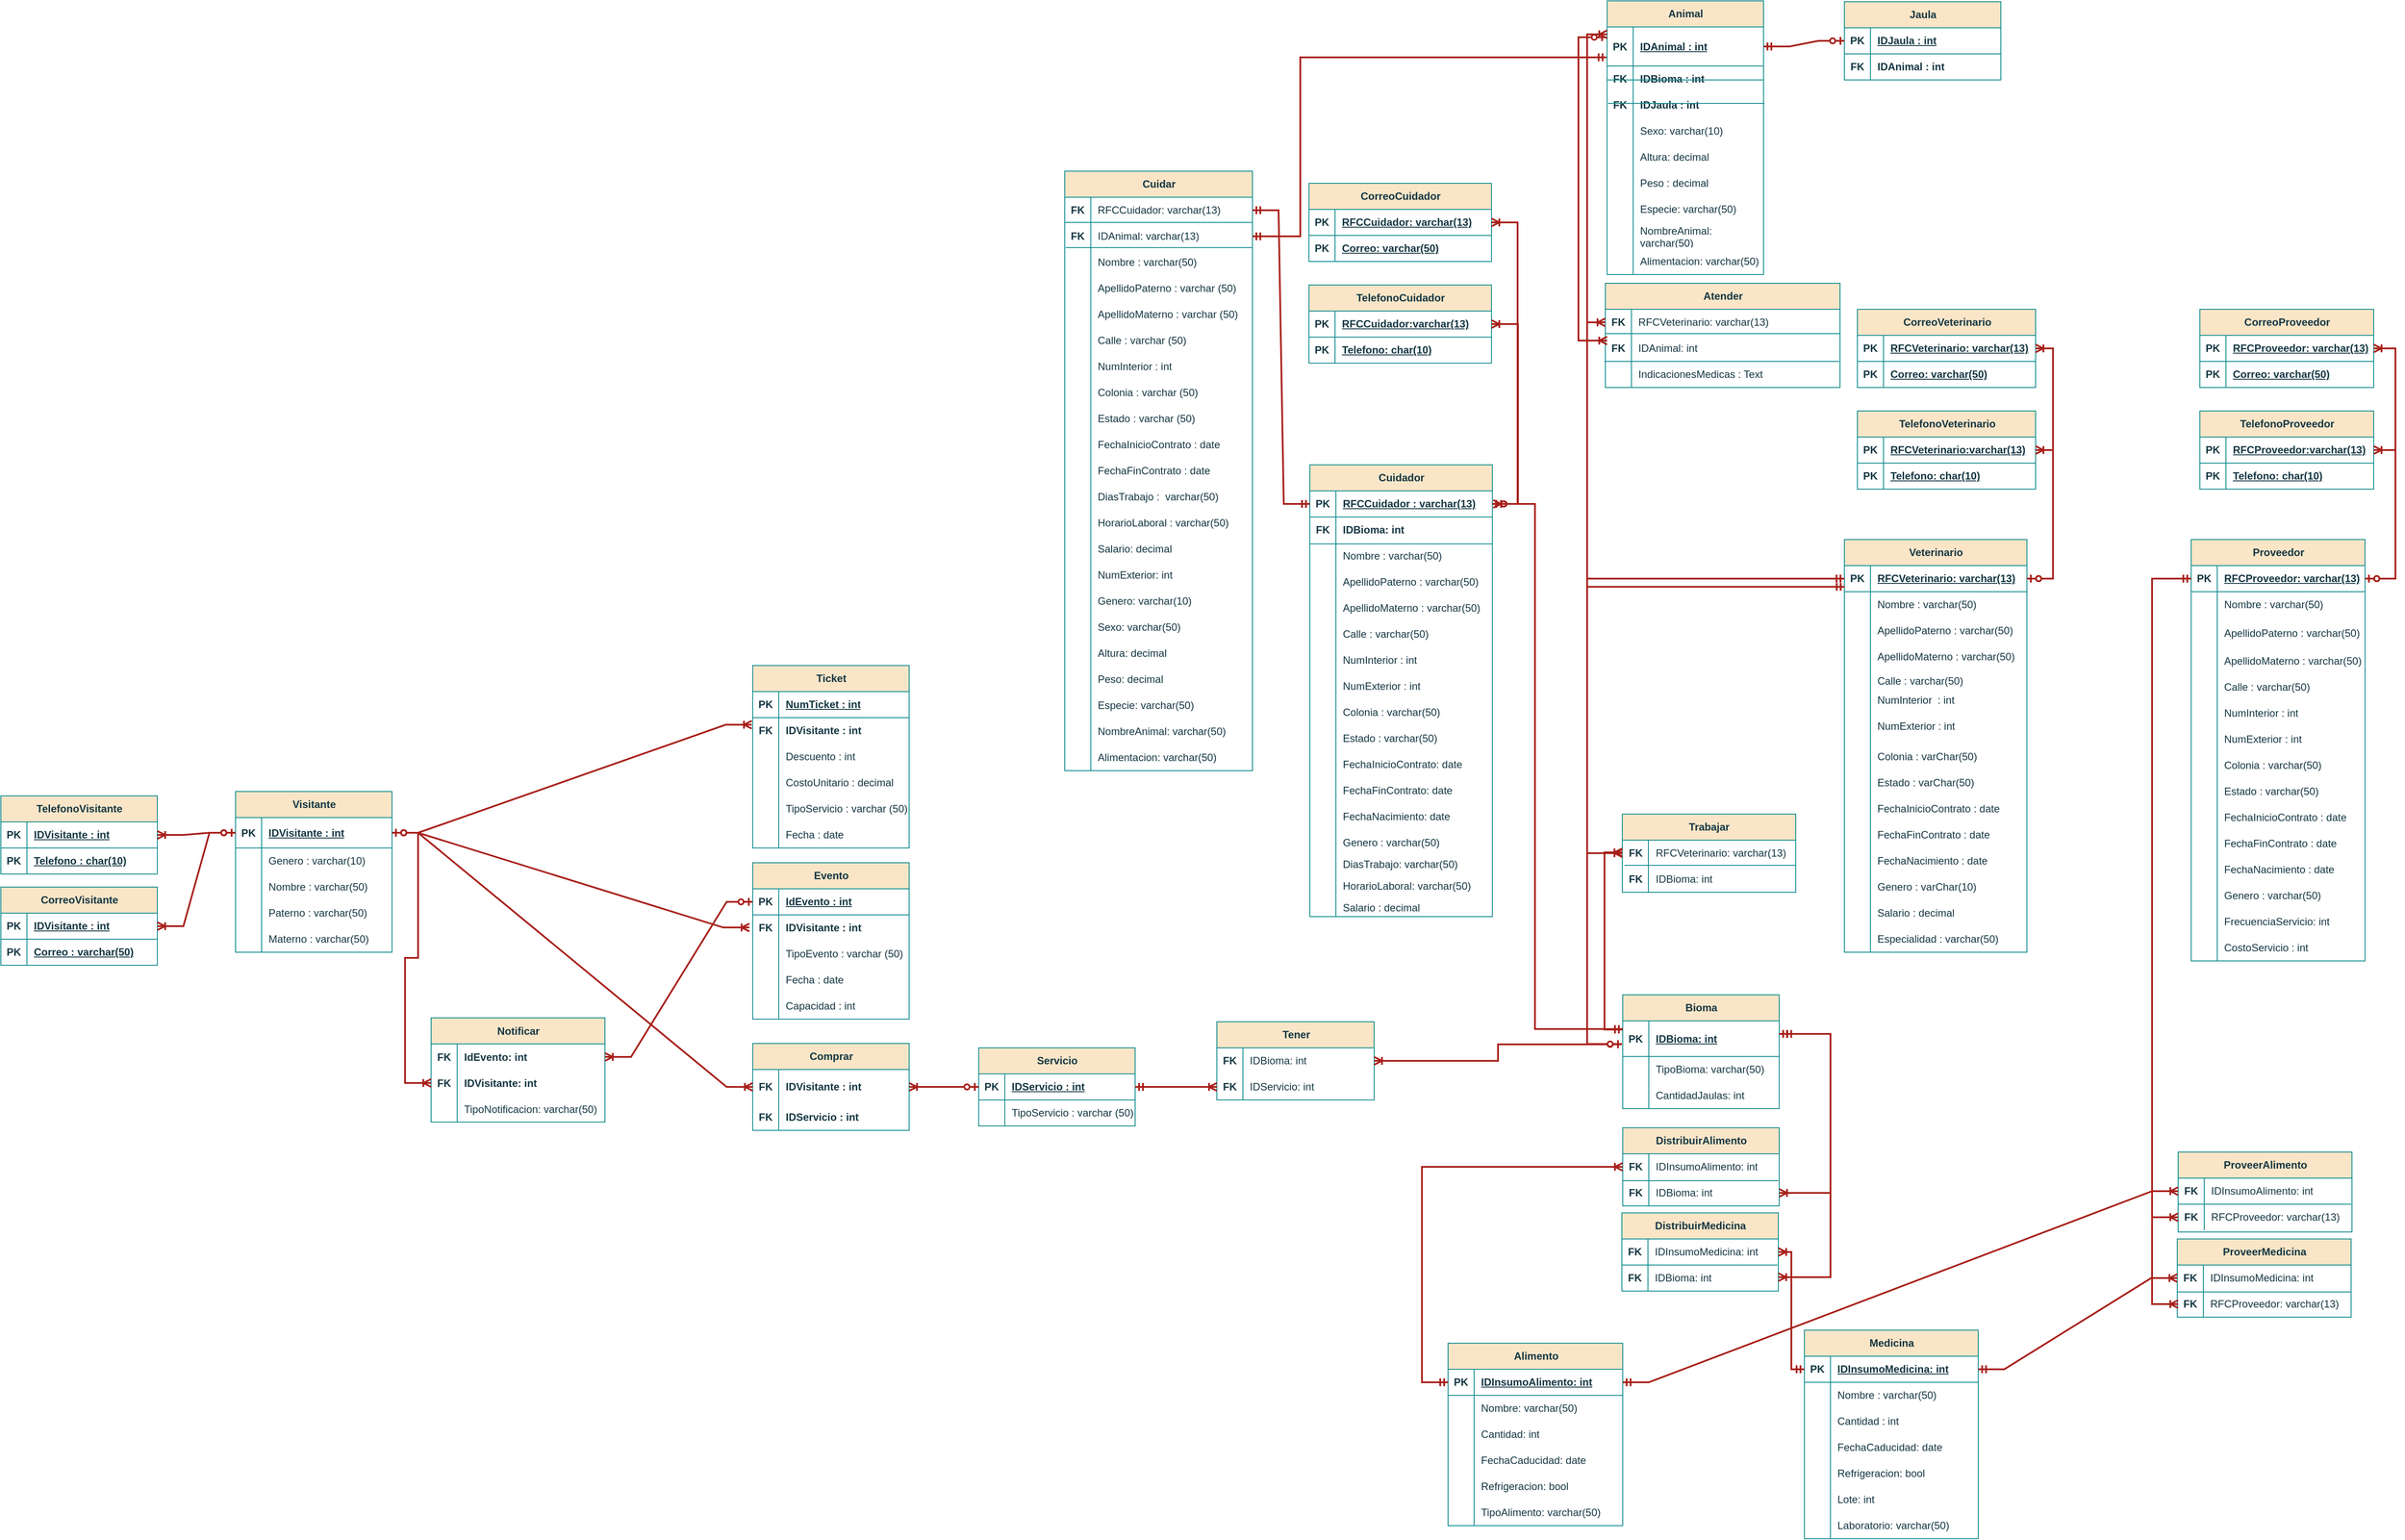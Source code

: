 <mxfile version="22.0.4" type="device">
  <diagram id="FzleFJtONeTV0sKRrCF_" name="Relacional">
    <mxGraphModel dx="2407" dy="1694" grid="1" gridSize="10" guides="1" tooltips="1" connect="1" arrows="1" fold="1" page="1" pageScale="1" pageWidth="827" pageHeight="1169" math="0" shadow="0">
      <root>
        <mxCell id="0" />
        <mxCell id="1" parent="0" />
        <object label="Animal" id="6rRLW2GIJhvwyzYL-xeB-1">
          <mxCell style="shape=table;startSize=30;container=1;collapsible=1;childLayout=tableLayout;fixedRows=1;rowLines=0;fontStyle=1;align=center;resizeLast=1;html=1;labelBackgroundColor=none;fillColor=#FAE5C7;strokeColor=#0F8B8D;fontColor=#143642;" parent="1" vertex="1">
            <mxGeometry x="863" y="-695" width="180" height="315" as="geometry">
              <mxRectangle x="120" y="220" width="80" height="30" as="alternateBounds" />
            </mxGeometry>
          </mxCell>
        </object>
        <mxCell id="6rRLW2GIJhvwyzYL-xeB-2" value="" style="shape=tableRow;horizontal=0;startSize=0;swimlaneHead=0;swimlaneBody=0;fillColor=none;collapsible=0;dropTarget=0;points=[[0,0.5],[1,0.5]];portConstraint=eastwest;top=0;left=0;right=0;bottom=1;labelBackgroundColor=none;strokeColor=#0F8B8D;fontColor=#143642;" parent="6rRLW2GIJhvwyzYL-xeB-1" vertex="1">
          <mxGeometry y="30" width="180" height="45" as="geometry" />
        </mxCell>
        <mxCell id="6rRLW2GIJhvwyzYL-xeB-3" value="PK" style="shape=partialRectangle;connectable=0;fillColor=none;top=0;left=0;bottom=0;right=0;fontStyle=1;overflow=hidden;whiteSpace=wrap;html=1;labelBackgroundColor=none;strokeColor=#0F8B8D;fontColor=#143642;" parent="6rRLW2GIJhvwyzYL-xeB-2" vertex="1">
          <mxGeometry width="30" height="45" as="geometry">
            <mxRectangle width="30" height="45" as="alternateBounds" />
          </mxGeometry>
        </mxCell>
        <mxCell id="6rRLW2GIJhvwyzYL-xeB-4" value="IDAnimal : int" style="shape=partialRectangle;connectable=0;fillColor=none;top=0;left=0;bottom=0;right=0;align=left;spacingLeft=6;fontStyle=5;overflow=hidden;whiteSpace=wrap;html=1;labelBackgroundColor=none;strokeColor=#0F8B8D;fontColor=#143642;" parent="6rRLW2GIJhvwyzYL-xeB-2" vertex="1">
          <mxGeometry x="30" width="150" height="45" as="geometry">
            <mxRectangle width="150" height="45" as="alternateBounds" />
          </mxGeometry>
        </mxCell>
        <mxCell id="6rRLW2GIJhvwyzYL-xeB-5" value="" style="shape=tableRow;horizontal=0;startSize=0;swimlaneHead=0;swimlaneBody=0;fillColor=none;collapsible=0;dropTarget=0;points=[[0,0.5],[1,0.5]];portConstraint=eastwest;top=0;left=0;right=0;bottom=0;labelBackgroundColor=none;strokeColor=#0F8B8D;fontColor=#143642;" parent="6rRLW2GIJhvwyzYL-xeB-1" vertex="1">
          <mxGeometry y="75" width="180" height="30" as="geometry" />
        </mxCell>
        <mxCell id="6rRLW2GIJhvwyzYL-xeB-6" value="&lt;b&gt;FK&lt;/b&gt;" style="shape=partialRectangle;connectable=0;fillColor=none;top=0;left=0;bottom=0;right=0;editable=1;overflow=hidden;whiteSpace=wrap;html=1;labelBackgroundColor=none;strokeColor=#0F8B8D;fontColor=#143642;" parent="6rRLW2GIJhvwyzYL-xeB-5" vertex="1">
          <mxGeometry width="30" height="30" as="geometry">
            <mxRectangle width="30" height="30" as="alternateBounds" />
          </mxGeometry>
        </mxCell>
        <mxCell id="6rRLW2GIJhvwyzYL-xeB-7" value="IDBioma : int" style="shape=partialRectangle;connectable=0;fillColor=none;top=0;left=0;bottom=0;right=0;align=left;spacingLeft=6;overflow=hidden;whiteSpace=wrap;labelBackgroundColor=none;strokeColor=#0F8B8D;fontColor=#143642;labelBorderColor=none;html=1;fontStyle=1" parent="6rRLW2GIJhvwyzYL-xeB-5" vertex="1">
          <mxGeometry x="30" width="150" height="30" as="geometry">
            <mxRectangle width="150" height="30" as="alternateBounds" />
          </mxGeometry>
        </mxCell>
        <mxCell id="LdMqJ1nUfzElxYoFmCQv-1" value="" style="shape=tableRow;horizontal=0;startSize=0;swimlaneHead=0;swimlaneBody=0;fillColor=none;collapsible=0;dropTarget=0;points=[[0,0.5],[1,0.5]];portConstraint=eastwest;top=0;left=0;right=0;bottom=0;labelBackgroundColor=none;strokeColor=#0F8B8D;fontColor=#143642;" parent="6rRLW2GIJhvwyzYL-xeB-1" vertex="1">
          <mxGeometry y="105" width="180" height="30" as="geometry" />
        </mxCell>
        <mxCell id="LdMqJ1nUfzElxYoFmCQv-2" value="&lt;b&gt;FK&lt;/b&gt;" style="shape=partialRectangle;connectable=0;fillColor=none;top=0;left=0;bottom=0;right=0;editable=1;overflow=hidden;whiteSpace=wrap;html=1;labelBackgroundColor=none;strokeColor=#0F8B8D;fontColor=#143642;" parent="LdMqJ1nUfzElxYoFmCQv-1" vertex="1">
          <mxGeometry width="30" height="30" as="geometry">
            <mxRectangle width="30" height="30" as="alternateBounds" />
          </mxGeometry>
        </mxCell>
        <mxCell id="LdMqJ1nUfzElxYoFmCQv-3" value="IDJaula : int" style="shape=partialRectangle;connectable=0;fillColor=none;top=0;left=0;bottom=0;right=0;align=left;spacingLeft=6;overflow=hidden;whiteSpace=wrap;labelBackgroundColor=none;strokeColor=#0F8B8D;fontColor=#143642;labelBorderColor=none;html=1;fontStyle=1" parent="LdMqJ1nUfzElxYoFmCQv-1" vertex="1">
          <mxGeometry x="30" width="150" height="30" as="geometry">
            <mxRectangle width="150" height="30" as="alternateBounds" />
          </mxGeometry>
        </mxCell>
        <mxCell id="W-aRhX2ltrIfN16zFx9N-14" value="" style="shape=tableRow;horizontal=0;startSize=0;swimlaneHead=0;swimlaneBody=0;fillColor=none;collapsible=0;dropTarget=0;points=[[0,0.5],[1,0.5]];portConstraint=eastwest;top=0;left=0;right=0;bottom=0;labelBackgroundColor=none;strokeColor=#0F8B8D;fontColor=#143642;" parent="6rRLW2GIJhvwyzYL-xeB-1" vertex="1">
          <mxGeometry y="135" width="180" height="30" as="geometry" />
        </mxCell>
        <mxCell id="W-aRhX2ltrIfN16zFx9N-15" value="" style="shape=partialRectangle;connectable=0;fillColor=none;top=0;left=0;bottom=0;right=0;editable=1;overflow=hidden;whiteSpace=wrap;html=1;labelBackgroundColor=none;strokeColor=#0F8B8D;fontColor=#143642;" parent="W-aRhX2ltrIfN16zFx9N-14" vertex="1">
          <mxGeometry width="30" height="30" as="geometry">
            <mxRectangle width="30" height="30" as="alternateBounds" />
          </mxGeometry>
        </mxCell>
        <mxCell id="W-aRhX2ltrIfN16zFx9N-16" value="Sexo: varchar(10)" style="shape=partialRectangle;connectable=0;fillColor=none;top=0;left=0;bottom=0;right=0;align=left;spacingLeft=6;overflow=hidden;whiteSpace=wrap;html=1;labelBackgroundColor=none;strokeColor=#0F8B8D;fontColor=#143642;" parent="W-aRhX2ltrIfN16zFx9N-14" vertex="1">
          <mxGeometry x="30" width="150" height="30" as="geometry">
            <mxRectangle width="150" height="30" as="alternateBounds" />
          </mxGeometry>
        </mxCell>
        <mxCell id="6rRLW2GIJhvwyzYL-xeB-8" value="" style="shape=tableRow;horizontal=0;startSize=0;swimlaneHead=0;swimlaneBody=0;fillColor=none;collapsible=0;dropTarget=0;points=[[0,0.5],[1,0.5]];portConstraint=eastwest;top=0;left=0;right=0;bottom=0;labelBackgroundColor=none;strokeColor=#0F8B8D;fontColor=#143642;" parent="6rRLW2GIJhvwyzYL-xeB-1" vertex="1">
          <mxGeometry y="165" width="180" height="30" as="geometry" />
        </mxCell>
        <mxCell id="6rRLW2GIJhvwyzYL-xeB-9" value="" style="shape=partialRectangle;connectable=0;fillColor=none;top=0;left=0;bottom=0;right=0;editable=1;overflow=hidden;whiteSpace=wrap;html=1;labelBackgroundColor=none;strokeColor=#0F8B8D;fontColor=#143642;" parent="6rRLW2GIJhvwyzYL-xeB-8" vertex="1">
          <mxGeometry width="30" height="30" as="geometry">
            <mxRectangle width="30" height="30" as="alternateBounds" />
          </mxGeometry>
        </mxCell>
        <mxCell id="6rRLW2GIJhvwyzYL-xeB-10" value="Altura: decimal&amp;nbsp;" style="shape=partialRectangle;connectable=0;fillColor=none;top=0;left=0;bottom=0;right=0;align=left;spacingLeft=6;overflow=hidden;whiteSpace=wrap;html=1;labelBackgroundColor=none;strokeColor=#0F8B8D;fontColor=#143642;" parent="6rRLW2GIJhvwyzYL-xeB-8" vertex="1">
          <mxGeometry x="30" width="150" height="30" as="geometry">
            <mxRectangle width="150" height="30" as="alternateBounds" />
          </mxGeometry>
        </mxCell>
        <mxCell id="dHTa5Be-gOWakvc0-T2q-10" value="" style="shape=tableRow;horizontal=0;startSize=0;swimlaneHead=0;swimlaneBody=0;fillColor=none;collapsible=0;dropTarget=0;points=[[0,0.5],[1,0.5]];portConstraint=eastwest;top=0;left=0;right=0;bottom=0;labelBackgroundColor=none;strokeColor=#0F8B8D;fontColor=#143642;" parent="6rRLW2GIJhvwyzYL-xeB-1" vertex="1">
          <mxGeometry y="195" width="180" height="30" as="geometry" />
        </mxCell>
        <mxCell id="dHTa5Be-gOWakvc0-T2q-11" value="" style="shape=partialRectangle;connectable=0;fillColor=none;top=0;left=0;bottom=0;right=0;editable=1;overflow=hidden;whiteSpace=wrap;html=1;labelBackgroundColor=none;strokeColor=#0F8B8D;fontColor=#143642;" parent="dHTa5Be-gOWakvc0-T2q-10" vertex="1">
          <mxGeometry width="30" height="30" as="geometry">
            <mxRectangle width="30" height="30" as="alternateBounds" />
          </mxGeometry>
        </mxCell>
        <mxCell id="dHTa5Be-gOWakvc0-T2q-12" value="Peso : decimal" style="shape=partialRectangle;connectable=0;fillColor=none;top=0;left=0;bottom=0;right=0;align=left;spacingLeft=6;overflow=hidden;whiteSpace=wrap;html=1;labelBackgroundColor=none;strokeColor=#0F8B8D;fontColor=#143642;" parent="dHTa5Be-gOWakvc0-T2q-10" vertex="1">
          <mxGeometry x="30" width="150" height="30" as="geometry">
            <mxRectangle width="150" height="30" as="alternateBounds" />
          </mxGeometry>
        </mxCell>
        <mxCell id="dHTa5Be-gOWakvc0-T2q-7" value="" style="shape=tableRow;horizontal=0;startSize=0;swimlaneHead=0;swimlaneBody=0;fillColor=none;collapsible=0;dropTarget=0;points=[[0,0.5],[1,0.5]];portConstraint=eastwest;top=0;left=0;right=0;bottom=0;labelBackgroundColor=none;strokeColor=#0F8B8D;fontColor=#143642;" parent="6rRLW2GIJhvwyzYL-xeB-1" vertex="1">
          <mxGeometry y="225" width="180" height="30" as="geometry" />
        </mxCell>
        <mxCell id="dHTa5Be-gOWakvc0-T2q-8" value="" style="shape=partialRectangle;connectable=0;fillColor=none;top=0;left=0;bottom=0;right=0;editable=1;overflow=hidden;whiteSpace=wrap;html=1;labelBackgroundColor=none;strokeColor=#0F8B8D;fontColor=#143642;" parent="dHTa5Be-gOWakvc0-T2q-7" vertex="1">
          <mxGeometry width="30" height="30" as="geometry">
            <mxRectangle width="30" height="30" as="alternateBounds" />
          </mxGeometry>
        </mxCell>
        <mxCell id="dHTa5Be-gOWakvc0-T2q-9" value="Especie: varchar(50)" style="shape=partialRectangle;connectable=0;fillColor=none;top=0;left=0;bottom=0;right=0;align=left;spacingLeft=6;overflow=hidden;whiteSpace=wrap;html=1;labelBackgroundColor=none;strokeColor=#0F8B8D;fontColor=#143642;" parent="dHTa5Be-gOWakvc0-T2q-7" vertex="1">
          <mxGeometry x="30" width="150" height="30" as="geometry">
            <mxRectangle width="150" height="30" as="alternateBounds" />
          </mxGeometry>
        </mxCell>
        <mxCell id="dHTa5Be-gOWakvc0-T2q-4" value="" style="shape=tableRow;horizontal=0;startSize=0;swimlaneHead=0;swimlaneBody=0;fillColor=none;collapsible=0;dropTarget=0;points=[[0,0.5],[1,0.5]];portConstraint=eastwest;top=0;left=0;right=0;bottom=0;labelBackgroundColor=none;strokeColor=#0F8B8D;fontColor=#143642;" parent="6rRLW2GIJhvwyzYL-xeB-1" vertex="1">
          <mxGeometry y="255" width="180" height="30" as="geometry" />
        </mxCell>
        <mxCell id="dHTa5Be-gOWakvc0-T2q-5" value="" style="shape=partialRectangle;connectable=0;fillColor=none;top=0;left=0;bottom=0;right=0;editable=1;overflow=hidden;whiteSpace=wrap;html=1;labelBackgroundColor=none;strokeColor=#0F8B8D;fontColor=#143642;" parent="dHTa5Be-gOWakvc0-T2q-4" vertex="1">
          <mxGeometry width="30" height="30" as="geometry">
            <mxRectangle width="30" height="30" as="alternateBounds" />
          </mxGeometry>
        </mxCell>
        <mxCell id="dHTa5Be-gOWakvc0-T2q-6" value="NombreAnimal: varchar(50)" style="shape=partialRectangle;connectable=0;fillColor=none;top=0;left=0;bottom=0;right=0;align=left;spacingLeft=6;overflow=hidden;whiteSpace=wrap;html=1;labelBackgroundColor=none;strokeColor=#0F8B8D;fontColor=#143642;" parent="dHTa5Be-gOWakvc0-T2q-4" vertex="1">
          <mxGeometry x="30" width="150" height="30" as="geometry">
            <mxRectangle width="150" height="30" as="alternateBounds" />
          </mxGeometry>
        </mxCell>
        <mxCell id="dHTa5Be-gOWakvc0-T2q-1" value="" style="shape=tableRow;horizontal=0;startSize=0;swimlaneHead=0;swimlaneBody=0;fillColor=none;collapsible=0;dropTarget=0;points=[[0,0.5],[1,0.5]];portConstraint=eastwest;top=0;left=0;right=0;bottom=0;labelBackgroundColor=none;strokeColor=#0F8B8D;fontColor=#143642;" parent="6rRLW2GIJhvwyzYL-xeB-1" vertex="1">
          <mxGeometry y="285" width="180" height="30" as="geometry" />
        </mxCell>
        <mxCell id="dHTa5Be-gOWakvc0-T2q-2" value="" style="shape=partialRectangle;connectable=0;fillColor=none;top=0;left=0;bottom=0;right=0;editable=1;overflow=hidden;whiteSpace=wrap;html=1;labelBackgroundColor=none;strokeColor=#0F8B8D;fontColor=#143642;" parent="dHTa5Be-gOWakvc0-T2q-1" vertex="1">
          <mxGeometry width="30" height="30" as="geometry">
            <mxRectangle width="30" height="30" as="alternateBounds" />
          </mxGeometry>
        </mxCell>
        <mxCell id="dHTa5Be-gOWakvc0-T2q-3" value="Alimentacion: varchar(50)" style="shape=partialRectangle;connectable=0;fillColor=none;top=0;left=0;bottom=0;right=0;align=left;spacingLeft=6;overflow=hidden;whiteSpace=wrap;html=1;labelBackgroundColor=none;strokeColor=#0F8B8D;fontColor=#143642;" parent="dHTa5Be-gOWakvc0-T2q-1" vertex="1">
          <mxGeometry x="30" width="150" height="30" as="geometry">
            <mxRectangle width="150" height="30" as="alternateBounds" />
          </mxGeometry>
        </mxCell>
        <mxCell id="BHKeV1AgrAV9T9cfdUEJ-1" value="Proveedor" style="shape=table;startSize=30;container=1;collapsible=1;childLayout=tableLayout;fixedRows=1;rowLines=0;fontStyle=1;align=center;resizeLast=1;html=1;strokeColor=#0F8B8D;fontColor=#143642;fillColor=#FAE5C7;labelBackgroundColor=none;" parent="1" vertex="1">
          <mxGeometry x="1535" y="-75" width="200" height="485" as="geometry" />
        </mxCell>
        <mxCell id="BHKeV1AgrAV9T9cfdUEJ-2" value="" style="shape=tableRow;horizontal=0;startSize=0;swimlaneHead=0;swimlaneBody=0;fillColor=none;collapsible=0;dropTarget=0;points=[[0,0.5],[1,0.5]];portConstraint=eastwest;top=0;left=0;right=0;bottom=1;strokeColor=#0F8B8D;fontColor=#143642;labelBackgroundColor=none;" parent="BHKeV1AgrAV9T9cfdUEJ-1" vertex="1">
          <mxGeometry y="30" width="200" height="30" as="geometry" />
        </mxCell>
        <mxCell id="BHKeV1AgrAV9T9cfdUEJ-3" value="PK" style="shape=partialRectangle;connectable=0;fillColor=none;top=0;left=0;bottom=0;right=0;fontStyle=1;overflow=hidden;whiteSpace=wrap;html=1;strokeColor=#0F8B8D;fontColor=#143642;labelBackgroundColor=none;" parent="BHKeV1AgrAV9T9cfdUEJ-2" vertex="1">
          <mxGeometry width="30" height="30" as="geometry">
            <mxRectangle width="30" height="30" as="alternateBounds" />
          </mxGeometry>
        </mxCell>
        <mxCell id="BHKeV1AgrAV9T9cfdUEJ-4" value="RFCProveedor: varchar(13)" style="shape=partialRectangle;connectable=0;fillColor=none;top=0;left=0;bottom=0;right=0;align=left;spacingLeft=6;fontStyle=5;overflow=hidden;whiteSpace=wrap;html=1;strokeColor=#0F8B8D;fontColor=#143642;labelBackgroundColor=none;" parent="BHKeV1AgrAV9T9cfdUEJ-2" vertex="1">
          <mxGeometry x="30" width="170" height="30" as="geometry">
            <mxRectangle width="170" height="30" as="alternateBounds" />
          </mxGeometry>
        </mxCell>
        <mxCell id="BHKeV1AgrAV9T9cfdUEJ-5" value="" style="shape=tableRow;horizontal=0;startSize=0;swimlaneHead=0;swimlaneBody=0;fillColor=none;collapsible=0;dropTarget=0;points=[[0,0.5],[1,0.5]];portConstraint=eastwest;top=0;left=0;right=0;bottom=0;strokeColor=#0F8B8D;fontColor=#143642;labelBackgroundColor=none;" parent="BHKeV1AgrAV9T9cfdUEJ-1" vertex="1">
          <mxGeometry y="60" width="200" height="30" as="geometry" />
        </mxCell>
        <mxCell id="BHKeV1AgrAV9T9cfdUEJ-6" value="" style="shape=partialRectangle;connectable=0;fillColor=none;top=0;left=0;bottom=0;right=0;editable=1;overflow=hidden;whiteSpace=wrap;html=1;strokeColor=#0F8B8D;fontColor=#143642;labelBackgroundColor=none;" parent="BHKeV1AgrAV9T9cfdUEJ-5" vertex="1">
          <mxGeometry width="30" height="30" as="geometry">
            <mxRectangle width="30" height="30" as="alternateBounds" />
          </mxGeometry>
        </mxCell>
        <mxCell id="BHKeV1AgrAV9T9cfdUEJ-7" value="Nombre : varchar(50)" style="shape=partialRectangle;connectable=0;fillColor=none;top=0;left=0;bottom=0;right=0;align=left;spacingLeft=6;overflow=hidden;whiteSpace=wrap;html=1;strokeColor=#0F8B8D;fontColor=#143642;labelBackgroundColor=none;" parent="BHKeV1AgrAV9T9cfdUEJ-5" vertex="1">
          <mxGeometry x="30" width="170" height="30" as="geometry">
            <mxRectangle width="170" height="30" as="alternateBounds" />
          </mxGeometry>
        </mxCell>
        <mxCell id="BHKeV1AgrAV9T9cfdUEJ-8" value="" style="shape=tableRow;horizontal=0;startSize=0;swimlaneHead=0;swimlaneBody=0;fillColor=none;collapsible=0;dropTarget=0;points=[[0,0.5],[1,0.5]];portConstraint=eastwest;top=0;left=0;right=0;bottom=0;strokeColor=#0F8B8D;fontColor=#143642;labelBackgroundColor=none;" parent="BHKeV1AgrAV9T9cfdUEJ-1" vertex="1">
          <mxGeometry y="90" width="200" height="35" as="geometry" />
        </mxCell>
        <mxCell id="BHKeV1AgrAV9T9cfdUEJ-9" value="" style="shape=partialRectangle;connectable=0;fillColor=none;top=0;left=0;bottom=0;right=0;editable=1;overflow=hidden;whiteSpace=wrap;html=1;strokeColor=#0F8B8D;fontColor=#143642;labelBackgroundColor=none;" parent="BHKeV1AgrAV9T9cfdUEJ-8" vertex="1">
          <mxGeometry width="30" height="35" as="geometry">
            <mxRectangle width="30" height="35" as="alternateBounds" />
          </mxGeometry>
        </mxCell>
        <mxCell id="BHKeV1AgrAV9T9cfdUEJ-10" value="ApellidoPaterno&amp;nbsp;: varchar(50)" style="shape=partialRectangle;connectable=0;fillColor=none;top=0;left=0;bottom=0;right=0;align=left;spacingLeft=6;overflow=hidden;whiteSpace=wrap;html=1;strokeColor=#0F8B8D;fontColor=#143642;labelBackgroundColor=none;" parent="BHKeV1AgrAV9T9cfdUEJ-8" vertex="1">
          <mxGeometry x="30" width="170" height="35" as="geometry">
            <mxRectangle width="170" height="35" as="alternateBounds" />
          </mxGeometry>
        </mxCell>
        <mxCell id="BHKeV1AgrAV9T9cfdUEJ-11" value="" style="shape=tableRow;horizontal=0;startSize=0;swimlaneHead=0;swimlaneBody=0;fillColor=none;collapsible=0;dropTarget=0;points=[[0,0.5],[1,0.5]];portConstraint=eastwest;top=0;left=0;right=0;bottom=0;strokeColor=#0F8B8D;fontColor=#143642;labelBackgroundColor=none;" parent="BHKeV1AgrAV9T9cfdUEJ-1" vertex="1">
          <mxGeometry y="125" width="200" height="30" as="geometry" />
        </mxCell>
        <mxCell id="BHKeV1AgrAV9T9cfdUEJ-12" value="" style="shape=partialRectangle;connectable=0;fillColor=none;top=0;left=0;bottom=0;right=0;editable=1;overflow=hidden;whiteSpace=wrap;html=1;strokeColor=#0F8B8D;fontColor=#143642;labelBackgroundColor=none;" parent="BHKeV1AgrAV9T9cfdUEJ-11" vertex="1">
          <mxGeometry width="30" height="30" as="geometry">
            <mxRectangle width="30" height="30" as="alternateBounds" />
          </mxGeometry>
        </mxCell>
        <mxCell id="BHKeV1AgrAV9T9cfdUEJ-13" value="ApellidoMaterno&amp;nbsp;: varchar(50)" style="shape=partialRectangle;connectable=0;fillColor=none;top=0;left=0;bottom=0;right=0;align=left;spacingLeft=6;overflow=hidden;whiteSpace=wrap;html=1;strokeColor=#0F8B8D;fontColor=#143642;labelBackgroundColor=none;" parent="BHKeV1AgrAV9T9cfdUEJ-11" vertex="1">
          <mxGeometry x="30" width="170" height="30" as="geometry">
            <mxRectangle width="170" height="30" as="alternateBounds" />
          </mxGeometry>
        </mxCell>
        <mxCell id="g9fD0wEgLljoS84xg568-2" value="" style="shape=tableRow;horizontal=0;startSize=0;swimlaneHead=0;swimlaneBody=0;fillColor=none;collapsible=0;dropTarget=0;points=[[0,0.5],[1,0.5]];portConstraint=eastwest;top=0;left=0;right=0;bottom=0;strokeColor=#0F8B8D;fontColor=#143642;labelBackgroundColor=none;" parent="BHKeV1AgrAV9T9cfdUEJ-1" vertex="1">
          <mxGeometry y="155" width="200" height="30" as="geometry" />
        </mxCell>
        <mxCell id="g9fD0wEgLljoS84xg568-3" value="" style="shape=partialRectangle;connectable=0;fillColor=none;top=0;left=0;bottom=0;right=0;editable=1;overflow=hidden;whiteSpace=wrap;html=1;strokeColor=#0F8B8D;fontColor=#143642;labelBackgroundColor=none;" parent="g9fD0wEgLljoS84xg568-2" vertex="1">
          <mxGeometry width="30" height="30" as="geometry">
            <mxRectangle width="30" height="30" as="alternateBounds" />
          </mxGeometry>
        </mxCell>
        <mxCell id="g9fD0wEgLljoS84xg568-4" value="Calle&amp;nbsp;: varchar(50)" style="shape=partialRectangle;connectable=0;fillColor=none;top=0;left=0;bottom=0;right=0;align=left;spacingLeft=6;overflow=hidden;whiteSpace=wrap;html=1;strokeColor=#0F8B8D;fontColor=#143642;labelBackgroundColor=none;" parent="g9fD0wEgLljoS84xg568-2" vertex="1">
          <mxGeometry x="30" width="170" height="30" as="geometry">
            <mxRectangle width="170" height="30" as="alternateBounds" />
          </mxGeometry>
        </mxCell>
        <mxCell id="g9fD0wEgLljoS84xg568-5" value="" style="shape=tableRow;horizontal=0;startSize=0;swimlaneHead=0;swimlaneBody=0;fillColor=none;collapsible=0;dropTarget=0;points=[[0,0.5],[1,0.5]];portConstraint=eastwest;top=0;left=0;right=0;bottom=0;strokeColor=#0F8B8D;fontColor=#143642;labelBackgroundColor=none;" parent="BHKeV1AgrAV9T9cfdUEJ-1" vertex="1">
          <mxGeometry y="185" width="200" height="30" as="geometry" />
        </mxCell>
        <mxCell id="g9fD0wEgLljoS84xg568-6" value="" style="shape=partialRectangle;connectable=0;fillColor=none;top=0;left=0;bottom=0;right=0;editable=1;overflow=hidden;whiteSpace=wrap;html=1;strokeColor=#0F8B8D;fontColor=#143642;labelBackgroundColor=none;" parent="g9fD0wEgLljoS84xg568-5" vertex="1">
          <mxGeometry width="30" height="30" as="geometry">
            <mxRectangle width="30" height="30" as="alternateBounds" />
          </mxGeometry>
        </mxCell>
        <mxCell id="g9fD0wEgLljoS84xg568-7" value="NumInterior : int" style="shape=partialRectangle;connectable=0;fillColor=none;top=0;left=0;bottom=0;right=0;align=left;spacingLeft=6;overflow=hidden;whiteSpace=wrap;html=1;strokeColor=#0F8B8D;fontColor=#143642;labelBackgroundColor=none;" parent="g9fD0wEgLljoS84xg568-5" vertex="1">
          <mxGeometry x="30" width="170" height="30" as="geometry">
            <mxRectangle width="170" height="30" as="alternateBounds" />
          </mxGeometry>
        </mxCell>
        <mxCell id="g9fD0wEgLljoS84xg568-8" value="" style="shape=tableRow;horizontal=0;startSize=0;swimlaneHead=0;swimlaneBody=0;fillColor=none;collapsible=0;dropTarget=0;points=[[0,0.5],[1,0.5]];portConstraint=eastwest;top=0;left=0;right=0;bottom=0;strokeColor=#0F8B8D;fontColor=#143642;labelBackgroundColor=none;" parent="BHKeV1AgrAV9T9cfdUEJ-1" vertex="1">
          <mxGeometry y="215" width="200" height="30" as="geometry" />
        </mxCell>
        <mxCell id="g9fD0wEgLljoS84xg568-9" value="" style="shape=partialRectangle;connectable=0;fillColor=none;top=0;left=0;bottom=0;right=0;editable=1;overflow=hidden;whiteSpace=wrap;html=1;strokeColor=#0F8B8D;fontColor=#143642;labelBackgroundColor=none;" parent="g9fD0wEgLljoS84xg568-8" vertex="1">
          <mxGeometry width="30" height="30" as="geometry">
            <mxRectangle width="30" height="30" as="alternateBounds" />
          </mxGeometry>
        </mxCell>
        <mxCell id="g9fD0wEgLljoS84xg568-10" value="NumExterior : int" style="shape=partialRectangle;connectable=0;fillColor=none;top=0;left=0;bottom=0;right=0;align=left;spacingLeft=6;overflow=hidden;whiteSpace=wrap;html=1;strokeColor=#0F8B8D;fontColor=#143642;labelBackgroundColor=none;" parent="g9fD0wEgLljoS84xg568-8" vertex="1">
          <mxGeometry x="30" width="170" height="30" as="geometry">
            <mxRectangle width="170" height="30" as="alternateBounds" />
          </mxGeometry>
        </mxCell>
        <mxCell id="g9fD0wEgLljoS84xg568-11" value="" style="shape=tableRow;horizontal=0;startSize=0;swimlaneHead=0;swimlaneBody=0;fillColor=none;collapsible=0;dropTarget=0;points=[[0,0.5],[1,0.5]];portConstraint=eastwest;top=0;left=0;right=0;bottom=0;strokeColor=#0F8B8D;fontColor=#143642;labelBackgroundColor=none;" parent="BHKeV1AgrAV9T9cfdUEJ-1" vertex="1">
          <mxGeometry y="245" width="200" height="30" as="geometry" />
        </mxCell>
        <mxCell id="g9fD0wEgLljoS84xg568-12" value="" style="shape=partialRectangle;connectable=0;fillColor=none;top=0;left=0;bottom=0;right=0;editable=1;overflow=hidden;whiteSpace=wrap;html=1;strokeColor=#0F8B8D;fontColor=#143642;labelBackgroundColor=none;" parent="g9fD0wEgLljoS84xg568-11" vertex="1">
          <mxGeometry width="30" height="30" as="geometry">
            <mxRectangle width="30" height="30" as="alternateBounds" />
          </mxGeometry>
        </mxCell>
        <mxCell id="g9fD0wEgLljoS84xg568-13" value="Colonia&amp;nbsp;: varchar(50)" style="shape=partialRectangle;connectable=0;fillColor=none;top=0;left=0;bottom=0;right=0;align=left;spacingLeft=6;overflow=hidden;whiteSpace=wrap;html=1;strokeColor=#0F8B8D;fontColor=#143642;labelBackgroundColor=none;" parent="g9fD0wEgLljoS84xg568-11" vertex="1">
          <mxGeometry x="30" width="170" height="30" as="geometry">
            <mxRectangle width="170" height="30" as="alternateBounds" />
          </mxGeometry>
        </mxCell>
        <mxCell id="g9fD0wEgLljoS84xg568-14" value="" style="shape=tableRow;horizontal=0;startSize=0;swimlaneHead=0;swimlaneBody=0;fillColor=none;collapsible=0;dropTarget=0;points=[[0,0.5],[1,0.5]];portConstraint=eastwest;top=0;left=0;right=0;bottom=0;strokeColor=#0F8B8D;fontColor=#143642;labelBackgroundColor=none;" parent="BHKeV1AgrAV9T9cfdUEJ-1" vertex="1">
          <mxGeometry y="275" width="200" height="30" as="geometry" />
        </mxCell>
        <mxCell id="g9fD0wEgLljoS84xg568-15" value="" style="shape=partialRectangle;connectable=0;fillColor=none;top=0;left=0;bottom=0;right=0;editable=1;overflow=hidden;whiteSpace=wrap;html=1;strokeColor=#0F8B8D;fontColor=#143642;labelBackgroundColor=none;" parent="g9fD0wEgLljoS84xg568-14" vertex="1">
          <mxGeometry width="30" height="30" as="geometry">
            <mxRectangle width="30" height="30" as="alternateBounds" />
          </mxGeometry>
        </mxCell>
        <mxCell id="g9fD0wEgLljoS84xg568-16" value="Estado&amp;nbsp;: varchar(50)" style="shape=partialRectangle;connectable=0;fillColor=none;top=0;left=0;bottom=0;right=0;align=left;spacingLeft=6;overflow=hidden;whiteSpace=wrap;html=1;strokeColor=#0F8B8D;fontColor=#143642;labelBackgroundColor=none;" parent="g9fD0wEgLljoS84xg568-14" vertex="1">
          <mxGeometry x="30" width="170" height="30" as="geometry">
            <mxRectangle width="170" height="30" as="alternateBounds" />
          </mxGeometry>
        </mxCell>
        <mxCell id="g9fD0wEgLljoS84xg568-17" value="" style="shape=tableRow;horizontal=0;startSize=0;swimlaneHead=0;swimlaneBody=0;fillColor=none;collapsible=0;dropTarget=0;points=[[0,0.5],[1,0.5]];portConstraint=eastwest;top=0;left=0;right=0;bottom=0;strokeColor=#0F8B8D;fontColor=#143642;labelBackgroundColor=none;" parent="BHKeV1AgrAV9T9cfdUEJ-1" vertex="1">
          <mxGeometry y="305" width="200" height="30" as="geometry" />
        </mxCell>
        <mxCell id="g9fD0wEgLljoS84xg568-18" value="" style="shape=partialRectangle;connectable=0;fillColor=none;top=0;left=0;bottom=0;right=0;editable=1;overflow=hidden;whiteSpace=wrap;html=1;strokeColor=#0F8B8D;fontColor=#143642;labelBackgroundColor=none;" parent="g9fD0wEgLljoS84xg568-17" vertex="1">
          <mxGeometry width="30" height="30" as="geometry">
            <mxRectangle width="30" height="30" as="alternateBounds" />
          </mxGeometry>
        </mxCell>
        <mxCell id="g9fD0wEgLljoS84xg568-19" value="FechaInicioContrato : date" style="shape=partialRectangle;connectable=0;fillColor=none;top=0;left=0;bottom=0;right=0;align=left;spacingLeft=6;overflow=hidden;whiteSpace=wrap;html=1;strokeColor=#0F8B8D;fontColor=#143642;labelBackgroundColor=none;" parent="g9fD0wEgLljoS84xg568-17" vertex="1">
          <mxGeometry x="30" width="170" height="30" as="geometry">
            <mxRectangle width="170" height="30" as="alternateBounds" />
          </mxGeometry>
        </mxCell>
        <mxCell id="g9fD0wEgLljoS84xg568-20" value="" style="shape=tableRow;horizontal=0;startSize=0;swimlaneHead=0;swimlaneBody=0;fillColor=none;collapsible=0;dropTarget=0;points=[[0,0.5],[1,0.5]];portConstraint=eastwest;top=0;left=0;right=0;bottom=0;strokeColor=#0F8B8D;fontColor=#143642;labelBackgroundColor=none;" parent="BHKeV1AgrAV9T9cfdUEJ-1" vertex="1">
          <mxGeometry y="335" width="200" height="30" as="geometry" />
        </mxCell>
        <mxCell id="g9fD0wEgLljoS84xg568-21" value="" style="shape=partialRectangle;connectable=0;fillColor=none;top=0;left=0;bottom=0;right=0;editable=1;overflow=hidden;whiteSpace=wrap;html=1;strokeColor=#0F8B8D;fontColor=#143642;labelBackgroundColor=none;" parent="g9fD0wEgLljoS84xg568-20" vertex="1">
          <mxGeometry width="30" height="30" as="geometry">
            <mxRectangle width="30" height="30" as="alternateBounds" />
          </mxGeometry>
        </mxCell>
        <mxCell id="g9fD0wEgLljoS84xg568-22" value="FechaFinContrato : date" style="shape=partialRectangle;connectable=0;fillColor=none;top=0;left=0;bottom=0;right=0;align=left;spacingLeft=6;overflow=hidden;whiteSpace=wrap;html=1;strokeColor=#0F8B8D;fontColor=#143642;labelBackgroundColor=none;" parent="g9fD0wEgLljoS84xg568-20" vertex="1">
          <mxGeometry x="30" width="170" height="30" as="geometry">
            <mxRectangle width="170" height="30" as="alternateBounds" />
          </mxGeometry>
        </mxCell>
        <mxCell id="g9fD0wEgLljoS84xg568-23" value="" style="shape=tableRow;horizontal=0;startSize=0;swimlaneHead=0;swimlaneBody=0;fillColor=none;collapsible=0;dropTarget=0;points=[[0,0.5],[1,0.5]];portConstraint=eastwest;top=0;left=0;right=0;bottom=0;strokeColor=#0F8B8D;fontColor=#143642;labelBackgroundColor=none;" parent="BHKeV1AgrAV9T9cfdUEJ-1" vertex="1">
          <mxGeometry y="365" width="200" height="30" as="geometry" />
        </mxCell>
        <mxCell id="g9fD0wEgLljoS84xg568-24" value="" style="shape=partialRectangle;connectable=0;fillColor=none;top=0;left=0;bottom=0;right=0;editable=1;overflow=hidden;whiteSpace=wrap;html=1;strokeColor=#0F8B8D;fontColor=#143642;labelBackgroundColor=none;" parent="g9fD0wEgLljoS84xg568-23" vertex="1">
          <mxGeometry width="30" height="30" as="geometry">
            <mxRectangle width="30" height="30" as="alternateBounds" />
          </mxGeometry>
        </mxCell>
        <mxCell id="g9fD0wEgLljoS84xg568-25" value="FechaNacimiento : date" style="shape=partialRectangle;connectable=0;fillColor=none;top=0;left=0;bottom=0;right=0;align=left;spacingLeft=6;overflow=hidden;whiteSpace=wrap;html=1;strokeColor=#0F8B8D;fontColor=#143642;labelBackgroundColor=none;" parent="g9fD0wEgLljoS84xg568-23" vertex="1">
          <mxGeometry x="30" width="170" height="30" as="geometry">
            <mxRectangle width="170" height="30" as="alternateBounds" />
          </mxGeometry>
        </mxCell>
        <mxCell id="g9fD0wEgLljoS84xg568-26" value="" style="shape=tableRow;horizontal=0;startSize=0;swimlaneHead=0;swimlaneBody=0;fillColor=none;collapsible=0;dropTarget=0;points=[[0,0.5],[1,0.5]];portConstraint=eastwest;top=0;left=0;right=0;bottom=0;strokeColor=#0F8B8D;fontColor=#143642;labelBackgroundColor=none;" parent="BHKeV1AgrAV9T9cfdUEJ-1" vertex="1">
          <mxGeometry y="395" width="200" height="30" as="geometry" />
        </mxCell>
        <mxCell id="g9fD0wEgLljoS84xg568-27" value="" style="shape=partialRectangle;connectable=0;fillColor=none;top=0;left=0;bottom=0;right=0;editable=1;overflow=hidden;whiteSpace=wrap;html=1;strokeColor=#0F8B8D;fontColor=#143642;labelBackgroundColor=none;" parent="g9fD0wEgLljoS84xg568-26" vertex="1">
          <mxGeometry width="30" height="30" as="geometry">
            <mxRectangle width="30" height="30" as="alternateBounds" />
          </mxGeometry>
        </mxCell>
        <mxCell id="g9fD0wEgLljoS84xg568-28" value="Genero&amp;nbsp;: varchar(50)" style="shape=partialRectangle;connectable=0;fillColor=none;top=0;left=0;bottom=0;right=0;align=left;spacingLeft=6;overflow=hidden;whiteSpace=wrap;html=1;strokeColor=#0F8B8D;fontColor=#143642;labelBackgroundColor=none;" parent="g9fD0wEgLljoS84xg568-26" vertex="1">
          <mxGeometry x="30" width="170" height="30" as="geometry">
            <mxRectangle width="170" height="30" as="alternateBounds" />
          </mxGeometry>
        </mxCell>
        <mxCell id="y3qPIHiiZAHq06rZ0fWM-41" value="" style="shape=tableRow;horizontal=0;startSize=0;swimlaneHead=0;swimlaneBody=0;fillColor=none;collapsible=0;dropTarget=0;points=[[0,0.5],[1,0.5]];portConstraint=eastwest;top=0;left=0;right=0;bottom=0;strokeColor=#0F8B8D;fontColor=#143642;labelBackgroundColor=none;" parent="BHKeV1AgrAV9T9cfdUEJ-1" vertex="1">
          <mxGeometry y="425" width="200" height="30" as="geometry" />
        </mxCell>
        <mxCell id="y3qPIHiiZAHq06rZ0fWM-42" value="" style="shape=partialRectangle;connectable=0;fillColor=none;top=0;left=0;bottom=0;right=0;editable=1;overflow=hidden;whiteSpace=wrap;html=1;strokeColor=#0F8B8D;fontColor=#143642;labelBackgroundColor=none;" parent="y3qPIHiiZAHq06rZ0fWM-41" vertex="1">
          <mxGeometry width="30" height="30" as="geometry">
            <mxRectangle width="30" height="30" as="alternateBounds" />
          </mxGeometry>
        </mxCell>
        <mxCell id="y3qPIHiiZAHq06rZ0fWM-43" value="FrecuenciaServicio: int" style="shape=partialRectangle;connectable=0;fillColor=none;top=0;left=0;bottom=0;right=0;align=left;spacingLeft=6;overflow=hidden;whiteSpace=wrap;html=1;strokeColor=#0F8B8D;fontColor=#143642;labelBackgroundColor=none;" parent="y3qPIHiiZAHq06rZ0fWM-41" vertex="1">
          <mxGeometry x="30" width="170" height="30" as="geometry">
            <mxRectangle width="170" height="30" as="alternateBounds" />
          </mxGeometry>
        </mxCell>
        <mxCell id="y3qPIHiiZAHq06rZ0fWM-44" value="" style="shape=tableRow;horizontal=0;startSize=0;swimlaneHead=0;swimlaneBody=0;fillColor=none;collapsible=0;dropTarget=0;points=[[0,0.5],[1,0.5]];portConstraint=eastwest;top=0;left=0;right=0;bottom=0;strokeColor=#0F8B8D;fontColor=#143642;labelBackgroundColor=none;" parent="BHKeV1AgrAV9T9cfdUEJ-1" vertex="1">
          <mxGeometry y="455" width="200" height="30" as="geometry" />
        </mxCell>
        <mxCell id="y3qPIHiiZAHq06rZ0fWM-45" value="" style="shape=partialRectangle;connectable=0;fillColor=none;top=0;left=0;bottom=0;right=0;editable=1;overflow=hidden;whiteSpace=wrap;html=1;strokeColor=#0F8B8D;fontColor=#143642;labelBackgroundColor=none;" parent="y3qPIHiiZAHq06rZ0fWM-44" vertex="1">
          <mxGeometry width="30" height="30" as="geometry">
            <mxRectangle width="30" height="30" as="alternateBounds" />
          </mxGeometry>
        </mxCell>
        <mxCell id="y3qPIHiiZAHq06rZ0fWM-46" value="CostoServicio : int" style="shape=partialRectangle;connectable=0;fillColor=none;top=0;left=0;bottom=0;right=0;align=left;spacingLeft=6;overflow=hidden;whiteSpace=wrap;html=1;strokeColor=#0F8B8D;fontColor=#143642;labelBackgroundColor=none;" parent="y3qPIHiiZAHq06rZ0fWM-44" vertex="1">
          <mxGeometry x="30" width="170" height="30" as="geometry">
            <mxRectangle width="170" height="30" as="alternateBounds" />
          </mxGeometry>
        </mxCell>
        <mxCell id="oam0gMMIt-k_PkG0PfF8-1" value="Cuidador" style="shape=table;startSize=30;container=1;collapsible=1;childLayout=tableLayout;fixedRows=1;rowLines=0;fontStyle=1;align=center;resizeLast=1;html=1;strokeColor=#0F8B8D;fontColor=#143642;fillColor=#FAE5C7;labelBackgroundColor=none;" parent="1" vertex="1">
          <mxGeometry x="521" y="-161" width="210" height="520" as="geometry" />
        </mxCell>
        <mxCell id="oam0gMMIt-k_PkG0PfF8-2" value="" style="shape=tableRow;horizontal=0;startSize=0;swimlaneHead=0;swimlaneBody=0;fillColor=none;collapsible=0;dropTarget=0;points=[[0,0.5],[1,0.5]];portConstraint=eastwest;top=0;left=0;right=0;bottom=1;strokeColor=#0F8B8D;fontColor=#143642;labelBackgroundColor=none;" parent="oam0gMMIt-k_PkG0PfF8-1" vertex="1">
          <mxGeometry y="30" width="210" height="30" as="geometry" />
        </mxCell>
        <mxCell id="oam0gMMIt-k_PkG0PfF8-3" value="PK" style="shape=partialRectangle;connectable=0;fillColor=none;top=0;left=0;bottom=0;right=0;fontStyle=1;overflow=hidden;whiteSpace=wrap;html=1;strokeColor=#0F8B8D;fontColor=#143642;labelBackgroundColor=none;" parent="oam0gMMIt-k_PkG0PfF8-2" vertex="1">
          <mxGeometry width="30" height="30" as="geometry">
            <mxRectangle width="30" height="30" as="alternateBounds" />
          </mxGeometry>
        </mxCell>
        <mxCell id="oam0gMMIt-k_PkG0PfF8-4" value="RFCCuidador : varchar(13)" style="shape=partialRectangle;connectable=0;fillColor=none;top=0;left=0;bottom=0;right=0;align=left;spacingLeft=6;fontStyle=5;overflow=hidden;whiteSpace=wrap;html=1;strokeColor=#0F8B8D;fontColor=#143642;labelBackgroundColor=none;" parent="oam0gMMIt-k_PkG0PfF8-2" vertex="1">
          <mxGeometry x="30" width="180" height="30" as="geometry">
            <mxRectangle width="180" height="30" as="alternateBounds" />
          </mxGeometry>
        </mxCell>
        <mxCell id="oam0gMMIt-k_PkG0PfF8-5" value="" style="shape=tableRow;horizontal=0;startSize=0;swimlaneHead=0;swimlaneBody=0;fillColor=none;collapsible=0;dropTarget=0;points=[[0,0.5],[1,0.5]];portConstraint=eastwest;top=0;left=0;right=0;bottom=0;strokeColor=#0F8B8D;fontColor=#143642;labelBackgroundColor=none;" parent="oam0gMMIt-k_PkG0PfF8-1" vertex="1">
          <mxGeometry y="60" width="210" height="30" as="geometry" />
        </mxCell>
        <mxCell id="oam0gMMIt-k_PkG0PfF8-6" value="&lt;b&gt;FK&lt;/b&gt;" style="shape=partialRectangle;connectable=0;fillColor=none;top=0;left=0;bottom=0;right=0;editable=1;overflow=hidden;whiteSpace=wrap;html=1;strokeColor=#0F8B8D;fontColor=#143642;labelBackgroundColor=none;" parent="oam0gMMIt-k_PkG0PfF8-5" vertex="1">
          <mxGeometry width="30" height="30" as="geometry">
            <mxRectangle width="30" height="30" as="alternateBounds" />
          </mxGeometry>
        </mxCell>
        <mxCell id="oam0gMMIt-k_PkG0PfF8-7" value="&lt;b&gt;IDBioma: int&lt;/b&gt;" style="shape=partialRectangle;connectable=0;fillColor=none;top=0;left=0;bottom=0;right=0;align=left;spacingLeft=6;overflow=hidden;whiteSpace=wrap;html=1;strokeColor=#0F8B8D;fontColor=#143642;labelBackgroundColor=none;" parent="oam0gMMIt-k_PkG0PfF8-5" vertex="1">
          <mxGeometry x="30" width="180" height="30" as="geometry">
            <mxRectangle width="180" height="30" as="alternateBounds" />
          </mxGeometry>
        </mxCell>
        <mxCell id="YMrHdnlsCYfH8se0uMQW-16" value="" style="shape=tableRow;horizontal=0;startSize=0;swimlaneHead=0;swimlaneBody=0;fillColor=none;collapsible=0;dropTarget=0;points=[[0,0.5],[1,0.5]];portConstraint=eastwest;top=0;left=0;right=0;bottom=0;strokeColor=#0F8B8D;fontColor=#143642;labelBackgroundColor=none;" parent="oam0gMMIt-k_PkG0PfF8-1" vertex="1">
          <mxGeometry y="90" width="210" height="30" as="geometry" />
        </mxCell>
        <mxCell id="YMrHdnlsCYfH8se0uMQW-17" value="" style="shape=partialRectangle;connectable=0;fillColor=none;top=0;left=0;bottom=0;right=0;editable=1;overflow=hidden;whiteSpace=wrap;html=1;strokeColor=#0F8B8D;fontColor=#143642;labelBackgroundColor=none;" parent="YMrHdnlsCYfH8se0uMQW-16" vertex="1">
          <mxGeometry width="30" height="30" as="geometry">
            <mxRectangle width="30" height="30" as="alternateBounds" />
          </mxGeometry>
        </mxCell>
        <mxCell id="YMrHdnlsCYfH8se0uMQW-18" value="Nombre : varchar(50)" style="shape=partialRectangle;connectable=0;fillColor=none;top=0;left=0;bottom=0;right=0;align=left;spacingLeft=6;overflow=hidden;whiteSpace=wrap;html=1;strokeColor=#0F8B8D;fontColor=#143642;labelBackgroundColor=none;" parent="YMrHdnlsCYfH8se0uMQW-16" vertex="1">
          <mxGeometry x="30" width="180" height="30" as="geometry">
            <mxRectangle width="180" height="30" as="alternateBounds" />
          </mxGeometry>
        </mxCell>
        <mxCell id="oam0gMMIt-k_PkG0PfF8-8" value="" style="shape=tableRow;horizontal=0;startSize=0;swimlaneHead=0;swimlaneBody=0;fillColor=none;collapsible=0;dropTarget=0;points=[[0,0.5],[1,0.5]];portConstraint=eastwest;top=0;left=0;right=0;bottom=0;strokeColor=#0F8B8D;fontColor=#143642;labelBackgroundColor=none;" parent="oam0gMMIt-k_PkG0PfF8-1" vertex="1">
          <mxGeometry y="120" width="210" height="30" as="geometry" />
        </mxCell>
        <mxCell id="oam0gMMIt-k_PkG0PfF8-9" value="" style="shape=partialRectangle;connectable=0;fillColor=none;top=0;left=0;bottom=0;right=0;editable=1;overflow=hidden;whiteSpace=wrap;html=1;strokeColor=#0F8B8D;fontColor=#143642;labelBackgroundColor=none;" parent="oam0gMMIt-k_PkG0PfF8-8" vertex="1">
          <mxGeometry width="30" height="30" as="geometry">
            <mxRectangle width="30" height="30" as="alternateBounds" />
          </mxGeometry>
        </mxCell>
        <mxCell id="oam0gMMIt-k_PkG0PfF8-10" value="ApellidoPaterno : varchar(50)" style="shape=partialRectangle;connectable=0;fillColor=none;top=0;left=0;bottom=0;right=0;align=left;spacingLeft=6;overflow=hidden;whiteSpace=wrap;html=1;strokeColor=#0F8B8D;fontColor=#143642;labelBackgroundColor=none;" parent="oam0gMMIt-k_PkG0PfF8-8" vertex="1">
          <mxGeometry x="30" width="180" height="30" as="geometry">
            <mxRectangle width="180" height="30" as="alternateBounds" />
          </mxGeometry>
        </mxCell>
        <mxCell id="oam0gMMIt-k_PkG0PfF8-11" value="" style="shape=tableRow;horizontal=0;startSize=0;swimlaneHead=0;swimlaneBody=0;fillColor=none;collapsible=0;dropTarget=0;points=[[0,0.5],[1,0.5]];portConstraint=eastwest;top=0;left=0;right=0;bottom=0;strokeColor=#0F8B8D;fontColor=#143642;labelBackgroundColor=none;" parent="oam0gMMIt-k_PkG0PfF8-1" vertex="1">
          <mxGeometry y="150" width="210" height="30" as="geometry" />
        </mxCell>
        <mxCell id="oam0gMMIt-k_PkG0PfF8-12" value="" style="shape=partialRectangle;connectable=0;fillColor=none;top=0;left=0;bottom=0;right=0;editable=1;overflow=hidden;whiteSpace=wrap;html=1;strokeColor=#0F8B8D;fontColor=#143642;labelBackgroundColor=none;" parent="oam0gMMIt-k_PkG0PfF8-11" vertex="1">
          <mxGeometry width="30" height="30" as="geometry">
            <mxRectangle width="30" height="30" as="alternateBounds" />
          </mxGeometry>
        </mxCell>
        <mxCell id="oam0gMMIt-k_PkG0PfF8-13" value="ApellidoMaterno&amp;nbsp;: varchar(50)&lt;span style=&quot;white-space: pre;&quot;&gt;&#x9;&lt;/span&gt;" style="shape=partialRectangle;connectable=0;fillColor=none;top=0;left=0;bottom=0;right=0;align=left;spacingLeft=6;overflow=hidden;whiteSpace=wrap;html=1;strokeColor=#0F8B8D;fontColor=#143642;labelBackgroundColor=none;" parent="oam0gMMIt-k_PkG0PfF8-11" vertex="1">
          <mxGeometry x="30" width="180" height="30" as="geometry">
            <mxRectangle width="180" height="30" as="alternateBounds" />
          </mxGeometry>
        </mxCell>
        <mxCell id="oam0gMMIt-k_PkG0PfF8-14" value="" style="shape=tableRow;horizontal=0;startSize=0;swimlaneHead=0;swimlaneBody=0;fillColor=none;collapsible=0;dropTarget=0;points=[[0,0.5],[1,0.5]];portConstraint=eastwest;top=0;left=0;right=0;bottom=0;strokeColor=#0F8B8D;fontColor=#143642;labelBackgroundColor=none;" parent="oam0gMMIt-k_PkG0PfF8-1" vertex="1">
          <mxGeometry y="180" width="210" height="30" as="geometry" />
        </mxCell>
        <mxCell id="oam0gMMIt-k_PkG0PfF8-15" value="" style="shape=partialRectangle;connectable=0;fillColor=none;top=0;left=0;bottom=0;right=0;editable=1;overflow=hidden;whiteSpace=wrap;html=1;strokeColor=#0F8B8D;fontColor=#143642;labelBackgroundColor=none;" parent="oam0gMMIt-k_PkG0PfF8-14" vertex="1">
          <mxGeometry width="30" height="30" as="geometry">
            <mxRectangle width="30" height="30" as="alternateBounds" />
          </mxGeometry>
        </mxCell>
        <mxCell id="oam0gMMIt-k_PkG0PfF8-16" value="Calle&amp;nbsp;: varchar(50)" style="shape=partialRectangle;connectable=0;fillColor=none;top=0;left=0;bottom=0;right=0;align=left;spacingLeft=6;overflow=hidden;whiteSpace=wrap;html=1;strokeColor=#0F8B8D;fontColor=#143642;labelBackgroundColor=none;" parent="oam0gMMIt-k_PkG0PfF8-14" vertex="1">
          <mxGeometry x="30" width="180" height="30" as="geometry">
            <mxRectangle width="180" height="30" as="alternateBounds" />
          </mxGeometry>
        </mxCell>
        <mxCell id="oam0gMMIt-k_PkG0PfF8-17" value="" style="shape=tableRow;horizontal=0;startSize=0;swimlaneHead=0;swimlaneBody=0;fillColor=none;collapsible=0;dropTarget=0;points=[[0,0.5],[1,0.5]];portConstraint=eastwest;top=0;left=0;right=0;bottom=0;strokeColor=#0F8B8D;fontColor=#143642;labelBackgroundColor=none;" parent="oam0gMMIt-k_PkG0PfF8-1" vertex="1">
          <mxGeometry y="210" width="210" height="30" as="geometry" />
        </mxCell>
        <mxCell id="oam0gMMIt-k_PkG0PfF8-18" value="" style="shape=partialRectangle;connectable=0;fillColor=none;top=0;left=0;bottom=0;right=0;editable=1;overflow=hidden;whiteSpace=wrap;html=1;strokeColor=#0F8B8D;fontColor=#143642;labelBackgroundColor=none;" parent="oam0gMMIt-k_PkG0PfF8-17" vertex="1">
          <mxGeometry width="30" height="30" as="geometry">
            <mxRectangle width="30" height="30" as="alternateBounds" />
          </mxGeometry>
        </mxCell>
        <mxCell id="oam0gMMIt-k_PkG0PfF8-19" value="NumInterior : int" style="shape=partialRectangle;connectable=0;fillColor=none;top=0;left=0;bottom=0;right=0;align=left;spacingLeft=6;overflow=hidden;whiteSpace=wrap;html=1;strokeColor=#0F8B8D;fontColor=#143642;labelBackgroundColor=none;" parent="oam0gMMIt-k_PkG0PfF8-17" vertex="1">
          <mxGeometry x="30" width="180" height="30" as="geometry">
            <mxRectangle width="180" height="30" as="alternateBounds" />
          </mxGeometry>
        </mxCell>
        <mxCell id="oam0gMMIt-k_PkG0PfF8-20" value="" style="shape=tableRow;horizontal=0;startSize=0;swimlaneHead=0;swimlaneBody=0;fillColor=none;collapsible=0;dropTarget=0;points=[[0,0.5],[1,0.5]];portConstraint=eastwest;top=0;left=0;right=0;bottom=0;strokeColor=#0F8B8D;fontColor=#143642;labelBackgroundColor=none;" parent="oam0gMMIt-k_PkG0PfF8-1" vertex="1">
          <mxGeometry y="240" width="210" height="30" as="geometry" />
        </mxCell>
        <mxCell id="oam0gMMIt-k_PkG0PfF8-21" value="" style="shape=partialRectangle;connectable=0;fillColor=none;top=0;left=0;bottom=0;right=0;editable=1;overflow=hidden;whiteSpace=wrap;html=1;strokeColor=#0F8B8D;fontColor=#143642;labelBackgroundColor=none;" parent="oam0gMMIt-k_PkG0PfF8-20" vertex="1">
          <mxGeometry width="30" height="30" as="geometry">
            <mxRectangle width="30" height="30" as="alternateBounds" />
          </mxGeometry>
        </mxCell>
        <mxCell id="oam0gMMIt-k_PkG0PfF8-22" value="NumExterior : int" style="shape=partialRectangle;connectable=0;fillColor=none;top=0;left=0;bottom=0;right=0;align=left;spacingLeft=6;overflow=hidden;whiteSpace=wrap;html=1;strokeColor=#0F8B8D;fontColor=#143642;labelBackgroundColor=none;" parent="oam0gMMIt-k_PkG0PfF8-20" vertex="1">
          <mxGeometry x="30" width="180" height="30" as="geometry">
            <mxRectangle width="180" height="30" as="alternateBounds" />
          </mxGeometry>
        </mxCell>
        <mxCell id="oam0gMMIt-k_PkG0PfF8-23" value="" style="shape=tableRow;horizontal=0;startSize=0;swimlaneHead=0;swimlaneBody=0;fillColor=none;collapsible=0;dropTarget=0;points=[[0,0.5],[1,0.5]];portConstraint=eastwest;top=0;left=0;right=0;bottom=0;strokeColor=#0F8B8D;fontColor=#143642;labelBackgroundColor=none;" parent="oam0gMMIt-k_PkG0PfF8-1" vertex="1">
          <mxGeometry y="270" width="210" height="30" as="geometry" />
        </mxCell>
        <mxCell id="oam0gMMIt-k_PkG0PfF8-24" value="" style="shape=partialRectangle;connectable=0;fillColor=none;top=0;left=0;bottom=0;right=0;editable=1;overflow=hidden;whiteSpace=wrap;html=1;strokeColor=#0F8B8D;fontColor=#143642;labelBackgroundColor=none;" parent="oam0gMMIt-k_PkG0PfF8-23" vertex="1">
          <mxGeometry width="30" height="30" as="geometry">
            <mxRectangle width="30" height="30" as="alternateBounds" />
          </mxGeometry>
        </mxCell>
        <mxCell id="oam0gMMIt-k_PkG0PfF8-25" value="Colonia&amp;nbsp;: varchar(50)" style="shape=partialRectangle;connectable=0;fillColor=none;top=0;left=0;bottom=0;right=0;align=left;spacingLeft=6;overflow=hidden;whiteSpace=wrap;html=1;strokeColor=#0F8B8D;fontColor=#143642;labelBackgroundColor=none;" parent="oam0gMMIt-k_PkG0PfF8-23" vertex="1">
          <mxGeometry x="30" width="180" height="30" as="geometry">
            <mxRectangle width="180" height="30" as="alternateBounds" />
          </mxGeometry>
        </mxCell>
        <mxCell id="oam0gMMIt-k_PkG0PfF8-26" value="" style="shape=tableRow;horizontal=0;startSize=0;swimlaneHead=0;swimlaneBody=0;fillColor=none;collapsible=0;dropTarget=0;points=[[0,0.5],[1,0.5]];portConstraint=eastwest;top=0;left=0;right=0;bottom=0;strokeColor=#0F8B8D;fontColor=#143642;labelBackgroundColor=none;" parent="oam0gMMIt-k_PkG0PfF8-1" vertex="1">
          <mxGeometry y="300" width="210" height="30" as="geometry" />
        </mxCell>
        <mxCell id="oam0gMMIt-k_PkG0PfF8-27" value="" style="shape=partialRectangle;connectable=0;fillColor=none;top=0;left=0;bottom=0;right=0;editable=1;overflow=hidden;whiteSpace=wrap;html=1;strokeColor=#0F8B8D;fontColor=#143642;labelBackgroundColor=none;" parent="oam0gMMIt-k_PkG0PfF8-26" vertex="1">
          <mxGeometry width="30" height="30" as="geometry">
            <mxRectangle width="30" height="30" as="alternateBounds" />
          </mxGeometry>
        </mxCell>
        <mxCell id="oam0gMMIt-k_PkG0PfF8-28" value="Estado&amp;nbsp;: varchar(50)" style="shape=partialRectangle;connectable=0;fillColor=none;top=0;left=0;bottom=0;right=0;align=left;spacingLeft=6;overflow=hidden;whiteSpace=wrap;html=1;strokeColor=#0F8B8D;fontColor=#143642;labelBackgroundColor=none;" parent="oam0gMMIt-k_PkG0PfF8-26" vertex="1">
          <mxGeometry x="30" width="180" height="30" as="geometry">
            <mxRectangle width="180" height="30" as="alternateBounds" />
          </mxGeometry>
        </mxCell>
        <mxCell id="oam0gMMIt-k_PkG0PfF8-29" value="" style="shape=tableRow;horizontal=0;startSize=0;swimlaneHead=0;swimlaneBody=0;fillColor=none;collapsible=0;dropTarget=0;points=[[0,0.5],[1,0.5]];portConstraint=eastwest;top=0;left=0;right=0;bottom=0;strokeColor=#0F8B8D;fontColor=#143642;labelBackgroundColor=none;" parent="oam0gMMIt-k_PkG0PfF8-1" vertex="1">
          <mxGeometry y="330" width="210" height="30" as="geometry" />
        </mxCell>
        <mxCell id="oam0gMMIt-k_PkG0PfF8-30" value="" style="shape=partialRectangle;connectable=0;fillColor=none;top=0;left=0;bottom=0;right=0;editable=1;overflow=hidden;whiteSpace=wrap;html=1;strokeColor=#0F8B8D;fontColor=#143642;labelBackgroundColor=none;" parent="oam0gMMIt-k_PkG0PfF8-29" vertex="1">
          <mxGeometry width="30" height="30" as="geometry">
            <mxRectangle width="30" height="30" as="alternateBounds" />
          </mxGeometry>
        </mxCell>
        <mxCell id="oam0gMMIt-k_PkG0PfF8-31" value="FechaInicioContrato: date" style="shape=partialRectangle;connectable=0;fillColor=none;top=0;left=0;bottom=0;right=0;align=left;spacingLeft=6;overflow=hidden;whiteSpace=wrap;html=1;strokeColor=#0F8B8D;fontColor=#143642;labelBackgroundColor=none;" parent="oam0gMMIt-k_PkG0PfF8-29" vertex="1">
          <mxGeometry x="30" width="180" height="30" as="geometry">
            <mxRectangle width="180" height="30" as="alternateBounds" />
          </mxGeometry>
        </mxCell>
        <mxCell id="oam0gMMIt-k_PkG0PfF8-32" value="" style="shape=tableRow;horizontal=0;startSize=0;swimlaneHead=0;swimlaneBody=0;fillColor=none;collapsible=0;dropTarget=0;points=[[0,0.5],[1,0.5]];portConstraint=eastwest;top=0;left=0;right=0;bottom=0;strokeColor=#0F8B8D;fontColor=#143642;labelBackgroundColor=none;" parent="oam0gMMIt-k_PkG0PfF8-1" vertex="1">
          <mxGeometry y="360" width="210" height="30" as="geometry" />
        </mxCell>
        <mxCell id="oam0gMMIt-k_PkG0PfF8-33" value="" style="shape=partialRectangle;connectable=0;fillColor=none;top=0;left=0;bottom=0;right=0;editable=1;overflow=hidden;whiteSpace=wrap;html=1;strokeColor=#0F8B8D;fontColor=#143642;labelBackgroundColor=none;" parent="oam0gMMIt-k_PkG0PfF8-32" vertex="1">
          <mxGeometry width="30" height="30" as="geometry">
            <mxRectangle width="30" height="30" as="alternateBounds" />
          </mxGeometry>
        </mxCell>
        <mxCell id="oam0gMMIt-k_PkG0PfF8-34" value="FechaFinContrato: date" style="shape=partialRectangle;connectable=0;fillColor=none;top=0;left=0;bottom=0;right=0;align=left;spacingLeft=6;overflow=hidden;whiteSpace=wrap;html=1;strokeColor=#0F8B8D;fontColor=#143642;labelBackgroundColor=none;" parent="oam0gMMIt-k_PkG0PfF8-32" vertex="1">
          <mxGeometry x="30" width="180" height="30" as="geometry">
            <mxRectangle width="180" height="30" as="alternateBounds" />
          </mxGeometry>
        </mxCell>
        <mxCell id="oam0gMMIt-k_PkG0PfF8-35" value="" style="shape=tableRow;horizontal=0;startSize=0;swimlaneHead=0;swimlaneBody=0;fillColor=none;collapsible=0;dropTarget=0;points=[[0,0.5],[1,0.5]];portConstraint=eastwest;top=0;left=0;right=0;bottom=0;strokeColor=#0F8B8D;fontColor=#143642;labelBackgroundColor=none;" parent="oam0gMMIt-k_PkG0PfF8-1" vertex="1">
          <mxGeometry y="390" width="210" height="30" as="geometry" />
        </mxCell>
        <mxCell id="oam0gMMIt-k_PkG0PfF8-36" value="" style="shape=partialRectangle;connectable=0;fillColor=none;top=0;left=0;bottom=0;right=0;editable=1;overflow=hidden;whiteSpace=wrap;html=1;strokeColor=#0F8B8D;fontColor=#143642;labelBackgroundColor=none;" parent="oam0gMMIt-k_PkG0PfF8-35" vertex="1">
          <mxGeometry width="30" height="30" as="geometry">
            <mxRectangle width="30" height="30" as="alternateBounds" />
          </mxGeometry>
        </mxCell>
        <mxCell id="oam0gMMIt-k_PkG0PfF8-37" value="FechaNacimiento: date" style="shape=partialRectangle;connectable=0;fillColor=none;top=0;left=0;bottom=0;right=0;align=left;spacingLeft=6;overflow=hidden;whiteSpace=wrap;html=1;strokeColor=#0F8B8D;fontColor=#143642;labelBackgroundColor=none;" parent="oam0gMMIt-k_PkG0PfF8-35" vertex="1">
          <mxGeometry x="30" width="180" height="30" as="geometry">
            <mxRectangle width="180" height="30" as="alternateBounds" />
          </mxGeometry>
        </mxCell>
        <mxCell id="y3qPIHiiZAHq06rZ0fWM-96" value="" style="shape=tableRow;horizontal=0;startSize=0;swimlaneHead=0;swimlaneBody=0;fillColor=none;collapsible=0;dropTarget=0;points=[[0,0.5],[1,0.5]];portConstraint=eastwest;top=0;left=0;right=0;bottom=0;strokeColor=#0F8B8D;fontColor=#143642;labelBackgroundColor=none;" parent="oam0gMMIt-k_PkG0PfF8-1" vertex="1">
          <mxGeometry y="420" width="210" height="30" as="geometry" />
        </mxCell>
        <mxCell id="y3qPIHiiZAHq06rZ0fWM-97" value="" style="shape=partialRectangle;connectable=0;fillColor=none;top=0;left=0;bottom=0;right=0;editable=1;overflow=hidden;whiteSpace=wrap;html=1;strokeColor=#0F8B8D;fontColor=#143642;labelBackgroundColor=none;" parent="y3qPIHiiZAHq06rZ0fWM-96" vertex="1">
          <mxGeometry width="30" height="30" as="geometry">
            <mxRectangle width="30" height="30" as="alternateBounds" />
          </mxGeometry>
        </mxCell>
        <mxCell id="y3qPIHiiZAHq06rZ0fWM-98" value="Genero&amp;nbsp;: varchar(50)" style="shape=partialRectangle;connectable=0;fillColor=none;top=0;left=0;bottom=0;right=0;align=left;spacingLeft=6;overflow=hidden;whiteSpace=wrap;html=1;strokeColor=#0F8B8D;fontColor=#143642;labelBackgroundColor=none;" parent="y3qPIHiiZAHq06rZ0fWM-96" vertex="1">
          <mxGeometry x="30" width="180" height="30" as="geometry">
            <mxRectangle width="180" height="30" as="alternateBounds" />
          </mxGeometry>
        </mxCell>
        <mxCell id="y3qPIHiiZAHq06rZ0fWM-99" value="" style="shape=tableRow;horizontal=0;startSize=0;swimlaneHead=0;swimlaneBody=0;fillColor=none;collapsible=0;dropTarget=0;points=[[0,0.5],[1,0.5]];portConstraint=eastwest;top=0;left=0;right=0;bottom=0;strokeColor=#0F8B8D;fontColor=#143642;labelBackgroundColor=none;" parent="oam0gMMIt-k_PkG0PfF8-1" vertex="1">
          <mxGeometry y="450" width="210" height="20" as="geometry" />
        </mxCell>
        <mxCell id="y3qPIHiiZAHq06rZ0fWM-100" value="" style="shape=partialRectangle;connectable=0;fillColor=none;top=0;left=0;bottom=0;right=0;editable=1;overflow=hidden;whiteSpace=wrap;html=1;strokeColor=#0F8B8D;fontColor=#143642;labelBackgroundColor=none;" parent="y3qPIHiiZAHq06rZ0fWM-99" vertex="1">
          <mxGeometry width="30" height="20" as="geometry">
            <mxRectangle width="30" height="20" as="alternateBounds" />
          </mxGeometry>
        </mxCell>
        <mxCell id="y3qPIHiiZAHq06rZ0fWM-101" value="DiasTrabajo: varchar(50)" style="shape=partialRectangle;connectable=0;fillColor=none;top=0;left=0;bottom=0;right=0;align=left;spacingLeft=6;overflow=hidden;whiteSpace=wrap;html=1;strokeColor=#0F8B8D;fontColor=#143642;labelBackgroundColor=none;" parent="y3qPIHiiZAHq06rZ0fWM-99" vertex="1">
          <mxGeometry x="30" width="180" height="20" as="geometry">
            <mxRectangle width="180" height="20" as="alternateBounds" />
          </mxGeometry>
        </mxCell>
        <mxCell id="y3qPIHiiZAHq06rZ0fWM-102" value="" style="shape=tableRow;horizontal=0;startSize=0;swimlaneHead=0;swimlaneBody=0;fillColor=none;collapsible=0;dropTarget=0;points=[[0,0.5],[1,0.5]];portConstraint=eastwest;top=0;left=0;right=0;bottom=0;strokeColor=#0F8B8D;fontColor=#143642;labelBackgroundColor=none;" parent="oam0gMMIt-k_PkG0PfF8-1" vertex="1">
          <mxGeometry y="470" width="210" height="30" as="geometry" />
        </mxCell>
        <mxCell id="y3qPIHiiZAHq06rZ0fWM-103" value="" style="shape=partialRectangle;connectable=0;fillColor=none;top=0;left=0;bottom=0;right=0;editable=1;overflow=hidden;whiteSpace=wrap;html=1;strokeColor=#0F8B8D;fontColor=#143642;labelBackgroundColor=none;" parent="y3qPIHiiZAHq06rZ0fWM-102" vertex="1">
          <mxGeometry width="30" height="30" as="geometry">
            <mxRectangle width="30" height="30" as="alternateBounds" />
          </mxGeometry>
        </mxCell>
        <mxCell id="y3qPIHiiZAHq06rZ0fWM-104" value="HorarioLaboral: varchar(50)" style="shape=partialRectangle;connectable=0;fillColor=none;top=0;left=0;bottom=0;right=0;align=left;spacingLeft=6;overflow=hidden;whiteSpace=wrap;html=1;strokeColor=#0F8B8D;fontColor=#143642;labelBackgroundColor=none;" parent="y3qPIHiiZAHq06rZ0fWM-102" vertex="1">
          <mxGeometry x="30" width="180" height="30" as="geometry">
            <mxRectangle width="180" height="30" as="alternateBounds" />
          </mxGeometry>
        </mxCell>
        <mxCell id="oam0gMMIt-k_PkG0PfF8-38" value="" style="shape=tableRow;horizontal=0;startSize=0;swimlaneHead=0;swimlaneBody=0;fillColor=none;collapsible=0;dropTarget=0;points=[[0,0.5],[1,0.5]];portConstraint=eastwest;top=0;left=0;right=0;bottom=0;strokeColor=#0F8B8D;fontColor=#143642;labelBackgroundColor=none;" parent="oam0gMMIt-k_PkG0PfF8-1" vertex="1">
          <mxGeometry y="500" width="210" height="20" as="geometry" />
        </mxCell>
        <mxCell id="oam0gMMIt-k_PkG0PfF8-39" value="" style="shape=partialRectangle;connectable=0;fillColor=none;top=0;left=0;bottom=0;right=0;editable=1;overflow=hidden;whiteSpace=wrap;html=1;strokeColor=#0F8B8D;fontColor=#143642;labelBackgroundColor=none;" parent="oam0gMMIt-k_PkG0PfF8-38" vertex="1">
          <mxGeometry width="30" height="20" as="geometry">
            <mxRectangle width="30" height="20" as="alternateBounds" />
          </mxGeometry>
        </mxCell>
        <mxCell id="oam0gMMIt-k_PkG0PfF8-40" value="Salario : decimal" style="shape=partialRectangle;connectable=0;fillColor=none;top=0;left=0;bottom=0;right=0;align=left;spacingLeft=6;overflow=hidden;whiteSpace=wrap;html=1;strokeColor=#0F8B8D;fontColor=#143642;labelBackgroundColor=none;" parent="oam0gMMIt-k_PkG0PfF8-38" vertex="1">
          <mxGeometry x="30" width="180" height="20" as="geometry">
            <mxRectangle width="180" height="20" as="alternateBounds" />
          </mxGeometry>
        </mxCell>
        <mxCell id="g9fD0wEgLljoS84xg568-29" value="Ticket" style="shape=table;startSize=30;container=1;collapsible=1;childLayout=tableLayout;fixedRows=1;rowLines=0;fontStyle=1;align=center;resizeLast=1;html=1;labelBackgroundColor=none;fillColor=#FAE5C7;strokeColor=#0F8B8D;fontColor=#143642;" parent="1" vertex="1">
          <mxGeometry x="-120" y="70" width="180" height="210" as="geometry" />
        </mxCell>
        <mxCell id="g9fD0wEgLljoS84xg568-30" value="" style="shape=tableRow;horizontal=0;startSize=0;swimlaneHead=0;swimlaneBody=0;fillColor=none;collapsible=0;dropTarget=0;points=[[0,0.5],[1,0.5]];portConstraint=eastwest;top=0;left=0;right=0;bottom=1;labelBackgroundColor=none;strokeColor=#0F8B8D;fontColor=#143642;" parent="g9fD0wEgLljoS84xg568-29" vertex="1">
          <mxGeometry y="30" width="180" height="30" as="geometry" />
        </mxCell>
        <mxCell id="g9fD0wEgLljoS84xg568-31" value="PK" style="shape=partialRectangle;connectable=0;fillColor=none;top=0;left=0;bottom=0;right=0;fontStyle=1;overflow=hidden;whiteSpace=wrap;html=1;labelBackgroundColor=none;strokeColor=#0F8B8D;fontColor=#143642;" parent="g9fD0wEgLljoS84xg568-30" vertex="1">
          <mxGeometry width="30" height="30" as="geometry">
            <mxRectangle width="30" height="30" as="alternateBounds" />
          </mxGeometry>
        </mxCell>
        <mxCell id="g9fD0wEgLljoS84xg568-32" value="NumTicket : int" style="shape=partialRectangle;connectable=0;fillColor=none;top=0;left=0;bottom=0;right=0;align=left;spacingLeft=6;fontStyle=5;overflow=hidden;whiteSpace=wrap;html=1;labelBackgroundColor=none;strokeColor=#0F8B8D;fontColor=#143642;" parent="g9fD0wEgLljoS84xg568-30" vertex="1">
          <mxGeometry x="30" width="150" height="30" as="geometry">
            <mxRectangle width="150" height="30" as="alternateBounds" />
          </mxGeometry>
        </mxCell>
        <mxCell id="g9fD0wEgLljoS84xg568-33" value="" style="shape=tableRow;horizontal=0;startSize=0;swimlaneHead=0;swimlaneBody=0;fillColor=none;collapsible=0;dropTarget=0;points=[[0,0.5],[1,0.5]];portConstraint=eastwest;top=0;left=0;right=0;bottom=0;labelBackgroundColor=none;strokeColor=#0F8B8D;fontColor=#143642;" parent="g9fD0wEgLljoS84xg568-29" vertex="1">
          <mxGeometry y="60" width="180" height="30" as="geometry" />
        </mxCell>
        <mxCell id="g9fD0wEgLljoS84xg568-34" value="&lt;b&gt;FK&lt;/b&gt;" style="shape=partialRectangle;connectable=0;fillColor=none;top=0;left=0;bottom=0;right=0;editable=1;overflow=hidden;whiteSpace=wrap;html=1;labelBackgroundColor=none;strokeColor=#0F8B8D;fontColor=#143642;" parent="g9fD0wEgLljoS84xg568-33" vertex="1">
          <mxGeometry width="30" height="30" as="geometry">
            <mxRectangle width="30" height="30" as="alternateBounds" />
          </mxGeometry>
        </mxCell>
        <mxCell id="g9fD0wEgLljoS84xg568-35" value="&lt;b&gt;IDVisitante : int&lt;/b&gt;" style="shape=partialRectangle;connectable=0;fillColor=none;top=0;left=0;bottom=0;right=0;align=left;spacingLeft=6;overflow=hidden;whiteSpace=wrap;html=1;labelBackgroundColor=none;strokeColor=#0F8B8D;fontColor=#143642;" parent="g9fD0wEgLljoS84xg568-33" vertex="1">
          <mxGeometry x="30" width="150" height="30" as="geometry">
            <mxRectangle width="150" height="30" as="alternateBounds" />
          </mxGeometry>
        </mxCell>
        <mxCell id="LdMqJ1nUfzElxYoFmCQv-5" value="" style="shape=tableRow;horizontal=0;startSize=0;swimlaneHead=0;swimlaneBody=0;fillColor=none;collapsible=0;dropTarget=0;points=[[0,0.5],[1,0.5]];portConstraint=eastwest;top=0;left=0;right=0;bottom=0;labelBackgroundColor=none;strokeColor=#0F8B8D;fontColor=#143642;" parent="g9fD0wEgLljoS84xg568-29" vertex="1">
          <mxGeometry y="90" width="180" height="30" as="geometry" />
        </mxCell>
        <mxCell id="LdMqJ1nUfzElxYoFmCQv-6" value="" style="shape=partialRectangle;connectable=0;fillColor=none;top=0;left=0;bottom=0;right=0;editable=1;overflow=hidden;whiteSpace=wrap;html=1;labelBackgroundColor=none;strokeColor=#0F8B8D;fontColor=#143642;" parent="LdMqJ1nUfzElxYoFmCQv-5" vertex="1">
          <mxGeometry width="30" height="30" as="geometry">
            <mxRectangle width="30" height="30" as="alternateBounds" />
          </mxGeometry>
        </mxCell>
        <mxCell id="LdMqJ1nUfzElxYoFmCQv-7" value="Descuento : int" style="shape=partialRectangle;connectable=0;fillColor=none;top=0;left=0;bottom=0;right=0;align=left;spacingLeft=6;overflow=hidden;whiteSpace=wrap;html=1;labelBackgroundColor=none;strokeColor=#0F8B8D;fontColor=#143642;" parent="LdMqJ1nUfzElxYoFmCQv-5" vertex="1">
          <mxGeometry x="30" width="150" height="30" as="geometry">
            <mxRectangle width="150" height="30" as="alternateBounds" />
          </mxGeometry>
        </mxCell>
        <mxCell id="g9fD0wEgLljoS84xg568-36" value="" style="shape=tableRow;horizontal=0;startSize=0;swimlaneHead=0;swimlaneBody=0;fillColor=none;collapsible=0;dropTarget=0;points=[[0,0.5],[1,0.5]];portConstraint=eastwest;top=0;left=0;right=0;bottom=0;labelBackgroundColor=none;strokeColor=#0F8B8D;fontColor=#143642;" parent="g9fD0wEgLljoS84xg568-29" vertex="1">
          <mxGeometry y="120" width="180" height="30" as="geometry" />
        </mxCell>
        <mxCell id="g9fD0wEgLljoS84xg568-37" value="" style="shape=partialRectangle;connectable=0;fillColor=none;top=0;left=0;bottom=0;right=0;editable=1;overflow=hidden;whiteSpace=wrap;html=1;labelBackgroundColor=none;strokeColor=#0F8B8D;fontColor=#143642;" parent="g9fD0wEgLljoS84xg568-36" vertex="1">
          <mxGeometry width="30" height="30" as="geometry">
            <mxRectangle width="30" height="30" as="alternateBounds" />
          </mxGeometry>
        </mxCell>
        <mxCell id="g9fD0wEgLljoS84xg568-38" value="CostoUnitario : decimal" style="shape=partialRectangle;connectable=0;fillColor=none;top=0;left=0;bottom=0;right=0;align=left;spacingLeft=6;overflow=hidden;whiteSpace=wrap;html=1;labelBackgroundColor=none;strokeColor=#0F8B8D;fontColor=#143642;" parent="g9fD0wEgLljoS84xg568-36" vertex="1">
          <mxGeometry x="30" width="150" height="30" as="geometry">
            <mxRectangle width="150" height="30" as="alternateBounds" />
          </mxGeometry>
        </mxCell>
        <mxCell id="PjNvdRWr0Ra-Ud4vlcIP-1" value="" style="shape=tableRow;horizontal=0;startSize=0;swimlaneHead=0;swimlaneBody=0;fillColor=none;collapsible=0;dropTarget=0;points=[[0,0.5],[1,0.5]];portConstraint=eastwest;top=0;left=0;right=0;bottom=0;labelBackgroundColor=none;strokeColor=#0F8B8D;fontColor=#143642;" parent="g9fD0wEgLljoS84xg568-29" vertex="1">
          <mxGeometry y="150" width="180" height="30" as="geometry" />
        </mxCell>
        <mxCell id="PjNvdRWr0Ra-Ud4vlcIP-2" value="" style="shape=partialRectangle;connectable=0;fillColor=none;top=0;left=0;bottom=0;right=0;editable=1;overflow=hidden;whiteSpace=wrap;html=1;labelBackgroundColor=none;strokeColor=#0F8B8D;fontColor=#143642;" parent="PjNvdRWr0Ra-Ud4vlcIP-1" vertex="1">
          <mxGeometry width="30" height="30" as="geometry">
            <mxRectangle width="30" height="30" as="alternateBounds" />
          </mxGeometry>
        </mxCell>
        <mxCell id="PjNvdRWr0Ra-Ud4vlcIP-3" value="TipoServicio : varchar (50)" style="shape=partialRectangle;connectable=0;fillColor=none;top=0;left=0;bottom=0;right=0;align=left;spacingLeft=6;overflow=hidden;whiteSpace=wrap;html=1;labelBackgroundColor=none;strokeColor=#0F8B8D;fontColor=#143642;" parent="PjNvdRWr0Ra-Ud4vlcIP-1" vertex="1">
          <mxGeometry x="30" width="150" height="30" as="geometry">
            <mxRectangle width="150" height="30" as="alternateBounds" />
          </mxGeometry>
        </mxCell>
        <mxCell id="PjNvdRWr0Ra-Ud4vlcIP-4" value="" style="shape=tableRow;horizontal=0;startSize=0;swimlaneHead=0;swimlaneBody=0;fillColor=none;collapsible=0;dropTarget=0;points=[[0,0.5],[1,0.5]];portConstraint=eastwest;top=0;left=0;right=0;bottom=0;labelBackgroundColor=none;strokeColor=#0F8B8D;fontColor=#143642;" parent="g9fD0wEgLljoS84xg568-29" vertex="1">
          <mxGeometry y="180" width="180" height="30" as="geometry" />
        </mxCell>
        <mxCell id="PjNvdRWr0Ra-Ud4vlcIP-5" value="" style="shape=partialRectangle;connectable=0;fillColor=none;top=0;left=0;bottom=0;right=0;editable=1;overflow=hidden;whiteSpace=wrap;html=1;labelBackgroundColor=none;strokeColor=#0F8B8D;fontColor=#143642;" parent="PjNvdRWr0Ra-Ud4vlcIP-4" vertex="1">
          <mxGeometry width="30" height="30" as="geometry">
            <mxRectangle width="30" height="30" as="alternateBounds" />
          </mxGeometry>
        </mxCell>
        <mxCell id="PjNvdRWr0Ra-Ud4vlcIP-6" value="Fecha : date" style="shape=partialRectangle;connectable=0;fillColor=none;top=0;left=0;bottom=0;right=0;align=left;spacingLeft=6;overflow=hidden;whiteSpace=wrap;html=1;labelBackgroundColor=none;strokeColor=#0F8B8D;fontColor=#143642;" parent="PjNvdRWr0Ra-Ud4vlcIP-4" vertex="1">
          <mxGeometry x="30" width="150" height="30" as="geometry">
            <mxRectangle width="150" height="30" as="alternateBounds" />
          </mxGeometry>
        </mxCell>
        <mxCell id="8_zfXGMqd0WBehFSmkwz-1" value="TelefonoCuidador" style="shape=table;startSize=30;container=1;collapsible=1;childLayout=tableLayout;fixedRows=1;rowLines=0;fontStyle=1;align=center;resizeLast=1;html=1;labelBackgroundColor=none;fillColor=#FAE5C7;strokeColor=#0F8B8D;fontColor=#143642;" parent="1" vertex="1">
          <mxGeometry x="520" y="-368" width="210" height="90" as="geometry" />
        </mxCell>
        <mxCell id="8_zfXGMqd0WBehFSmkwz-2" value="" style="shape=tableRow;horizontal=0;startSize=0;swimlaneHead=0;swimlaneBody=0;fillColor=none;collapsible=0;dropTarget=0;points=[[0,0.5],[1,0.5]];portConstraint=eastwest;top=0;left=0;right=0;bottom=1;labelBackgroundColor=none;strokeColor=#0F8B8D;fontColor=#143642;" parent="8_zfXGMqd0WBehFSmkwz-1" vertex="1">
          <mxGeometry y="30" width="210" height="30" as="geometry" />
        </mxCell>
        <mxCell id="8_zfXGMqd0WBehFSmkwz-3" value="PK" style="shape=partialRectangle;connectable=0;fillColor=none;top=0;left=0;bottom=0;right=0;fontStyle=1;overflow=hidden;whiteSpace=wrap;html=1;labelBackgroundColor=none;strokeColor=#0F8B8D;fontColor=#143642;" parent="8_zfXGMqd0WBehFSmkwz-2" vertex="1">
          <mxGeometry width="30" height="30" as="geometry">
            <mxRectangle width="30" height="30" as="alternateBounds" />
          </mxGeometry>
        </mxCell>
        <mxCell id="8_zfXGMqd0WBehFSmkwz-4" value="RFCCuidador:varchar(13)" style="shape=partialRectangle;connectable=0;fillColor=none;top=0;left=0;bottom=0;right=0;align=left;spacingLeft=6;fontStyle=5;overflow=hidden;whiteSpace=wrap;html=1;labelBackgroundColor=none;strokeColor=#0F8B8D;fontColor=#143642;" parent="8_zfXGMqd0WBehFSmkwz-2" vertex="1">
          <mxGeometry x="30" width="180" height="30" as="geometry">
            <mxRectangle width="180" height="30" as="alternateBounds" />
          </mxGeometry>
        </mxCell>
        <mxCell id="y3qPIHiiZAHq06rZ0fWM-47" value="" style="shape=tableRow;horizontal=0;startSize=0;swimlaneHead=0;swimlaneBody=0;fillColor=none;collapsible=0;dropTarget=0;points=[[0,0.5],[1,0.5]];portConstraint=eastwest;top=0;left=0;right=0;bottom=1;labelBackgroundColor=none;strokeColor=#0F8B8D;fontColor=#143642;" parent="8_zfXGMqd0WBehFSmkwz-1" vertex="1">
          <mxGeometry y="60" width="210" height="30" as="geometry" />
        </mxCell>
        <mxCell id="y3qPIHiiZAHq06rZ0fWM-48" value="PK" style="shape=partialRectangle;connectable=0;fillColor=none;top=0;left=0;bottom=0;right=0;fontStyle=1;overflow=hidden;whiteSpace=wrap;html=1;labelBackgroundColor=none;strokeColor=#0F8B8D;fontColor=#143642;" parent="y3qPIHiiZAHq06rZ0fWM-47" vertex="1">
          <mxGeometry width="30" height="30" as="geometry">
            <mxRectangle width="30" height="30" as="alternateBounds" />
          </mxGeometry>
        </mxCell>
        <mxCell id="y3qPIHiiZAHq06rZ0fWM-49" value="Telefono: char(10)" style="shape=partialRectangle;connectable=0;fillColor=none;top=0;left=0;bottom=0;right=0;align=left;spacingLeft=6;fontStyle=5;overflow=hidden;whiteSpace=wrap;html=1;labelBackgroundColor=none;strokeColor=#0F8B8D;fontColor=#143642;" parent="y3qPIHiiZAHq06rZ0fWM-47" vertex="1">
          <mxGeometry x="30" width="180" height="30" as="geometry">
            <mxRectangle width="180" height="30" as="alternateBounds" />
          </mxGeometry>
        </mxCell>
        <mxCell id="y3qPIHiiZAHq06rZ0fWM-1" value="Veterinario" style="shape=table;startSize=30;container=1;collapsible=1;childLayout=tableLayout;fixedRows=1;rowLines=0;fontStyle=1;align=center;resizeLast=1;html=1;strokeColor=#0F8B8D;fontColor=#143642;fillColor=#FAE5C7;labelBackgroundColor=none;" parent="1" vertex="1">
          <mxGeometry x="1136" y="-75" width="210" height="475.0" as="geometry" />
        </mxCell>
        <mxCell id="y3qPIHiiZAHq06rZ0fWM-2" value="" style="shape=tableRow;horizontal=0;startSize=0;swimlaneHead=0;swimlaneBody=0;fillColor=none;collapsible=0;dropTarget=0;points=[[0,0.5],[1,0.5]];portConstraint=eastwest;top=0;left=0;right=0;bottom=1;strokeColor=#0F8B8D;fontColor=#143642;labelBackgroundColor=none;" parent="y3qPIHiiZAHq06rZ0fWM-1" vertex="1">
          <mxGeometry y="30" width="210" height="30" as="geometry" />
        </mxCell>
        <mxCell id="y3qPIHiiZAHq06rZ0fWM-3" value="PK" style="shape=partialRectangle;connectable=0;fillColor=none;top=0;left=0;bottom=0;right=0;fontStyle=1;overflow=hidden;whiteSpace=wrap;html=1;strokeColor=#0F8B8D;fontColor=#143642;labelBackgroundColor=none;" parent="y3qPIHiiZAHq06rZ0fWM-2" vertex="1">
          <mxGeometry width="30" height="30" as="geometry">
            <mxRectangle width="30" height="30" as="alternateBounds" />
          </mxGeometry>
        </mxCell>
        <mxCell id="y3qPIHiiZAHq06rZ0fWM-4" value="RFCVeterinario: varchar(13)" style="shape=partialRectangle;connectable=0;fillColor=none;top=0;left=0;bottom=0;right=0;align=left;spacingLeft=6;fontStyle=5;overflow=hidden;whiteSpace=wrap;html=1;strokeColor=#0F8B8D;fontColor=#143642;labelBackgroundColor=none;" parent="y3qPIHiiZAHq06rZ0fWM-2" vertex="1">
          <mxGeometry x="30" width="180" height="30" as="geometry">
            <mxRectangle width="180" height="30" as="alternateBounds" />
          </mxGeometry>
        </mxCell>
        <mxCell id="y3qPIHiiZAHq06rZ0fWM-5" value="" style="shape=tableRow;horizontal=0;startSize=0;swimlaneHead=0;swimlaneBody=0;fillColor=none;collapsible=0;dropTarget=0;points=[[0,0.5],[1,0.5]];portConstraint=eastwest;top=0;left=0;right=0;bottom=0;strokeColor=#0F8B8D;fontColor=#143642;labelBackgroundColor=none;" parent="y3qPIHiiZAHq06rZ0fWM-1" vertex="1">
          <mxGeometry y="60" width="210" height="30" as="geometry" />
        </mxCell>
        <mxCell id="y3qPIHiiZAHq06rZ0fWM-6" value="" style="shape=partialRectangle;connectable=0;fillColor=none;top=0;left=0;bottom=0;right=0;editable=1;overflow=hidden;whiteSpace=wrap;html=1;strokeColor=#0F8B8D;fontColor=#143642;labelBackgroundColor=none;" parent="y3qPIHiiZAHq06rZ0fWM-5" vertex="1">
          <mxGeometry width="30" height="30" as="geometry">
            <mxRectangle width="30" height="30" as="alternateBounds" />
          </mxGeometry>
        </mxCell>
        <mxCell id="y3qPIHiiZAHq06rZ0fWM-7" value="Nombre : varchar(50)" style="shape=partialRectangle;connectable=0;fillColor=none;top=0;left=0;bottom=0;right=0;align=left;spacingLeft=6;overflow=hidden;whiteSpace=wrap;html=1;strokeColor=#0F8B8D;fontColor=#143642;labelBackgroundColor=none;" parent="y3qPIHiiZAHq06rZ0fWM-5" vertex="1">
          <mxGeometry x="30" width="180" height="30" as="geometry">
            <mxRectangle width="180" height="30" as="alternateBounds" />
          </mxGeometry>
        </mxCell>
        <mxCell id="y3qPIHiiZAHq06rZ0fWM-8" value="" style="shape=tableRow;horizontal=0;startSize=0;swimlaneHead=0;swimlaneBody=0;fillColor=none;collapsible=0;dropTarget=0;points=[[0,0.5],[1,0.5]];portConstraint=eastwest;top=0;left=0;right=0;bottom=0;strokeColor=#0F8B8D;fontColor=#143642;labelBackgroundColor=none;" parent="y3qPIHiiZAHq06rZ0fWM-1" vertex="1">
          <mxGeometry y="90" width="210" height="30" as="geometry" />
        </mxCell>
        <mxCell id="y3qPIHiiZAHq06rZ0fWM-9" value="" style="shape=partialRectangle;connectable=0;fillColor=none;top=0;left=0;bottom=0;right=0;editable=1;overflow=hidden;whiteSpace=wrap;html=1;strokeColor=#0F8B8D;fontColor=#143642;labelBackgroundColor=none;" parent="y3qPIHiiZAHq06rZ0fWM-8" vertex="1">
          <mxGeometry width="30" height="30" as="geometry">
            <mxRectangle width="30" height="30" as="alternateBounds" />
          </mxGeometry>
        </mxCell>
        <mxCell id="y3qPIHiiZAHq06rZ0fWM-10" value="ApellidoPaterno : varchar(50)" style="shape=partialRectangle;connectable=0;fillColor=none;top=0;left=0;bottom=0;right=0;align=left;spacingLeft=6;overflow=hidden;whiteSpace=wrap;html=1;strokeColor=#0F8B8D;fontColor=#143642;labelBackgroundColor=none;" parent="y3qPIHiiZAHq06rZ0fWM-8" vertex="1">
          <mxGeometry x="30" width="180" height="30" as="geometry">
            <mxRectangle width="180" height="30" as="alternateBounds" />
          </mxGeometry>
        </mxCell>
        <mxCell id="y3qPIHiiZAHq06rZ0fWM-11" value="" style="shape=tableRow;horizontal=0;startSize=0;swimlaneHead=0;swimlaneBody=0;fillColor=none;collapsible=0;dropTarget=0;points=[[0,0.5],[1,0.5]];portConstraint=eastwest;top=0;left=0;right=0;bottom=0;strokeColor=#0F8B8D;fontColor=#143642;labelBackgroundColor=none;" parent="y3qPIHiiZAHq06rZ0fWM-1" vertex="1">
          <mxGeometry y="120" width="210" height="30" as="geometry" />
        </mxCell>
        <mxCell id="y3qPIHiiZAHq06rZ0fWM-12" value="" style="shape=partialRectangle;connectable=0;fillColor=none;top=0;left=0;bottom=0;right=0;editable=1;overflow=hidden;whiteSpace=wrap;html=1;strokeColor=#0F8B8D;fontColor=#143642;labelBackgroundColor=none;" parent="y3qPIHiiZAHq06rZ0fWM-11" vertex="1">
          <mxGeometry width="30" height="30" as="geometry">
            <mxRectangle width="30" height="30" as="alternateBounds" />
          </mxGeometry>
        </mxCell>
        <mxCell id="y3qPIHiiZAHq06rZ0fWM-13" value="ApellidoMaterno : varchar(50)" style="shape=partialRectangle;connectable=0;fillColor=none;top=0;left=0;bottom=0;right=0;align=left;spacingLeft=6;overflow=hidden;whiteSpace=wrap;html=1;strokeColor=#0F8B8D;fontColor=#143642;labelBackgroundColor=none;" parent="y3qPIHiiZAHq06rZ0fWM-11" vertex="1">
          <mxGeometry x="30" width="180" height="30" as="geometry">
            <mxRectangle width="180" height="30" as="alternateBounds" />
          </mxGeometry>
        </mxCell>
        <mxCell id="y3qPIHiiZAHq06rZ0fWM-14" value="" style="shape=tableRow;horizontal=0;startSize=0;swimlaneHead=0;swimlaneBody=0;fillColor=none;collapsible=0;dropTarget=0;points=[[0,0.5],[1,0.5]];portConstraint=eastwest;top=0;left=0;right=0;bottom=0;strokeColor=#0F8B8D;fontColor=#143642;labelBackgroundColor=none;" parent="y3qPIHiiZAHq06rZ0fWM-1" vertex="1">
          <mxGeometry y="150" width="210" height="25" as="geometry" />
        </mxCell>
        <mxCell id="y3qPIHiiZAHq06rZ0fWM-15" value="" style="shape=partialRectangle;connectable=0;fillColor=none;top=0;left=0;bottom=0;right=0;editable=1;overflow=hidden;whiteSpace=wrap;html=1;strokeColor=#0F8B8D;fontColor=#143642;labelBackgroundColor=none;" parent="y3qPIHiiZAHq06rZ0fWM-14" vertex="1">
          <mxGeometry width="30" height="25" as="geometry">
            <mxRectangle width="30" height="25" as="alternateBounds" />
          </mxGeometry>
        </mxCell>
        <mxCell id="y3qPIHiiZAHq06rZ0fWM-16" value="Calle : varchar(50)" style="shape=partialRectangle;connectable=0;fillColor=none;top=0;left=0;bottom=0;right=0;align=left;spacingLeft=6;overflow=hidden;whiteSpace=wrap;html=1;strokeColor=#0F8B8D;fontColor=#143642;labelBackgroundColor=none;" parent="y3qPIHiiZAHq06rZ0fWM-14" vertex="1">
          <mxGeometry x="30" width="180" height="25" as="geometry">
            <mxRectangle width="180" height="25" as="alternateBounds" />
          </mxGeometry>
        </mxCell>
        <mxCell id="y3qPIHiiZAHq06rZ0fWM-17" value="" style="shape=tableRow;horizontal=0;startSize=0;swimlaneHead=0;swimlaneBody=0;fillColor=none;collapsible=0;dropTarget=0;points=[[0,0.5],[1,0.5]];portConstraint=eastwest;top=0;left=0;right=0;bottom=0;strokeColor=#0F8B8D;fontColor=#143642;labelBackgroundColor=none;" parent="y3qPIHiiZAHq06rZ0fWM-1" vertex="1">
          <mxGeometry y="175" width="210" height="20" as="geometry" />
        </mxCell>
        <mxCell id="y3qPIHiiZAHq06rZ0fWM-18" value="" style="shape=partialRectangle;connectable=0;fillColor=none;top=0;left=0;bottom=0;right=0;editable=1;overflow=hidden;whiteSpace=wrap;html=1;strokeColor=#0F8B8D;fontColor=#143642;labelBackgroundColor=none;" parent="y3qPIHiiZAHq06rZ0fWM-17" vertex="1">
          <mxGeometry width="30" height="20" as="geometry">
            <mxRectangle width="30" height="20" as="alternateBounds" />
          </mxGeometry>
        </mxCell>
        <mxCell id="y3qPIHiiZAHq06rZ0fWM-19" value="NumInterior&amp;nbsp; : int" style="shape=partialRectangle;connectable=0;fillColor=none;top=0;left=0;bottom=0;right=0;align=left;spacingLeft=6;overflow=hidden;whiteSpace=wrap;html=1;strokeColor=#0F8B8D;fontColor=#143642;labelBackgroundColor=none;" parent="y3qPIHiiZAHq06rZ0fWM-17" vertex="1">
          <mxGeometry x="30" width="180" height="20" as="geometry">
            <mxRectangle width="180" height="20" as="alternateBounds" />
          </mxGeometry>
        </mxCell>
        <mxCell id="y3qPIHiiZAHq06rZ0fWM-20" value="" style="shape=tableRow;horizontal=0;startSize=0;swimlaneHead=0;swimlaneBody=0;fillColor=none;collapsible=0;dropTarget=0;points=[[0,0.5],[1,0.5]];portConstraint=eastwest;top=0;left=0;right=0;bottom=0;strokeColor=#0F8B8D;fontColor=#143642;labelBackgroundColor=none;" parent="y3qPIHiiZAHq06rZ0fWM-1" vertex="1">
          <mxGeometry y="195" width="210" height="40" as="geometry" />
        </mxCell>
        <mxCell id="y3qPIHiiZAHq06rZ0fWM-21" value="" style="shape=partialRectangle;connectable=0;fillColor=none;top=0;left=0;bottom=0;right=0;editable=1;overflow=hidden;whiteSpace=wrap;html=1;strokeColor=#0F8B8D;fontColor=#143642;labelBackgroundColor=none;" parent="y3qPIHiiZAHq06rZ0fWM-20" vertex="1">
          <mxGeometry width="30" height="40" as="geometry">
            <mxRectangle width="30" height="40" as="alternateBounds" />
          </mxGeometry>
        </mxCell>
        <mxCell id="y3qPIHiiZAHq06rZ0fWM-22" value="NumExterior : int" style="shape=partialRectangle;connectable=0;fillColor=none;top=0;left=0;bottom=0;right=0;align=left;spacingLeft=6;overflow=hidden;whiteSpace=wrap;html=1;strokeColor=#0F8B8D;fontColor=#143642;labelBackgroundColor=none;" parent="y3qPIHiiZAHq06rZ0fWM-20" vertex="1">
          <mxGeometry x="30" width="180" height="40" as="geometry">
            <mxRectangle width="180" height="40" as="alternateBounds" />
          </mxGeometry>
        </mxCell>
        <mxCell id="y3qPIHiiZAHq06rZ0fWM-23" value="" style="shape=tableRow;horizontal=0;startSize=0;swimlaneHead=0;swimlaneBody=0;fillColor=none;collapsible=0;dropTarget=0;points=[[0,0.5],[1,0.5]];portConstraint=eastwest;top=0;left=0;right=0;bottom=0;strokeColor=#0F8B8D;fontColor=#143642;labelBackgroundColor=none;" parent="y3qPIHiiZAHq06rZ0fWM-1" vertex="1">
          <mxGeometry y="235" width="210" height="30" as="geometry" />
        </mxCell>
        <mxCell id="y3qPIHiiZAHq06rZ0fWM-24" value="" style="shape=partialRectangle;connectable=0;fillColor=none;top=0;left=0;bottom=0;right=0;editable=1;overflow=hidden;whiteSpace=wrap;html=1;strokeColor=#0F8B8D;fontColor=#143642;labelBackgroundColor=none;" parent="y3qPIHiiZAHq06rZ0fWM-23" vertex="1">
          <mxGeometry width="30" height="30" as="geometry">
            <mxRectangle width="30" height="30" as="alternateBounds" />
          </mxGeometry>
        </mxCell>
        <mxCell id="y3qPIHiiZAHq06rZ0fWM-25" value="Colonia : varChar(50)" style="shape=partialRectangle;connectable=0;fillColor=none;top=0;left=0;bottom=0;right=0;align=left;spacingLeft=6;overflow=hidden;whiteSpace=wrap;html=1;strokeColor=#0F8B8D;fontColor=#143642;labelBackgroundColor=none;" parent="y3qPIHiiZAHq06rZ0fWM-23" vertex="1">
          <mxGeometry x="30" width="180" height="30" as="geometry">
            <mxRectangle width="180" height="30" as="alternateBounds" />
          </mxGeometry>
        </mxCell>
        <mxCell id="y3qPIHiiZAHq06rZ0fWM-26" value="" style="shape=tableRow;horizontal=0;startSize=0;swimlaneHead=0;swimlaneBody=0;fillColor=none;collapsible=0;dropTarget=0;points=[[0,0.5],[1,0.5]];portConstraint=eastwest;top=0;left=0;right=0;bottom=0;strokeColor=#0F8B8D;fontColor=#143642;labelBackgroundColor=none;" parent="y3qPIHiiZAHq06rZ0fWM-1" vertex="1">
          <mxGeometry y="265" width="210" height="30" as="geometry" />
        </mxCell>
        <mxCell id="y3qPIHiiZAHq06rZ0fWM-27" value="" style="shape=partialRectangle;connectable=0;fillColor=none;top=0;left=0;bottom=0;right=0;editable=1;overflow=hidden;whiteSpace=wrap;html=1;strokeColor=#0F8B8D;fontColor=#143642;labelBackgroundColor=none;" parent="y3qPIHiiZAHq06rZ0fWM-26" vertex="1">
          <mxGeometry width="30" height="30" as="geometry">
            <mxRectangle width="30" height="30" as="alternateBounds" />
          </mxGeometry>
        </mxCell>
        <mxCell id="y3qPIHiiZAHq06rZ0fWM-28" value="Estado : varChar(50)" style="shape=partialRectangle;connectable=0;fillColor=none;top=0;left=0;bottom=0;right=0;align=left;spacingLeft=6;overflow=hidden;whiteSpace=wrap;html=1;strokeColor=#0F8B8D;fontColor=#143642;labelBackgroundColor=none;" parent="y3qPIHiiZAHq06rZ0fWM-26" vertex="1">
          <mxGeometry x="30" width="180" height="30" as="geometry">
            <mxRectangle width="180" height="30" as="alternateBounds" />
          </mxGeometry>
        </mxCell>
        <mxCell id="y3qPIHiiZAHq06rZ0fWM-29" value="" style="shape=tableRow;horizontal=0;startSize=0;swimlaneHead=0;swimlaneBody=0;fillColor=none;collapsible=0;dropTarget=0;points=[[0,0.5],[1,0.5]];portConstraint=eastwest;top=0;left=0;right=0;bottom=0;strokeColor=#0F8B8D;fontColor=#143642;labelBackgroundColor=none;" parent="y3qPIHiiZAHq06rZ0fWM-1" vertex="1">
          <mxGeometry y="295" width="210" height="30" as="geometry" />
        </mxCell>
        <mxCell id="y3qPIHiiZAHq06rZ0fWM-30" value="" style="shape=partialRectangle;connectable=0;fillColor=none;top=0;left=0;bottom=0;right=0;editable=1;overflow=hidden;whiteSpace=wrap;html=1;strokeColor=#0F8B8D;fontColor=#143642;labelBackgroundColor=none;" parent="y3qPIHiiZAHq06rZ0fWM-29" vertex="1">
          <mxGeometry width="30" height="30" as="geometry">
            <mxRectangle width="30" height="30" as="alternateBounds" />
          </mxGeometry>
        </mxCell>
        <mxCell id="y3qPIHiiZAHq06rZ0fWM-31" value="FechaInicioContrato : date" style="shape=partialRectangle;connectable=0;fillColor=none;top=0;left=0;bottom=0;right=0;align=left;spacingLeft=6;overflow=hidden;whiteSpace=wrap;html=1;strokeColor=#0F8B8D;fontColor=#143642;labelBackgroundColor=none;" parent="y3qPIHiiZAHq06rZ0fWM-29" vertex="1">
          <mxGeometry x="30" width="180" height="30" as="geometry">
            <mxRectangle width="180" height="30" as="alternateBounds" />
          </mxGeometry>
        </mxCell>
        <mxCell id="y3qPIHiiZAHq06rZ0fWM-32" value="" style="shape=tableRow;horizontal=0;startSize=0;swimlaneHead=0;swimlaneBody=0;fillColor=none;collapsible=0;dropTarget=0;points=[[0,0.5],[1,0.5]];portConstraint=eastwest;top=0;left=0;right=0;bottom=0;strokeColor=#0F8B8D;fontColor=#143642;labelBackgroundColor=none;" parent="y3qPIHiiZAHq06rZ0fWM-1" vertex="1">
          <mxGeometry y="325" width="210" height="30" as="geometry" />
        </mxCell>
        <mxCell id="y3qPIHiiZAHq06rZ0fWM-33" value="" style="shape=partialRectangle;connectable=0;fillColor=none;top=0;left=0;bottom=0;right=0;editable=1;overflow=hidden;whiteSpace=wrap;html=1;strokeColor=#0F8B8D;fontColor=#143642;labelBackgroundColor=none;" parent="y3qPIHiiZAHq06rZ0fWM-32" vertex="1">
          <mxGeometry width="30" height="30" as="geometry">
            <mxRectangle width="30" height="30" as="alternateBounds" />
          </mxGeometry>
        </mxCell>
        <mxCell id="y3qPIHiiZAHq06rZ0fWM-34" value="FechaFinContrato : date" style="shape=partialRectangle;connectable=0;fillColor=none;top=0;left=0;bottom=0;right=0;align=left;spacingLeft=6;overflow=hidden;whiteSpace=wrap;html=1;strokeColor=#0F8B8D;fontColor=#143642;labelBackgroundColor=none;" parent="y3qPIHiiZAHq06rZ0fWM-32" vertex="1">
          <mxGeometry x="30" width="180" height="30" as="geometry">
            <mxRectangle width="180" height="30" as="alternateBounds" />
          </mxGeometry>
        </mxCell>
        <mxCell id="y3qPIHiiZAHq06rZ0fWM-35" value="" style="shape=tableRow;horizontal=0;startSize=0;swimlaneHead=0;swimlaneBody=0;fillColor=none;collapsible=0;dropTarget=0;points=[[0,0.5],[1,0.5]];portConstraint=eastwest;top=0;left=0;right=0;bottom=0;strokeColor=#0F8B8D;fontColor=#143642;labelBackgroundColor=none;" parent="y3qPIHiiZAHq06rZ0fWM-1" vertex="1">
          <mxGeometry y="355" width="210" height="30" as="geometry" />
        </mxCell>
        <mxCell id="y3qPIHiiZAHq06rZ0fWM-36" value="" style="shape=partialRectangle;connectable=0;fillColor=none;top=0;left=0;bottom=0;right=0;editable=1;overflow=hidden;whiteSpace=wrap;html=1;strokeColor=#0F8B8D;fontColor=#143642;labelBackgroundColor=none;" parent="y3qPIHiiZAHq06rZ0fWM-35" vertex="1">
          <mxGeometry width="30" height="30" as="geometry">
            <mxRectangle width="30" height="30" as="alternateBounds" />
          </mxGeometry>
        </mxCell>
        <mxCell id="y3qPIHiiZAHq06rZ0fWM-37" value="FechaNacimiento : date" style="shape=partialRectangle;connectable=0;fillColor=none;top=0;left=0;bottom=0;right=0;align=left;spacingLeft=6;overflow=hidden;whiteSpace=wrap;html=1;strokeColor=#0F8B8D;fontColor=#143642;labelBackgroundColor=none;" parent="y3qPIHiiZAHq06rZ0fWM-35" vertex="1">
          <mxGeometry x="30" width="180" height="30" as="geometry">
            <mxRectangle width="180" height="30" as="alternateBounds" />
          </mxGeometry>
        </mxCell>
        <mxCell id="y3qPIHiiZAHq06rZ0fWM-38" value="" style="shape=tableRow;horizontal=0;startSize=0;swimlaneHead=0;swimlaneBody=0;fillColor=none;collapsible=0;dropTarget=0;points=[[0,0.5],[1,0.5]];portConstraint=eastwest;top=0;left=0;right=0;bottom=0;strokeColor=#0F8B8D;fontColor=#143642;labelBackgroundColor=none;" parent="y3qPIHiiZAHq06rZ0fWM-1" vertex="1">
          <mxGeometry y="385" width="210" height="30" as="geometry" />
        </mxCell>
        <mxCell id="y3qPIHiiZAHq06rZ0fWM-39" value="" style="shape=partialRectangle;connectable=0;fillColor=none;top=0;left=0;bottom=0;right=0;editable=1;overflow=hidden;whiteSpace=wrap;html=1;strokeColor=#0F8B8D;fontColor=#143642;labelBackgroundColor=none;" parent="y3qPIHiiZAHq06rZ0fWM-38" vertex="1">
          <mxGeometry width="30" height="30" as="geometry">
            <mxRectangle width="30" height="30" as="alternateBounds" />
          </mxGeometry>
        </mxCell>
        <mxCell id="y3qPIHiiZAHq06rZ0fWM-40" value="Genero : varChar(10)" style="shape=partialRectangle;connectable=0;fillColor=none;top=0;left=0;bottom=0;right=0;align=left;spacingLeft=6;overflow=hidden;whiteSpace=wrap;html=1;strokeColor=#0F8B8D;fontColor=#143642;labelBackgroundColor=none;" parent="y3qPIHiiZAHq06rZ0fWM-38" vertex="1">
          <mxGeometry x="30" width="180" height="30" as="geometry">
            <mxRectangle width="180" height="30" as="alternateBounds" />
          </mxGeometry>
        </mxCell>
        <mxCell id="y3qPIHiiZAHq06rZ0fWM-53" value="" style="shape=tableRow;horizontal=0;startSize=0;swimlaneHead=0;swimlaneBody=0;fillColor=none;collapsible=0;dropTarget=0;points=[[0,0.5],[1,0.5]];portConstraint=eastwest;top=0;left=0;right=0;bottom=0;strokeColor=#0F8B8D;fontColor=#143642;labelBackgroundColor=none;" parent="y3qPIHiiZAHq06rZ0fWM-1" vertex="1">
          <mxGeometry y="415" width="210" height="30" as="geometry" />
        </mxCell>
        <mxCell id="y3qPIHiiZAHq06rZ0fWM-54" value="" style="shape=partialRectangle;connectable=0;fillColor=none;top=0;left=0;bottom=0;right=0;editable=1;overflow=hidden;whiteSpace=wrap;html=1;strokeColor=#0F8B8D;fontColor=#143642;labelBackgroundColor=none;" parent="y3qPIHiiZAHq06rZ0fWM-53" vertex="1">
          <mxGeometry width="30" height="30" as="geometry">
            <mxRectangle width="30" height="30" as="alternateBounds" />
          </mxGeometry>
        </mxCell>
        <mxCell id="y3qPIHiiZAHq06rZ0fWM-55" value="Salario : decimal" style="shape=partialRectangle;connectable=0;fillColor=none;top=0;left=0;bottom=0;right=0;align=left;spacingLeft=6;overflow=hidden;whiteSpace=wrap;html=1;strokeColor=#0F8B8D;fontColor=#143642;labelBackgroundColor=none;" parent="y3qPIHiiZAHq06rZ0fWM-53" vertex="1">
          <mxGeometry x="30" width="180" height="30" as="geometry">
            <mxRectangle width="180" height="30" as="alternateBounds" />
          </mxGeometry>
        </mxCell>
        <mxCell id="y3qPIHiiZAHq06rZ0fWM-50" value="" style="shape=tableRow;horizontal=0;startSize=0;swimlaneHead=0;swimlaneBody=0;fillColor=none;collapsible=0;dropTarget=0;points=[[0,0.5],[1,0.5]];portConstraint=eastwest;top=0;left=0;right=0;bottom=0;strokeColor=#0F8B8D;fontColor=#143642;labelBackgroundColor=none;" parent="y3qPIHiiZAHq06rZ0fWM-1" vertex="1">
          <mxGeometry y="445" width="210" height="30" as="geometry" />
        </mxCell>
        <mxCell id="y3qPIHiiZAHq06rZ0fWM-51" value="" style="shape=partialRectangle;connectable=0;fillColor=none;top=0;left=0;bottom=0;right=0;editable=1;overflow=hidden;whiteSpace=wrap;html=1;strokeColor=#0F8B8D;fontColor=#143642;labelBackgroundColor=none;" parent="y3qPIHiiZAHq06rZ0fWM-50" vertex="1">
          <mxGeometry width="30" height="30" as="geometry">
            <mxRectangle width="30" height="30" as="alternateBounds" />
          </mxGeometry>
        </mxCell>
        <mxCell id="y3qPIHiiZAHq06rZ0fWM-52" value="Especialidad : varchar(50)" style="shape=partialRectangle;connectable=0;fillColor=none;top=0;left=0;bottom=0;right=0;align=left;spacingLeft=6;overflow=hidden;whiteSpace=wrap;html=1;strokeColor=#0F8B8D;fontColor=#143642;labelBackgroundColor=none;" parent="y3qPIHiiZAHq06rZ0fWM-50" vertex="1">
          <mxGeometry x="30" width="180" height="30" as="geometry">
            <mxRectangle width="180" height="30" as="alternateBounds" />
          </mxGeometry>
        </mxCell>
        <mxCell id="kExD3rAwSYN8puGm-oFx-1" value="CorreoCuidador" style="shape=table;startSize=30;container=1;collapsible=1;childLayout=tableLayout;fixedRows=1;rowLines=0;fontStyle=1;align=center;resizeLast=1;html=1;labelBackgroundColor=none;fillColor=#FAE5C7;strokeColor=#0F8B8D;fontColor=#143642;" parent="1" vertex="1">
          <mxGeometry x="520" y="-485" width="210" height="90" as="geometry" />
        </mxCell>
        <mxCell id="kExD3rAwSYN8puGm-oFx-2" value="" style="shape=tableRow;horizontal=0;startSize=0;swimlaneHead=0;swimlaneBody=0;fillColor=none;collapsible=0;dropTarget=0;points=[[0,0.5],[1,0.5]];portConstraint=eastwest;top=0;left=0;right=0;bottom=1;labelBackgroundColor=none;strokeColor=#0F8B8D;fontColor=#143642;" parent="kExD3rAwSYN8puGm-oFx-1" vertex="1">
          <mxGeometry y="30" width="210" height="30" as="geometry" />
        </mxCell>
        <mxCell id="kExD3rAwSYN8puGm-oFx-3" value="PK" style="shape=partialRectangle;connectable=0;fillColor=none;top=0;left=0;bottom=0;right=0;fontStyle=1;overflow=hidden;whiteSpace=wrap;html=1;labelBackgroundColor=none;strokeColor=#0F8B8D;fontColor=#143642;" parent="kExD3rAwSYN8puGm-oFx-2" vertex="1">
          <mxGeometry width="30" height="30" as="geometry">
            <mxRectangle width="30" height="30" as="alternateBounds" />
          </mxGeometry>
        </mxCell>
        <mxCell id="kExD3rAwSYN8puGm-oFx-4" value="RFCCuidador: varchar(13)" style="shape=partialRectangle;connectable=0;fillColor=none;top=0;left=0;bottom=0;right=0;align=left;spacingLeft=6;fontStyle=5;overflow=hidden;whiteSpace=wrap;html=1;labelBackgroundColor=none;strokeColor=#0F8B8D;fontColor=#143642;" parent="kExD3rAwSYN8puGm-oFx-2" vertex="1">
          <mxGeometry x="30" width="180" height="30" as="geometry">
            <mxRectangle width="180" height="30" as="alternateBounds" />
          </mxGeometry>
        </mxCell>
        <mxCell id="kExD3rAwSYN8puGm-oFx-5" value="" style="shape=tableRow;horizontal=0;startSize=0;swimlaneHead=0;swimlaneBody=0;fillColor=none;collapsible=0;dropTarget=0;points=[[0,0.5],[1,0.5]];portConstraint=eastwest;top=0;left=0;right=0;bottom=1;labelBackgroundColor=none;strokeColor=#0F8B8D;fontColor=#143642;" parent="kExD3rAwSYN8puGm-oFx-1" vertex="1">
          <mxGeometry y="60" width="210" height="30" as="geometry" />
        </mxCell>
        <mxCell id="kExD3rAwSYN8puGm-oFx-6" value="PK" style="shape=partialRectangle;connectable=0;fillColor=none;top=0;left=0;bottom=0;right=0;fontStyle=1;overflow=hidden;whiteSpace=wrap;html=1;labelBackgroundColor=none;strokeColor=#0F8B8D;fontColor=#143642;" parent="kExD3rAwSYN8puGm-oFx-5" vertex="1">
          <mxGeometry width="30" height="30" as="geometry">
            <mxRectangle width="30" height="30" as="alternateBounds" />
          </mxGeometry>
        </mxCell>
        <mxCell id="kExD3rAwSYN8puGm-oFx-7" value="Correo: varchar(50)" style="shape=partialRectangle;connectable=0;fillColor=none;top=0;left=0;bottom=0;right=0;align=left;spacingLeft=6;fontStyle=5;overflow=hidden;whiteSpace=wrap;html=1;labelBackgroundColor=none;strokeColor=#0F8B8D;fontColor=#143642;" parent="kExD3rAwSYN8puGm-oFx-5" vertex="1">
          <mxGeometry x="30" width="180" height="30" as="geometry">
            <mxRectangle width="180" height="30" as="alternateBounds" />
          </mxGeometry>
        </mxCell>
        <mxCell id="z16gBJA2xoEmi5wEEQDl-1" value="Visitante" style="shape=table;startSize=30;container=1;collapsible=1;childLayout=tableLayout;fixedRows=1;rowLines=0;fontStyle=1;align=center;resizeLast=1;html=1;labelBackgroundColor=none;fillColor=#FAE5C7;strokeColor=#0F8B8D;fontColor=#143642;" parent="1" vertex="1">
          <mxGeometry x="-715" y="215" width="180" height="185" as="geometry" />
        </mxCell>
        <mxCell id="z16gBJA2xoEmi5wEEQDl-2" value="" style="shape=tableRow;horizontal=0;startSize=0;swimlaneHead=0;swimlaneBody=0;fillColor=none;collapsible=0;dropTarget=0;points=[[0,0.5],[1,0.5]];portConstraint=eastwest;top=0;left=0;right=0;bottom=1;labelBackgroundColor=none;strokeColor=#0F8B8D;fontColor=#143642;" parent="z16gBJA2xoEmi5wEEQDl-1" vertex="1">
          <mxGeometry y="30" width="180" height="35" as="geometry" />
        </mxCell>
        <mxCell id="z16gBJA2xoEmi5wEEQDl-3" value="PK" style="shape=partialRectangle;connectable=0;fillColor=none;top=0;left=0;bottom=0;right=0;fontStyle=1;overflow=hidden;whiteSpace=wrap;html=1;labelBackgroundColor=none;strokeColor=#0F8B8D;fontColor=#143642;" parent="z16gBJA2xoEmi5wEEQDl-2" vertex="1">
          <mxGeometry width="30" height="35" as="geometry">
            <mxRectangle width="30" height="35" as="alternateBounds" />
          </mxGeometry>
        </mxCell>
        <mxCell id="z16gBJA2xoEmi5wEEQDl-4" value="IDVisitante : int" style="shape=partialRectangle;connectable=0;fillColor=none;top=0;left=0;bottom=0;right=0;align=left;spacingLeft=6;fontStyle=5;overflow=hidden;whiteSpace=wrap;html=1;labelBackgroundColor=none;strokeColor=#0F8B8D;fontColor=#143642;" parent="z16gBJA2xoEmi5wEEQDl-2" vertex="1">
          <mxGeometry x="30" width="150" height="35" as="geometry">
            <mxRectangle width="150" height="35" as="alternateBounds" />
          </mxGeometry>
        </mxCell>
        <mxCell id="z16gBJA2xoEmi5wEEQDl-5" value="" style="shape=tableRow;horizontal=0;startSize=0;swimlaneHead=0;swimlaneBody=0;fillColor=none;collapsible=0;dropTarget=0;points=[[0,0.5],[1,0.5]];portConstraint=eastwest;top=0;left=0;right=0;bottom=0;labelBackgroundColor=none;strokeColor=#0F8B8D;fontColor=#143642;" parent="z16gBJA2xoEmi5wEEQDl-1" vertex="1">
          <mxGeometry y="65" width="180" height="30" as="geometry" />
        </mxCell>
        <mxCell id="z16gBJA2xoEmi5wEEQDl-6" value="" style="shape=partialRectangle;connectable=0;fillColor=none;top=0;left=0;bottom=0;right=0;editable=1;overflow=hidden;whiteSpace=wrap;html=1;labelBackgroundColor=none;strokeColor=#0F8B8D;fontColor=#143642;" parent="z16gBJA2xoEmi5wEEQDl-5" vertex="1">
          <mxGeometry width="30" height="30" as="geometry">
            <mxRectangle width="30" height="30" as="alternateBounds" />
          </mxGeometry>
        </mxCell>
        <mxCell id="z16gBJA2xoEmi5wEEQDl-7" value="Genero : varchar(10)" style="shape=partialRectangle;connectable=0;fillColor=none;top=0;left=0;bottom=0;right=0;align=left;spacingLeft=6;overflow=hidden;whiteSpace=wrap;html=1;labelBackgroundColor=none;strokeColor=#0F8B8D;fontColor=#143642;" parent="z16gBJA2xoEmi5wEEQDl-5" vertex="1">
          <mxGeometry x="30" width="150" height="30" as="geometry">
            <mxRectangle width="150" height="30" as="alternateBounds" />
          </mxGeometry>
        </mxCell>
        <mxCell id="uaFg4RVEh35aBmA95f5W-1" value="" style="shape=tableRow;horizontal=0;startSize=0;swimlaneHead=0;swimlaneBody=0;fillColor=none;collapsible=0;dropTarget=0;points=[[0,0.5],[1,0.5]];portConstraint=eastwest;top=0;left=0;right=0;bottom=0;labelBackgroundColor=none;strokeColor=#0F8B8D;fontColor=#143642;" parent="z16gBJA2xoEmi5wEEQDl-1" vertex="1">
          <mxGeometry y="95" width="180" height="30" as="geometry" />
        </mxCell>
        <mxCell id="uaFg4RVEh35aBmA95f5W-2" value="" style="shape=partialRectangle;connectable=0;fillColor=none;top=0;left=0;bottom=0;right=0;editable=1;overflow=hidden;whiteSpace=wrap;html=1;labelBackgroundColor=none;strokeColor=#0F8B8D;fontColor=#143642;" parent="uaFg4RVEh35aBmA95f5W-1" vertex="1">
          <mxGeometry width="30" height="30" as="geometry">
            <mxRectangle width="30" height="30" as="alternateBounds" />
          </mxGeometry>
        </mxCell>
        <mxCell id="uaFg4RVEh35aBmA95f5W-3" value="Nombre : varchar(50)" style="shape=partialRectangle;connectable=0;fillColor=none;top=0;left=0;bottom=0;right=0;align=left;spacingLeft=6;overflow=hidden;whiteSpace=wrap;html=1;labelBackgroundColor=none;strokeColor=#0F8B8D;fontColor=#143642;" parent="uaFg4RVEh35aBmA95f5W-1" vertex="1">
          <mxGeometry x="30" width="150" height="30" as="geometry">
            <mxRectangle width="150" height="30" as="alternateBounds" />
          </mxGeometry>
        </mxCell>
        <mxCell id="uaFg4RVEh35aBmA95f5W-4" value="" style="shape=tableRow;horizontal=0;startSize=0;swimlaneHead=0;swimlaneBody=0;fillColor=none;collapsible=0;dropTarget=0;points=[[0,0.5],[1,0.5]];portConstraint=eastwest;top=0;left=0;right=0;bottom=0;labelBackgroundColor=none;strokeColor=#0F8B8D;fontColor=#143642;" parent="z16gBJA2xoEmi5wEEQDl-1" vertex="1">
          <mxGeometry y="125" width="180" height="30" as="geometry" />
        </mxCell>
        <mxCell id="uaFg4RVEh35aBmA95f5W-5" value="" style="shape=partialRectangle;connectable=0;fillColor=none;top=0;left=0;bottom=0;right=0;editable=1;overflow=hidden;whiteSpace=wrap;html=1;labelBackgroundColor=none;strokeColor=#0F8B8D;fontColor=#143642;" parent="uaFg4RVEh35aBmA95f5W-4" vertex="1">
          <mxGeometry width="30" height="30" as="geometry">
            <mxRectangle width="30" height="30" as="alternateBounds" />
          </mxGeometry>
        </mxCell>
        <mxCell id="uaFg4RVEh35aBmA95f5W-6" value="Paterno : varchar(50)" style="shape=partialRectangle;connectable=0;fillColor=none;top=0;left=0;bottom=0;right=0;align=left;spacingLeft=6;overflow=hidden;whiteSpace=wrap;html=1;labelBackgroundColor=none;strokeColor=#0F8B8D;fontColor=#143642;" parent="uaFg4RVEh35aBmA95f5W-4" vertex="1">
          <mxGeometry x="30" width="150" height="30" as="geometry">
            <mxRectangle width="150" height="30" as="alternateBounds" />
          </mxGeometry>
        </mxCell>
        <mxCell id="uaFg4RVEh35aBmA95f5W-7" value="" style="shape=tableRow;horizontal=0;startSize=0;swimlaneHead=0;swimlaneBody=0;fillColor=none;collapsible=0;dropTarget=0;points=[[0,0.5],[1,0.5]];portConstraint=eastwest;top=0;left=0;right=0;bottom=0;labelBackgroundColor=none;strokeColor=#0F8B8D;fontColor=#143642;" parent="z16gBJA2xoEmi5wEEQDl-1" vertex="1">
          <mxGeometry y="155" width="180" height="30" as="geometry" />
        </mxCell>
        <mxCell id="uaFg4RVEh35aBmA95f5W-8" value="" style="shape=partialRectangle;connectable=0;fillColor=none;top=0;left=0;bottom=0;right=0;editable=1;overflow=hidden;whiteSpace=wrap;html=1;labelBackgroundColor=none;strokeColor=#0F8B8D;fontColor=#143642;" parent="uaFg4RVEh35aBmA95f5W-7" vertex="1">
          <mxGeometry width="30" height="30" as="geometry">
            <mxRectangle width="30" height="30" as="alternateBounds" />
          </mxGeometry>
        </mxCell>
        <mxCell id="uaFg4RVEh35aBmA95f5W-9" value="Materno : varchar(50)" style="shape=partialRectangle;connectable=0;fillColor=none;top=0;left=0;bottom=0;right=0;align=left;spacingLeft=6;overflow=hidden;whiteSpace=wrap;html=1;labelBackgroundColor=none;strokeColor=#0F8B8D;fontColor=#143642;" parent="uaFg4RVEh35aBmA95f5W-7" vertex="1">
          <mxGeometry x="30" width="150" height="30" as="geometry">
            <mxRectangle width="150" height="30" as="alternateBounds" />
          </mxGeometry>
        </mxCell>
        <mxCell id="oPWnw8rtBRXn28cuMXDK-1" value="Evento" style="shape=table;startSize=30;container=1;collapsible=1;childLayout=tableLayout;fixedRows=1;rowLines=0;fontStyle=1;align=center;resizeLast=1;html=1;labelBackgroundColor=none;fillColor=#FAE5C7;strokeColor=#0F8B8D;fontColor=#143642;" parent="1" vertex="1">
          <mxGeometry x="-120" y="297" width="180" height="180" as="geometry" />
        </mxCell>
        <mxCell id="oPWnw8rtBRXn28cuMXDK-2" value="" style="shape=tableRow;horizontal=0;startSize=0;swimlaneHead=0;swimlaneBody=0;fillColor=none;collapsible=0;dropTarget=0;points=[[0,0.5],[1,0.5]];portConstraint=eastwest;top=0;left=0;right=0;bottom=1;labelBackgroundColor=none;strokeColor=#0F8B8D;fontColor=#143642;" parent="oPWnw8rtBRXn28cuMXDK-1" vertex="1">
          <mxGeometry y="30" width="180" height="30" as="geometry" />
        </mxCell>
        <mxCell id="oPWnw8rtBRXn28cuMXDK-3" value="PK" style="shape=partialRectangle;connectable=0;fillColor=none;top=0;left=0;bottom=0;right=0;fontStyle=1;overflow=hidden;whiteSpace=wrap;html=1;labelBackgroundColor=none;strokeColor=#0F8B8D;fontColor=#143642;" parent="oPWnw8rtBRXn28cuMXDK-2" vertex="1">
          <mxGeometry width="30" height="30" as="geometry">
            <mxRectangle width="30" height="30" as="alternateBounds" />
          </mxGeometry>
        </mxCell>
        <mxCell id="oPWnw8rtBRXn28cuMXDK-4" value="IdEvento : int" style="shape=partialRectangle;connectable=0;fillColor=none;top=0;left=0;bottom=0;right=0;align=left;spacingLeft=6;fontStyle=5;overflow=hidden;whiteSpace=wrap;html=1;labelBackgroundColor=none;strokeColor=#0F8B8D;fontColor=#143642;" parent="oPWnw8rtBRXn28cuMXDK-2" vertex="1">
          <mxGeometry x="30" width="150" height="30" as="geometry">
            <mxRectangle width="150" height="30" as="alternateBounds" />
          </mxGeometry>
        </mxCell>
        <mxCell id="oPWnw8rtBRXn28cuMXDK-5" value="" style="shape=tableRow;horizontal=0;startSize=0;swimlaneHead=0;swimlaneBody=0;fillColor=none;collapsible=0;dropTarget=0;points=[[0,0.5],[1,0.5]];portConstraint=eastwest;top=0;left=0;right=0;bottom=0;labelBackgroundColor=none;strokeColor=#0F8B8D;fontColor=#143642;" parent="oPWnw8rtBRXn28cuMXDK-1" vertex="1">
          <mxGeometry y="60" width="180" height="30" as="geometry" />
        </mxCell>
        <mxCell id="oPWnw8rtBRXn28cuMXDK-6" value="&lt;b&gt;FK&lt;/b&gt;" style="shape=partialRectangle;connectable=0;fillColor=none;top=0;left=0;bottom=0;right=0;editable=1;overflow=hidden;whiteSpace=wrap;html=1;labelBackgroundColor=none;strokeColor=#0F8B8D;fontColor=#143642;" parent="oPWnw8rtBRXn28cuMXDK-5" vertex="1">
          <mxGeometry width="30" height="30" as="geometry">
            <mxRectangle width="30" height="30" as="alternateBounds" />
          </mxGeometry>
        </mxCell>
        <mxCell id="oPWnw8rtBRXn28cuMXDK-7" value="&lt;b&gt;IDVisitante : int&lt;/b&gt;" style="shape=partialRectangle;connectable=0;fillColor=none;top=0;left=0;bottom=0;right=0;align=left;spacingLeft=6;overflow=hidden;whiteSpace=wrap;html=1;labelBackgroundColor=none;strokeColor=#0F8B8D;fontColor=#143642;" parent="oPWnw8rtBRXn28cuMXDK-5" vertex="1">
          <mxGeometry x="30" width="150" height="30" as="geometry">
            <mxRectangle width="150" height="30" as="alternateBounds" />
          </mxGeometry>
        </mxCell>
        <mxCell id="LdMqJ1nUfzElxYoFmCQv-9" value="" style="shape=tableRow;horizontal=0;startSize=0;swimlaneHead=0;swimlaneBody=0;fillColor=none;collapsible=0;dropTarget=0;points=[[0,0.5],[1,0.5]];portConstraint=eastwest;top=0;left=0;right=0;bottom=0;labelBackgroundColor=none;strokeColor=#0F8B8D;fontColor=#143642;" parent="oPWnw8rtBRXn28cuMXDK-1" vertex="1">
          <mxGeometry y="90" width="180" height="30" as="geometry" />
        </mxCell>
        <mxCell id="LdMqJ1nUfzElxYoFmCQv-10" value="" style="shape=partialRectangle;connectable=0;fillColor=none;top=0;left=0;bottom=0;right=0;editable=1;overflow=hidden;whiteSpace=wrap;html=1;labelBackgroundColor=none;strokeColor=#0F8B8D;fontColor=#143642;" parent="LdMqJ1nUfzElxYoFmCQv-9" vertex="1">
          <mxGeometry width="30" height="30" as="geometry">
            <mxRectangle width="30" height="30" as="alternateBounds" />
          </mxGeometry>
        </mxCell>
        <mxCell id="LdMqJ1nUfzElxYoFmCQv-11" value="TipoEvento : varchar (50)" style="shape=partialRectangle;connectable=0;fillColor=none;top=0;left=0;bottom=0;right=0;align=left;spacingLeft=6;overflow=hidden;whiteSpace=wrap;html=1;labelBackgroundColor=none;strokeColor=#0F8B8D;fontColor=#143642;" parent="LdMqJ1nUfzElxYoFmCQv-9" vertex="1">
          <mxGeometry x="30" width="150" height="30" as="geometry">
            <mxRectangle width="150" height="30" as="alternateBounds" />
          </mxGeometry>
        </mxCell>
        <mxCell id="oPWnw8rtBRXn28cuMXDK-8" value="" style="shape=tableRow;horizontal=0;startSize=0;swimlaneHead=0;swimlaneBody=0;fillColor=none;collapsible=0;dropTarget=0;points=[[0,0.5],[1,0.5]];portConstraint=eastwest;top=0;left=0;right=0;bottom=0;labelBackgroundColor=none;strokeColor=#0F8B8D;fontColor=#143642;" parent="oPWnw8rtBRXn28cuMXDK-1" vertex="1">
          <mxGeometry y="120" width="180" height="30" as="geometry" />
        </mxCell>
        <mxCell id="oPWnw8rtBRXn28cuMXDK-9" value="" style="shape=partialRectangle;connectable=0;fillColor=none;top=0;left=0;bottom=0;right=0;editable=1;overflow=hidden;whiteSpace=wrap;html=1;labelBackgroundColor=none;strokeColor=#0F8B8D;fontColor=#143642;" parent="oPWnw8rtBRXn28cuMXDK-8" vertex="1">
          <mxGeometry width="30" height="30" as="geometry">
            <mxRectangle width="30" height="30" as="alternateBounds" />
          </mxGeometry>
        </mxCell>
        <mxCell id="oPWnw8rtBRXn28cuMXDK-10" value="Fecha : date" style="shape=partialRectangle;connectable=0;fillColor=none;top=0;left=0;bottom=0;right=0;align=left;spacingLeft=6;overflow=hidden;whiteSpace=wrap;html=1;labelBackgroundColor=none;strokeColor=#0F8B8D;fontColor=#143642;" parent="oPWnw8rtBRXn28cuMXDK-8" vertex="1">
          <mxGeometry x="30" width="150" height="30" as="geometry">
            <mxRectangle width="150" height="30" as="alternateBounds" />
          </mxGeometry>
        </mxCell>
        <mxCell id="oPWnw8rtBRXn28cuMXDK-11" value="" style="shape=tableRow;horizontal=0;startSize=0;swimlaneHead=0;swimlaneBody=0;fillColor=none;collapsible=0;dropTarget=0;points=[[0,0.5],[1,0.5]];portConstraint=eastwest;top=0;left=0;right=0;bottom=0;labelBackgroundColor=none;strokeColor=#0F8B8D;fontColor=#143642;" parent="oPWnw8rtBRXn28cuMXDK-1" vertex="1">
          <mxGeometry y="150" width="180" height="30" as="geometry" />
        </mxCell>
        <mxCell id="oPWnw8rtBRXn28cuMXDK-12" value="" style="shape=partialRectangle;connectable=0;fillColor=none;top=0;left=0;bottom=0;right=0;editable=1;overflow=hidden;whiteSpace=wrap;html=1;labelBackgroundColor=none;strokeColor=#0F8B8D;fontColor=#143642;" parent="oPWnw8rtBRXn28cuMXDK-11" vertex="1">
          <mxGeometry width="30" height="30" as="geometry">
            <mxRectangle width="30" height="30" as="alternateBounds" />
          </mxGeometry>
        </mxCell>
        <mxCell id="oPWnw8rtBRXn28cuMXDK-13" value="Capacidad : int" style="shape=partialRectangle;connectable=0;fillColor=none;top=0;left=0;bottom=0;right=0;align=left;spacingLeft=6;overflow=hidden;whiteSpace=wrap;html=1;labelBackgroundColor=none;strokeColor=#0F8B8D;fontColor=#143642;" parent="oPWnw8rtBRXn28cuMXDK-11" vertex="1">
          <mxGeometry x="30" width="150" height="30" as="geometry">
            <mxRectangle width="150" height="30" as="alternateBounds" />
          </mxGeometry>
        </mxCell>
        <mxCell id="m8KXve3G457NByDtKc1H-2" value="Bioma" style="shape=table;startSize=30;container=1;collapsible=1;childLayout=tableLayout;fixedRows=1;rowLines=0;fontStyle=1;align=center;resizeLast=1;html=1;labelBackgroundColor=none;fillColor=#FAE5C7;strokeColor=#0F8B8D;fontColor=#143642;" parent="1" vertex="1">
          <mxGeometry x="881" y="449" width="180" height="131" as="geometry" />
        </mxCell>
        <mxCell id="07O6uymoYINT0bNGM9TN-2" value="" style="shape=tableRow;horizontal=0;startSize=0;swimlaneHead=0;swimlaneBody=0;fillColor=none;collapsible=0;dropTarget=0;points=[[0,0.5],[1,0.5]];portConstraint=eastwest;top=0;left=0;right=0;bottom=1;labelBackgroundColor=none;strokeColor=#0F8B8D;fontColor=#143642;" parent="m8KXve3G457NByDtKc1H-2" vertex="1">
          <mxGeometry y="30" width="180" height="41" as="geometry" />
        </mxCell>
        <mxCell id="07O6uymoYINT0bNGM9TN-3" value="PK" style="shape=partialRectangle;connectable=0;fillColor=none;top=0;left=0;bottom=0;right=0;fontStyle=1;overflow=hidden;whiteSpace=wrap;html=1;labelBackgroundColor=none;strokeColor=#0F8B8D;fontColor=#143642;" parent="07O6uymoYINT0bNGM9TN-2" vertex="1">
          <mxGeometry width="30" height="41" as="geometry">
            <mxRectangle width="30" height="41" as="alternateBounds" />
          </mxGeometry>
        </mxCell>
        <mxCell id="07O6uymoYINT0bNGM9TN-4" value="IDBioma: int" style="shape=partialRectangle;connectable=0;fillColor=none;top=0;left=0;bottom=0;right=0;align=left;spacingLeft=6;fontStyle=5;overflow=hidden;whiteSpace=wrap;html=1;labelBackgroundColor=none;strokeColor=#0F8B8D;fontColor=#143642;" parent="07O6uymoYINT0bNGM9TN-2" vertex="1">
          <mxGeometry x="30" width="150" height="41" as="geometry">
            <mxRectangle width="150" height="41" as="alternateBounds" />
          </mxGeometry>
        </mxCell>
        <mxCell id="m8KXve3G457NByDtKc1H-6" value="" style="shape=tableRow;horizontal=0;startSize=0;swimlaneHead=0;swimlaneBody=0;fillColor=none;collapsible=0;dropTarget=0;points=[[0,0.5],[1,0.5]];portConstraint=eastwest;top=0;left=0;right=0;bottom=0;labelBackgroundColor=none;strokeColor=#0F8B8D;fontColor=#143642;" parent="m8KXve3G457NByDtKc1H-2" vertex="1">
          <mxGeometry y="71" width="180" height="30" as="geometry" />
        </mxCell>
        <mxCell id="m8KXve3G457NByDtKc1H-7" value="" style="shape=partialRectangle;connectable=0;fillColor=none;top=0;left=0;bottom=0;right=0;editable=1;overflow=hidden;whiteSpace=wrap;html=1;labelBackgroundColor=none;strokeColor=#0F8B8D;fontColor=#143642;" parent="m8KXve3G457NByDtKc1H-6" vertex="1">
          <mxGeometry width="30" height="30" as="geometry">
            <mxRectangle width="30" height="30" as="alternateBounds" />
          </mxGeometry>
        </mxCell>
        <mxCell id="m8KXve3G457NByDtKc1H-8" value="TipoBioma: varchar(50)&lt;br&gt;" style="shape=partialRectangle;connectable=0;fillColor=none;top=0;left=0;bottom=0;right=0;align=left;spacingLeft=6;overflow=hidden;whiteSpace=wrap;html=1;labelBackgroundColor=none;strokeColor=#0F8B8D;fontColor=#143642;" parent="m8KXve3G457NByDtKc1H-6" vertex="1">
          <mxGeometry x="30" width="150" height="30" as="geometry">
            <mxRectangle width="150" height="30" as="alternateBounds" />
          </mxGeometry>
        </mxCell>
        <mxCell id="Pl40ZSPAyxNgqCbyrvbb-3" value="" style="shape=tableRow;horizontal=0;startSize=0;swimlaneHead=0;swimlaneBody=0;fillColor=none;collapsible=0;dropTarget=0;points=[[0,0.5],[1,0.5]];portConstraint=eastwest;top=0;left=0;right=0;bottom=0;labelBackgroundColor=none;strokeColor=#0F8B8D;fontColor=#143642;" parent="m8KXve3G457NByDtKc1H-2" vertex="1">
          <mxGeometry y="101" width="180" height="30" as="geometry" />
        </mxCell>
        <mxCell id="Pl40ZSPAyxNgqCbyrvbb-4" value="" style="shape=partialRectangle;connectable=0;fillColor=none;top=0;left=0;bottom=0;right=0;editable=1;overflow=hidden;whiteSpace=wrap;html=1;labelBackgroundColor=none;strokeColor=#0F8B8D;fontColor=#143642;" parent="Pl40ZSPAyxNgqCbyrvbb-3" vertex="1">
          <mxGeometry width="30" height="30" as="geometry">
            <mxRectangle width="30" height="30" as="alternateBounds" />
          </mxGeometry>
        </mxCell>
        <mxCell id="Pl40ZSPAyxNgqCbyrvbb-5" value="CantidadJaulas: int" style="shape=partialRectangle;connectable=0;fillColor=none;top=0;left=0;bottom=0;right=0;align=left;spacingLeft=6;overflow=hidden;whiteSpace=wrap;html=1;labelBackgroundColor=none;strokeColor=#0F8B8D;fontColor=#143642;" parent="Pl40ZSPAyxNgqCbyrvbb-3" vertex="1">
          <mxGeometry x="30" width="150" height="30" as="geometry">
            <mxRectangle width="150" height="30" as="alternateBounds" />
          </mxGeometry>
        </mxCell>
        <mxCell id="SpZW7k5z7-wVofz-KIQ2-8" value="TelefonoVisitante" style="shape=table;startSize=30;container=1;collapsible=1;childLayout=tableLayout;fixedRows=1;rowLines=0;fontStyle=1;align=center;resizeLast=1;html=1;labelBackgroundColor=none;fillColor=#FAE5C7;strokeColor=#0F8B8D;fontColor=#143642;" parent="1" vertex="1">
          <mxGeometry x="-985" y="220" width="180" height="90" as="geometry" />
        </mxCell>
        <mxCell id="SpZW7k5z7-wVofz-KIQ2-9" value="" style="shape=tableRow;horizontal=0;startSize=0;swimlaneHead=0;swimlaneBody=0;fillColor=none;collapsible=0;dropTarget=0;points=[[0,0.5],[1,0.5]];portConstraint=eastwest;top=0;left=0;right=0;bottom=1;labelBackgroundColor=none;strokeColor=#0F8B8D;fontColor=#143642;" parent="SpZW7k5z7-wVofz-KIQ2-8" vertex="1">
          <mxGeometry y="30" width="180" height="30" as="geometry" />
        </mxCell>
        <mxCell id="SpZW7k5z7-wVofz-KIQ2-10" value="PK" style="shape=partialRectangle;connectable=0;fillColor=none;top=0;left=0;bottom=0;right=0;fontStyle=1;overflow=hidden;whiteSpace=wrap;html=1;labelBackgroundColor=none;strokeColor=#0F8B8D;fontColor=#143642;" parent="SpZW7k5z7-wVofz-KIQ2-9" vertex="1">
          <mxGeometry width="30" height="30" as="geometry">
            <mxRectangle width="30" height="30" as="alternateBounds" />
          </mxGeometry>
        </mxCell>
        <mxCell id="SpZW7k5z7-wVofz-KIQ2-11" value="IDVisitante : int" style="shape=partialRectangle;connectable=0;fillColor=none;top=0;left=0;bottom=0;right=0;align=left;spacingLeft=6;fontStyle=5;overflow=hidden;whiteSpace=wrap;html=1;labelBackgroundColor=none;strokeColor=#0F8B8D;fontColor=#143642;" parent="SpZW7k5z7-wVofz-KIQ2-9" vertex="1">
          <mxGeometry x="30" width="150" height="30" as="geometry">
            <mxRectangle width="150" height="30" as="alternateBounds" />
          </mxGeometry>
        </mxCell>
        <mxCell id="SpZW7k5z7-wVofz-KIQ2-12" value="" style="shape=tableRow;horizontal=0;startSize=0;swimlaneHead=0;swimlaneBody=0;fillColor=none;collapsible=0;dropTarget=0;points=[[0,0.5],[1,0.5]];portConstraint=eastwest;top=0;left=0;right=0;bottom=1;labelBackgroundColor=none;strokeColor=#0F8B8D;fontColor=#143642;" parent="SpZW7k5z7-wVofz-KIQ2-8" vertex="1">
          <mxGeometry y="60" width="180" height="30" as="geometry" />
        </mxCell>
        <mxCell id="SpZW7k5z7-wVofz-KIQ2-13" value="PK" style="shape=partialRectangle;connectable=0;fillColor=none;top=0;left=0;bottom=0;right=0;fontStyle=1;overflow=hidden;whiteSpace=wrap;html=1;labelBackgroundColor=none;strokeColor=#0F8B8D;fontColor=#143642;" parent="SpZW7k5z7-wVofz-KIQ2-12" vertex="1">
          <mxGeometry width="30" height="30" as="geometry">
            <mxRectangle width="30" height="30" as="alternateBounds" />
          </mxGeometry>
        </mxCell>
        <mxCell id="SpZW7k5z7-wVofz-KIQ2-14" value="Telefono : char(10)" style="shape=partialRectangle;connectable=0;fillColor=none;top=0;left=0;bottom=0;right=0;align=left;spacingLeft=6;fontStyle=5;overflow=hidden;whiteSpace=wrap;html=1;labelBackgroundColor=none;strokeColor=#0F8B8D;fontColor=#143642;" parent="SpZW7k5z7-wVofz-KIQ2-12" vertex="1">
          <mxGeometry x="30" width="150" height="30" as="geometry">
            <mxRectangle width="150" height="30" as="alternateBounds" />
          </mxGeometry>
        </mxCell>
        <mxCell id="AwhDEuOerb1ryyg2f7cb-1" value="CorreoVisitante" style="shape=table;startSize=30;container=1;collapsible=1;childLayout=tableLayout;fixedRows=1;rowLines=0;fontStyle=1;align=center;resizeLast=1;html=1;labelBackgroundColor=none;fillColor=#FAE5C7;strokeColor=#0F8B8D;fontColor=#143642;" parent="1" vertex="1">
          <mxGeometry x="-985" y="325" width="180" height="90" as="geometry" />
        </mxCell>
        <mxCell id="AwhDEuOerb1ryyg2f7cb-2" value="" style="shape=tableRow;horizontal=0;startSize=0;swimlaneHead=0;swimlaneBody=0;fillColor=none;collapsible=0;dropTarget=0;points=[[0,0.5],[1,0.5]];portConstraint=eastwest;top=0;left=0;right=0;bottom=1;labelBackgroundColor=none;strokeColor=#0F8B8D;fontColor=#143642;" parent="AwhDEuOerb1ryyg2f7cb-1" vertex="1">
          <mxGeometry y="30" width="180" height="30" as="geometry" />
        </mxCell>
        <mxCell id="AwhDEuOerb1ryyg2f7cb-3" value="PK" style="shape=partialRectangle;connectable=0;fillColor=none;top=0;left=0;bottom=0;right=0;fontStyle=1;overflow=hidden;whiteSpace=wrap;html=1;labelBackgroundColor=none;strokeColor=#0F8B8D;fontColor=#143642;" parent="AwhDEuOerb1ryyg2f7cb-2" vertex="1">
          <mxGeometry width="30" height="30" as="geometry">
            <mxRectangle width="30" height="30" as="alternateBounds" />
          </mxGeometry>
        </mxCell>
        <mxCell id="AwhDEuOerb1ryyg2f7cb-4" value="IDVisitante : int" style="shape=partialRectangle;connectable=0;fillColor=none;top=0;left=0;bottom=0;right=0;align=left;spacingLeft=6;fontStyle=5;overflow=hidden;whiteSpace=wrap;html=1;labelBackgroundColor=none;strokeColor=#0F8B8D;fontColor=#143642;" parent="AwhDEuOerb1ryyg2f7cb-2" vertex="1">
          <mxGeometry x="30" width="150" height="30" as="geometry">
            <mxRectangle width="150" height="30" as="alternateBounds" />
          </mxGeometry>
        </mxCell>
        <mxCell id="AwhDEuOerb1ryyg2f7cb-5" value="" style="shape=tableRow;horizontal=0;startSize=0;swimlaneHead=0;swimlaneBody=0;fillColor=none;collapsible=0;dropTarget=0;points=[[0,0.5],[1,0.5]];portConstraint=eastwest;top=0;left=0;right=0;bottom=1;labelBackgroundColor=none;strokeColor=#0F8B8D;fontColor=#143642;" parent="AwhDEuOerb1ryyg2f7cb-1" vertex="1">
          <mxGeometry y="60" width="180" height="30" as="geometry" />
        </mxCell>
        <mxCell id="AwhDEuOerb1ryyg2f7cb-6" value="PK" style="shape=partialRectangle;connectable=0;fillColor=none;top=0;left=0;bottom=0;right=0;fontStyle=1;overflow=hidden;whiteSpace=wrap;html=1;labelBackgroundColor=none;strokeColor=#0F8B8D;fontColor=#143642;" parent="AwhDEuOerb1ryyg2f7cb-5" vertex="1">
          <mxGeometry width="30" height="30" as="geometry">
            <mxRectangle width="30" height="30" as="alternateBounds" />
          </mxGeometry>
        </mxCell>
        <mxCell id="AwhDEuOerb1ryyg2f7cb-7" value="Correo : varchar(50)" style="shape=partialRectangle;connectable=0;fillColor=none;top=0;left=0;bottom=0;right=0;align=left;spacingLeft=6;fontStyle=5;overflow=hidden;whiteSpace=wrap;html=1;labelBackgroundColor=none;strokeColor=#0F8B8D;fontColor=#143642;" parent="AwhDEuOerb1ryyg2f7cb-5" vertex="1">
          <mxGeometry x="30" width="150" height="30" as="geometry">
            <mxRectangle width="150" height="30" as="alternateBounds" />
          </mxGeometry>
        </mxCell>
        <mxCell id="m8KXve3G457NByDtKc1H-15" value="Servicio" style="shape=table;startSize=30;container=1;collapsible=1;childLayout=tableLayout;fixedRows=1;rowLines=0;fontStyle=1;align=center;resizeLast=1;html=1;labelBackgroundColor=none;fillColor=#FAE5C7;strokeColor=#0F8B8D;fontColor=#143642;" parent="1" vertex="1">
          <mxGeometry x="140" y="510" width="180" height="90" as="geometry" />
        </mxCell>
        <mxCell id="m8KXve3G457NByDtKc1H-16" value="" style="shape=tableRow;horizontal=0;startSize=0;swimlaneHead=0;swimlaneBody=0;fillColor=none;collapsible=0;dropTarget=0;points=[[0,0.5],[1,0.5]];portConstraint=eastwest;top=0;left=0;right=0;bottom=1;labelBackgroundColor=none;strokeColor=#0F8B8D;fontColor=#143642;" parent="m8KXve3G457NByDtKc1H-15" vertex="1">
          <mxGeometry y="30" width="180" height="30" as="geometry" />
        </mxCell>
        <mxCell id="m8KXve3G457NByDtKc1H-17" value="PK" style="shape=partialRectangle;connectable=0;fillColor=none;top=0;left=0;bottom=0;right=0;fontStyle=1;overflow=hidden;whiteSpace=wrap;html=1;labelBackgroundColor=none;strokeColor=#0F8B8D;fontColor=#143642;" parent="m8KXve3G457NByDtKc1H-16" vertex="1">
          <mxGeometry width="30" height="30" as="geometry">
            <mxRectangle width="30" height="30" as="alternateBounds" />
          </mxGeometry>
        </mxCell>
        <mxCell id="m8KXve3G457NByDtKc1H-18" value="IDServicio : int" style="shape=partialRectangle;connectable=0;fillColor=none;top=0;left=0;bottom=0;right=0;align=left;spacingLeft=6;fontStyle=5;overflow=hidden;whiteSpace=wrap;html=1;labelBackgroundColor=none;strokeColor=#0F8B8D;fontColor=#143642;" parent="m8KXve3G457NByDtKc1H-16" vertex="1">
          <mxGeometry x="30" width="150" height="30" as="geometry">
            <mxRectangle width="150" height="30" as="alternateBounds" />
          </mxGeometry>
        </mxCell>
        <mxCell id="m8KXve3G457NByDtKc1H-19" value="" style="shape=tableRow;horizontal=0;startSize=0;swimlaneHead=0;swimlaneBody=0;fillColor=none;collapsible=0;dropTarget=0;points=[[0,0.5],[1,0.5]];portConstraint=eastwest;top=0;left=0;right=0;bottom=0;labelBackgroundColor=none;strokeColor=#0F8B8D;fontColor=#143642;" parent="m8KXve3G457NByDtKc1H-15" vertex="1">
          <mxGeometry y="60" width="180" height="30" as="geometry" />
        </mxCell>
        <mxCell id="m8KXve3G457NByDtKc1H-20" value="" style="shape=partialRectangle;connectable=0;fillColor=none;top=0;left=0;bottom=0;right=0;editable=1;overflow=hidden;whiteSpace=wrap;html=1;labelBackgroundColor=none;strokeColor=#0F8B8D;fontColor=#143642;" parent="m8KXve3G457NByDtKc1H-19" vertex="1">
          <mxGeometry width="30" height="30" as="geometry">
            <mxRectangle width="30" height="30" as="alternateBounds" />
          </mxGeometry>
        </mxCell>
        <mxCell id="m8KXve3G457NByDtKc1H-21" value="TipoServicio : varchar (50)" style="shape=partialRectangle;connectable=0;fillColor=none;top=0;left=0;bottom=0;right=0;align=left;spacingLeft=6;overflow=hidden;whiteSpace=wrap;html=1;labelBackgroundColor=none;strokeColor=#0F8B8D;fontColor=#143642;" parent="m8KXve3G457NByDtKc1H-19" vertex="1">
          <mxGeometry x="30" width="150" height="30" as="geometry">
            <mxRectangle width="150" height="30" as="alternateBounds" />
          </mxGeometry>
        </mxCell>
        <mxCell id="m8KXve3G457NByDtKc1H-22" value="Alimento" style="shape=table;startSize=30;container=1;collapsible=1;childLayout=tableLayout;fixedRows=1;rowLines=0;fontStyle=1;align=center;resizeLast=1;html=1;strokeColor=#0F8B8D;fontColor=#143642;fillColor=#FAE5C7;labelBackgroundColor=none;" parent="1" vertex="1">
          <mxGeometry x="680" y="850" width="201" height="210" as="geometry" />
        </mxCell>
        <mxCell id="m8KXve3G457NByDtKc1H-23" value="" style="shape=tableRow;horizontal=0;startSize=0;swimlaneHead=0;swimlaneBody=0;fillColor=none;collapsible=0;dropTarget=0;points=[[0,0.5],[1,0.5]];portConstraint=eastwest;top=0;left=0;right=0;bottom=1;strokeColor=#0F8B8D;fontColor=#143642;labelBackgroundColor=none;" parent="m8KXve3G457NByDtKc1H-22" vertex="1">
          <mxGeometry y="30" width="201" height="30" as="geometry" />
        </mxCell>
        <mxCell id="m8KXve3G457NByDtKc1H-24" value="PK" style="shape=partialRectangle;connectable=0;fillColor=none;top=0;left=0;bottom=0;right=0;fontStyle=1;overflow=hidden;whiteSpace=wrap;html=1;strokeColor=#0F8B8D;fontColor=#143642;labelBackgroundColor=none;" parent="m8KXve3G457NByDtKc1H-23" vertex="1">
          <mxGeometry width="30" height="30" as="geometry">
            <mxRectangle width="30" height="30" as="alternateBounds" />
          </mxGeometry>
        </mxCell>
        <mxCell id="m8KXve3G457NByDtKc1H-25" value="IDInsumoAlimento: int" style="shape=partialRectangle;connectable=0;fillColor=none;top=0;left=0;bottom=0;right=0;align=left;spacingLeft=6;fontStyle=5;overflow=hidden;whiteSpace=wrap;html=1;strokeColor=#0F8B8D;fontColor=#143642;labelBackgroundColor=none;" parent="m8KXve3G457NByDtKc1H-23" vertex="1">
          <mxGeometry x="30" width="171" height="30" as="geometry">
            <mxRectangle width="171" height="30" as="alternateBounds" />
          </mxGeometry>
        </mxCell>
        <mxCell id="m8KXve3G457NByDtKc1H-26" value="" style="shape=tableRow;horizontal=0;startSize=0;swimlaneHead=0;swimlaneBody=0;fillColor=none;collapsible=0;dropTarget=0;points=[[0,0.5],[1,0.5]];portConstraint=eastwest;top=0;left=0;right=0;bottom=0;strokeColor=#0F8B8D;fontColor=#143642;labelBackgroundColor=none;" parent="m8KXve3G457NByDtKc1H-22" vertex="1">
          <mxGeometry y="60" width="201" height="30" as="geometry" />
        </mxCell>
        <mxCell id="m8KXve3G457NByDtKc1H-27" value="" style="shape=partialRectangle;connectable=0;fillColor=none;top=0;left=0;bottom=0;right=0;editable=1;overflow=hidden;whiteSpace=wrap;html=1;strokeColor=#0F8B8D;fontColor=#143642;labelBackgroundColor=none;" parent="m8KXve3G457NByDtKc1H-26" vertex="1">
          <mxGeometry width="30" height="30" as="geometry">
            <mxRectangle width="30" height="30" as="alternateBounds" />
          </mxGeometry>
        </mxCell>
        <mxCell id="m8KXve3G457NByDtKc1H-28" value="Nombre: varchar(50)" style="shape=partialRectangle;connectable=0;fillColor=none;top=0;left=0;bottom=0;right=0;align=left;spacingLeft=6;overflow=hidden;whiteSpace=wrap;html=1;strokeColor=#0F8B8D;fontColor=#143642;labelBackgroundColor=none;" parent="m8KXve3G457NByDtKc1H-26" vertex="1">
          <mxGeometry x="30" width="171" height="30" as="geometry">
            <mxRectangle width="171" height="30" as="alternateBounds" />
          </mxGeometry>
        </mxCell>
        <mxCell id="m8KXve3G457NByDtKc1H-29" value="" style="shape=tableRow;horizontal=0;startSize=0;swimlaneHead=0;swimlaneBody=0;fillColor=none;collapsible=0;dropTarget=0;points=[[0,0.5],[1,0.5]];portConstraint=eastwest;top=0;left=0;right=0;bottom=0;strokeColor=#0F8B8D;fontColor=#143642;labelBackgroundColor=none;" parent="m8KXve3G457NByDtKc1H-22" vertex="1">
          <mxGeometry y="90" width="201" height="30" as="geometry" />
        </mxCell>
        <mxCell id="m8KXve3G457NByDtKc1H-30" value="" style="shape=partialRectangle;connectable=0;fillColor=none;top=0;left=0;bottom=0;right=0;editable=1;overflow=hidden;whiteSpace=wrap;html=1;strokeColor=#0F8B8D;fontColor=#143642;labelBackgroundColor=none;" parent="m8KXve3G457NByDtKc1H-29" vertex="1">
          <mxGeometry width="30" height="30" as="geometry">
            <mxRectangle width="30" height="30" as="alternateBounds" />
          </mxGeometry>
        </mxCell>
        <mxCell id="m8KXve3G457NByDtKc1H-31" value="Cantidad: int" style="shape=partialRectangle;connectable=0;fillColor=none;top=0;left=0;bottom=0;right=0;align=left;spacingLeft=6;overflow=hidden;whiteSpace=wrap;html=1;strokeColor=#0F8B8D;fontColor=#143642;labelBackgroundColor=none;" parent="m8KXve3G457NByDtKc1H-29" vertex="1">
          <mxGeometry x="30" width="171" height="30" as="geometry">
            <mxRectangle width="171" height="30" as="alternateBounds" />
          </mxGeometry>
        </mxCell>
        <mxCell id="m8KXve3G457NByDtKc1H-32" value="" style="shape=tableRow;horizontal=0;startSize=0;swimlaneHead=0;swimlaneBody=0;fillColor=none;collapsible=0;dropTarget=0;points=[[0,0.5],[1,0.5]];portConstraint=eastwest;top=0;left=0;right=0;bottom=0;strokeColor=#0F8B8D;fontColor=#143642;labelBackgroundColor=none;" parent="m8KXve3G457NByDtKc1H-22" vertex="1">
          <mxGeometry y="120" width="201" height="30" as="geometry" />
        </mxCell>
        <mxCell id="m8KXve3G457NByDtKc1H-33" value="" style="shape=partialRectangle;connectable=0;fillColor=none;top=0;left=0;bottom=0;right=0;editable=1;overflow=hidden;whiteSpace=wrap;html=1;strokeColor=#0F8B8D;fontColor=#143642;labelBackgroundColor=none;" parent="m8KXve3G457NByDtKc1H-32" vertex="1">
          <mxGeometry width="30" height="30" as="geometry">
            <mxRectangle width="30" height="30" as="alternateBounds" />
          </mxGeometry>
        </mxCell>
        <mxCell id="m8KXve3G457NByDtKc1H-34" value="FechaCaducidad: date" style="shape=partialRectangle;connectable=0;fillColor=none;top=0;left=0;bottom=0;right=0;align=left;spacingLeft=6;overflow=hidden;whiteSpace=wrap;html=1;strokeColor=#0F8B8D;fontColor=#143642;labelBackgroundColor=none;" parent="m8KXve3G457NByDtKc1H-32" vertex="1">
          <mxGeometry x="30" width="171" height="30" as="geometry">
            <mxRectangle width="171" height="30" as="alternateBounds" />
          </mxGeometry>
        </mxCell>
        <mxCell id="m8KXve3G457NByDtKc1H-35" value="" style="shape=tableRow;horizontal=0;startSize=0;swimlaneHead=0;swimlaneBody=0;fillColor=none;collapsible=0;dropTarget=0;points=[[0,0.5],[1,0.5]];portConstraint=eastwest;top=0;left=0;right=0;bottom=0;strokeColor=#0F8B8D;fontColor=#143642;labelBackgroundColor=none;" parent="m8KXve3G457NByDtKc1H-22" vertex="1">
          <mxGeometry y="150" width="201" height="30" as="geometry" />
        </mxCell>
        <mxCell id="m8KXve3G457NByDtKc1H-36" value="" style="shape=partialRectangle;connectable=0;fillColor=none;top=0;left=0;bottom=0;right=0;editable=1;overflow=hidden;whiteSpace=wrap;html=1;strokeColor=#0F8B8D;fontColor=#143642;labelBackgroundColor=none;" parent="m8KXve3G457NByDtKc1H-35" vertex="1">
          <mxGeometry width="30" height="30" as="geometry">
            <mxRectangle width="30" height="30" as="alternateBounds" />
          </mxGeometry>
        </mxCell>
        <mxCell id="m8KXve3G457NByDtKc1H-37" value="Refrigeracion: bool" style="shape=partialRectangle;connectable=0;fillColor=none;top=0;left=0;bottom=0;right=0;align=left;spacingLeft=6;overflow=hidden;whiteSpace=wrap;html=1;strokeColor=#0F8B8D;fontColor=#143642;labelBackgroundColor=none;" parent="m8KXve3G457NByDtKc1H-35" vertex="1">
          <mxGeometry x="30" width="171" height="30" as="geometry">
            <mxRectangle width="171" height="30" as="alternateBounds" />
          </mxGeometry>
        </mxCell>
        <mxCell id="m8KXve3G457NByDtKc1H-38" value="" style="shape=tableRow;horizontal=0;startSize=0;swimlaneHead=0;swimlaneBody=0;fillColor=none;collapsible=0;dropTarget=0;points=[[0,0.5],[1,0.5]];portConstraint=eastwest;top=0;left=0;right=0;bottom=0;strokeColor=#0F8B8D;fontColor=#143642;labelBackgroundColor=none;" parent="m8KXve3G457NByDtKc1H-22" vertex="1">
          <mxGeometry y="180" width="201" height="30" as="geometry" />
        </mxCell>
        <mxCell id="m8KXve3G457NByDtKc1H-39" value="" style="shape=partialRectangle;connectable=0;fillColor=none;top=0;left=0;bottom=0;right=0;editable=1;overflow=hidden;whiteSpace=wrap;html=1;strokeColor=#0F8B8D;fontColor=#143642;labelBackgroundColor=none;" parent="m8KXve3G457NByDtKc1H-38" vertex="1">
          <mxGeometry width="30" height="30" as="geometry">
            <mxRectangle width="30" height="30" as="alternateBounds" />
          </mxGeometry>
        </mxCell>
        <mxCell id="m8KXve3G457NByDtKc1H-40" value="TipoAlimento: varchar(50)" style="shape=partialRectangle;connectable=0;fillColor=none;top=0;left=0;bottom=0;right=0;align=left;spacingLeft=6;overflow=hidden;whiteSpace=wrap;html=1;strokeColor=#0F8B8D;fontColor=#143642;labelBackgroundColor=none;" parent="m8KXve3G457NByDtKc1H-38" vertex="1">
          <mxGeometry x="30" width="171" height="30" as="geometry">
            <mxRectangle width="171" height="30" as="alternateBounds" />
          </mxGeometry>
        </mxCell>
        <mxCell id="GEaAoYHLgxznqtFFwKXq-1" value="Medicina" style="shape=table;startSize=30;container=1;collapsible=1;childLayout=tableLayout;fixedRows=1;rowLines=0;fontStyle=1;align=center;resizeLast=1;html=1;strokeColor=#0F8B8D;fontColor=#143642;fillColor=#FAE5C7;labelBackgroundColor=none;" parent="1" vertex="1">
          <mxGeometry x="1090" y="835" width="200" height="240" as="geometry" />
        </mxCell>
        <mxCell id="GEaAoYHLgxznqtFFwKXq-2" value="" style="shape=tableRow;horizontal=0;startSize=0;swimlaneHead=0;swimlaneBody=0;fillColor=none;collapsible=0;dropTarget=0;points=[[0,0.5],[1,0.5]];portConstraint=eastwest;top=0;left=0;right=0;bottom=1;strokeColor=#0F8B8D;fontColor=#143642;labelBackgroundColor=none;" parent="GEaAoYHLgxznqtFFwKXq-1" vertex="1">
          <mxGeometry y="30" width="200" height="30" as="geometry" />
        </mxCell>
        <mxCell id="GEaAoYHLgxznqtFFwKXq-3" value="PK" style="shape=partialRectangle;connectable=0;fillColor=none;top=0;left=0;bottom=0;right=0;fontStyle=1;overflow=hidden;whiteSpace=wrap;html=1;strokeColor=#0F8B8D;fontColor=#143642;labelBackgroundColor=none;" parent="GEaAoYHLgxznqtFFwKXq-2" vertex="1">
          <mxGeometry width="30" height="30" as="geometry">
            <mxRectangle width="30" height="30" as="alternateBounds" />
          </mxGeometry>
        </mxCell>
        <mxCell id="GEaAoYHLgxznqtFFwKXq-4" value="IDInsumoMedicina: int" style="shape=partialRectangle;connectable=0;fillColor=none;top=0;left=0;bottom=0;right=0;align=left;spacingLeft=6;fontStyle=5;overflow=hidden;whiteSpace=wrap;html=1;strokeColor=#0F8B8D;fontColor=#143642;labelBackgroundColor=none;" parent="GEaAoYHLgxznqtFFwKXq-2" vertex="1">
          <mxGeometry x="30" width="170" height="30" as="geometry">
            <mxRectangle width="170" height="30" as="alternateBounds" />
          </mxGeometry>
        </mxCell>
        <mxCell id="GEaAoYHLgxznqtFFwKXq-5" value="" style="shape=tableRow;horizontal=0;startSize=0;swimlaneHead=0;swimlaneBody=0;fillColor=none;collapsible=0;dropTarget=0;points=[[0,0.5],[1,0.5]];portConstraint=eastwest;top=0;left=0;right=0;bottom=0;strokeColor=#0F8B8D;fontColor=#143642;labelBackgroundColor=none;" parent="GEaAoYHLgxznqtFFwKXq-1" vertex="1">
          <mxGeometry y="60" width="200" height="30" as="geometry" />
        </mxCell>
        <mxCell id="GEaAoYHLgxznqtFFwKXq-6" value="" style="shape=partialRectangle;connectable=0;fillColor=none;top=0;left=0;bottom=0;right=0;editable=1;overflow=hidden;whiteSpace=wrap;html=1;strokeColor=#0F8B8D;fontColor=#143642;labelBackgroundColor=none;" parent="GEaAoYHLgxznqtFFwKXq-5" vertex="1">
          <mxGeometry width="30" height="30" as="geometry">
            <mxRectangle width="30" height="30" as="alternateBounds" />
          </mxGeometry>
        </mxCell>
        <mxCell id="GEaAoYHLgxznqtFFwKXq-7" value="Nombre : varchar(50)" style="shape=partialRectangle;connectable=0;fillColor=none;top=0;left=0;bottom=0;right=0;align=left;spacingLeft=6;overflow=hidden;whiteSpace=wrap;html=1;strokeColor=#0F8B8D;fontColor=#143642;labelBackgroundColor=none;" parent="GEaAoYHLgxznqtFFwKXq-5" vertex="1">
          <mxGeometry x="30" width="170" height="30" as="geometry">
            <mxRectangle width="170" height="30" as="alternateBounds" />
          </mxGeometry>
        </mxCell>
        <mxCell id="GEaAoYHLgxznqtFFwKXq-8" value="" style="shape=tableRow;horizontal=0;startSize=0;swimlaneHead=0;swimlaneBody=0;fillColor=none;collapsible=0;dropTarget=0;points=[[0,0.5],[1,0.5]];portConstraint=eastwest;top=0;left=0;right=0;bottom=0;strokeColor=#0F8B8D;fontColor=#143642;labelBackgroundColor=none;" parent="GEaAoYHLgxznqtFFwKXq-1" vertex="1">
          <mxGeometry y="90" width="200" height="30" as="geometry" />
        </mxCell>
        <mxCell id="GEaAoYHLgxznqtFFwKXq-9" value="" style="shape=partialRectangle;connectable=0;fillColor=none;top=0;left=0;bottom=0;right=0;editable=1;overflow=hidden;whiteSpace=wrap;html=1;strokeColor=#0F8B8D;fontColor=#143642;labelBackgroundColor=none;" parent="GEaAoYHLgxznqtFFwKXq-8" vertex="1">
          <mxGeometry width="30" height="30" as="geometry">
            <mxRectangle width="30" height="30" as="alternateBounds" />
          </mxGeometry>
        </mxCell>
        <mxCell id="GEaAoYHLgxznqtFFwKXq-10" value="Cantidad : int" style="shape=partialRectangle;connectable=0;fillColor=none;top=0;left=0;bottom=0;right=0;align=left;spacingLeft=6;overflow=hidden;whiteSpace=wrap;html=1;strokeColor=#0F8B8D;fontColor=#143642;labelBackgroundColor=none;" parent="GEaAoYHLgxznqtFFwKXq-8" vertex="1">
          <mxGeometry x="30" width="170" height="30" as="geometry">
            <mxRectangle width="170" height="30" as="alternateBounds" />
          </mxGeometry>
        </mxCell>
        <mxCell id="GEaAoYHLgxznqtFFwKXq-11" value="" style="shape=tableRow;horizontal=0;startSize=0;swimlaneHead=0;swimlaneBody=0;fillColor=none;collapsible=0;dropTarget=0;points=[[0,0.5],[1,0.5]];portConstraint=eastwest;top=0;left=0;right=0;bottom=0;strokeColor=#0F8B8D;fontColor=#143642;labelBackgroundColor=none;" parent="GEaAoYHLgxznqtFFwKXq-1" vertex="1">
          <mxGeometry y="120" width="200" height="30" as="geometry" />
        </mxCell>
        <mxCell id="GEaAoYHLgxznqtFFwKXq-12" value="" style="shape=partialRectangle;connectable=0;fillColor=none;top=0;left=0;bottom=0;right=0;editable=1;overflow=hidden;whiteSpace=wrap;html=1;strokeColor=#0F8B8D;fontColor=#143642;labelBackgroundColor=none;" parent="GEaAoYHLgxznqtFFwKXq-11" vertex="1">
          <mxGeometry width="30" height="30" as="geometry">
            <mxRectangle width="30" height="30" as="alternateBounds" />
          </mxGeometry>
        </mxCell>
        <mxCell id="GEaAoYHLgxznqtFFwKXq-13" value="FechaCaducidad: date" style="shape=partialRectangle;connectable=0;fillColor=none;top=0;left=0;bottom=0;right=0;align=left;spacingLeft=6;overflow=hidden;whiteSpace=wrap;html=1;strokeColor=#0F8B8D;fontColor=#143642;labelBackgroundColor=none;" parent="GEaAoYHLgxznqtFFwKXq-11" vertex="1">
          <mxGeometry x="30" width="170" height="30" as="geometry">
            <mxRectangle width="170" height="30" as="alternateBounds" />
          </mxGeometry>
        </mxCell>
        <mxCell id="GEaAoYHLgxznqtFFwKXq-14" value="" style="shape=tableRow;horizontal=0;startSize=0;swimlaneHead=0;swimlaneBody=0;fillColor=none;collapsible=0;dropTarget=0;points=[[0,0.5],[1,0.5]];portConstraint=eastwest;top=0;left=0;right=0;bottom=0;strokeColor=#0F8B8D;fontColor=#143642;labelBackgroundColor=none;" parent="GEaAoYHLgxznqtFFwKXq-1" vertex="1">
          <mxGeometry y="150" width="200" height="30" as="geometry" />
        </mxCell>
        <mxCell id="GEaAoYHLgxznqtFFwKXq-15" value="" style="shape=partialRectangle;connectable=0;fillColor=none;top=0;left=0;bottom=0;right=0;editable=1;overflow=hidden;whiteSpace=wrap;html=1;strokeColor=#0F8B8D;fontColor=#143642;labelBackgroundColor=none;" parent="GEaAoYHLgxznqtFFwKXq-14" vertex="1">
          <mxGeometry width="30" height="30" as="geometry">
            <mxRectangle width="30" height="30" as="alternateBounds" />
          </mxGeometry>
        </mxCell>
        <mxCell id="GEaAoYHLgxznqtFFwKXq-16" value="Refrigeracion: bool" style="shape=partialRectangle;connectable=0;fillColor=none;top=0;left=0;bottom=0;right=0;align=left;spacingLeft=6;overflow=hidden;whiteSpace=wrap;html=1;strokeColor=#0F8B8D;fontColor=#143642;labelBackgroundColor=none;" parent="GEaAoYHLgxznqtFFwKXq-14" vertex="1">
          <mxGeometry x="30" width="170" height="30" as="geometry">
            <mxRectangle width="170" height="30" as="alternateBounds" />
          </mxGeometry>
        </mxCell>
        <mxCell id="P2aaRW48_LJy83xnie1E-1" value="" style="shape=tableRow;horizontal=0;startSize=0;swimlaneHead=0;swimlaneBody=0;fillColor=none;collapsible=0;dropTarget=0;points=[[0,0.5],[1,0.5]];portConstraint=eastwest;top=0;left=0;right=0;bottom=0;strokeColor=#0F8B8D;fontColor=#143642;labelBackgroundColor=none;" parent="GEaAoYHLgxznqtFFwKXq-1" vertex="1">
          <mxGeometry y="180" width="200" height="30" as="geometry" />
        </mxCell>
        <mxCell id="P2aaRW48_LJy83xnie1E-2" value="" style="shape=partialRectangle;connectable=0;fillColor=none;top=0;left=0;bottom=0;right=0;editable=1;overflow=hidden;whiteSpace=wrap;html=1;strokeColor=#0F8B8D;fontColor=#143642;labelBackgroundColor=none;" parent="P2aaRW48_LJy83xnie1E-1" vertex="1">
          <mxGeometry width="30" height="30" as="geometry">
            <mxRectangle width="30" height="30" as="alternateBounds" />
          </mxGeometry>
        </mxCell>
        <mxCell id="P2aaRW48_LJy83xnie1E-3" value="Lote: int" style="shape=partialRectangle;connectable=0;fillColor=none;top=0;left=0;bottom=0;right=0;align=left;spacingLeft=6;overflow=hidden;whiteSpace=wrap;html=1;strokeColor=#0F8B8D;fontColor=#143642;labelBackgroundColor=none;" parent="P2aaRW48_LJy83xnie1E-1" vertex="1">
          <mxGeometry x="30" width="170" height="30" as="geometry">
            <mxRectangle width="170" height="30" as="alternateBounds" />
          </mxGeometry>
        </mxCell>
        <mxCell id="P2aaRW48_LJy83xnie1E-4" value="" style="shape=tableRow;horizontal=0;startSize=0;swimlaneHead=0;swimlaneBody=0;fillColor=none;collapsible=0;dropTarget=0;points=[[0,0.5],[1,0.5]];portConstraint=eastwest;top=0;left=0;right=0;bottom=0;strokeColor=#0F8B8D;fontColor=#143642;labelBackgroundColor=none;" parent="GEaAoYHLgxznqtFFwKXq-1" vertex="1">
          <mxGeometry y="210" width="200" height="30" as="geometry" />
        </mxCell>
        <mxCell id="P2aaRW48_LJy83xnie1E-5" value="" style="shape=partialRectangle;connectable=0;fillColor=none;top=0;left=0;bottom=0;right=0;editable=1;overflow=hidden;whiteSpace=wrap;html=1;strokeColor=#0F8B8D;fontColor=#143642;labelBackgroundColor=none;" parent="P2aaRW48_LJy83xnie1E-4" vertex="1">
          <mxGeometry width="30" height="30" as="geometry">
            <mxRectangle width="30" height="30" as="alternateBounds" />
          </mxGeometry>
        </mxCell>
        <mxCell id="P2aaRW48_LJy83xnie1E-6" value="Laboratorio: varchar(50)" style="shape=partialRectangle;connectable=0;fillColor=none;top=0;left=0;bottom=0;right=0;align=left;spacingLeft=6;overflow=hidden;whiteSpace=wrap;html=1;strokeColor=#0F8B8D;fontColor=#143642;labelBackgroundColor=none;" parent="P2aaRW48_LJy83xnie1E-4" vertex="1">
          <mxGeometry x="30" width="170" height="30" as="geometry">
            <mxRectangle width="170" height="30" as="alternateBounds" />
          </mxGeometry>
        </mxCell>
        <mxCell id="m8KXve3G457NByDtKc1H-67" value="DistribuirAlimento" style="shape=table;startSize=30;container=1;collapsible=1;childLayout=tableLayout;fixedRows=1;rowLines=0;fontStyle=1;align=center;resizeLast=1;html=1;labelBackgroundColor=none;fillColor=#FAE5C7;strokeColor=#0F8B8D;fontColor=#143642;" parent="1" vertex="1">
          <mxGeometry x="881" y="602" width="180" height="90" as="geometry" />
        </mxCell>
        <mxCell id="h0bK8sjaV4xdq9QK1j4r-1" value="" style="shape=tableRow;horizontal=0;startSize=0;swimlaneHead=0;swimlaneBody=0;fillColor=none;collapsible=0;dropTarget=0;points=[[0,0.5],[1,0.5]];portConstraint=eastwest;top=0;left=0;right=0;bottom=0;labelBackgroundColor=none;strokeColor=#0F8B8D;fontColor=#143642;swimlaneLine=1;" parent="m8KXve3G457NByDtKc1H-67" vertex="1">
          <mxGeometry y="30" width="180" height="30" as="geometry" />
        </mxCell>
        <mxCell id="h0bK8sjaV4xdq9QK1j4r-2" value="&lt;b&gt;FK&lt;/b&gt;" style="shape=partialRectangle;connectable=0;fillColor=none;top=0;left=0;bottom=0;right=0;editable=1;overflow=hidden;whiteSpace=wrap;html=1;labelBackgroundColor=none;strokeColor=#0F8B8D;fontColor=#143642;" parent="h0bK8sjaV4xdq9QK1j4r-1" vertex="1">
          <mxGeometry width="30" height="30" as="geometry">
            <mxRectangle width="30" height="30" as="alternateBounds" />
          </mxGeometry>
        </mxCell>
        <mxCell id="h0bK8sjaV4xdq9QK1j4r-3" value="IDInsumoAlimento: int" style="shape=partialRectangle;connectable=0;fillColor=none;top=0;left=0;bottom=0;right=0;align=left;spacingLeft=6;overflow=hidden;whiteSpace=wrap;html=1;labelBackgroundColor=none;strokeColor=#0F8B8D;fontColor=#143642;" parent="h0bK8sjaV4xdq9QK1j4r-1" vertex="1">
          <mxGeometry x="30" width="150" height="30" as="geometry">
            <mxRectangle width="150" height="30" as="alternateBounds" />
          </mxGeometry>
        </mxCell>
        <mxCell id="m8KXve3G457NByDtKc1H-71" value="" style="shape=tableRow;horizontal=0;startSize=0;swimlaneHead=0;swimlaneBody=0;fillColor=none;collapsible=0;dropTarget=0;points=[[0,0.5],[1,0.5]];portConstraint=eastwest;top=0;left=0;right=0;bottom=0;labelBackgroundColor=none;strokeColor=#0F8B8D;fontColor=#143642;" parent="m8KXve3G457NByDtKc1H-67" vertex="1">
          <mxGeometry y="60" width="180" height="30" as="geometry" />
        </mxCell>
        <mxCell id="m8KXve3G457NByDtKc1H-72" value="&lt;b&gt;FK&lt;/b&gt;" style="shape=partialRectangle;connectable=0;fillColor=none;top=0;left=0;bottom=0;right=0;editable=1;overflow=hidden;whiteSpace=wrap;html=1;labelBackgroundColor=none;strokeColor=#0F8B8D;fontColor=#143642;" parent="m8KXve3G457NByDtKc1H-71" vertex="1">
          <mxGeometry width="30" height="30" as="geometry">
            <mxRectangle width="30" height="30" as="alternateBounds" />
          </mxGeometry>
        </mxCell>
        <mxCell id="m8KXve3G457NByDtKc1H-73" value="IDBioma: int" style="shape=partialRectangle;connectable=0;fillColor=none;top=0;left=0;bottom=0;right=0;align=left;spacingLeft=6;overflow=hidden;whiteSpace=wrap;html=1;labelBackgroundColor=none;strokeColor=#0F8B8D;fontColor=#143642;" parent="m8KXve3G457NByDtKc1H-71" vertex="1">
          <mxGeometry x="30" width="150" height="30" as="geometry">
            <mxRectangle width="150" height="30" as="alternateBounds" />
          </mxGeometry>
        </mxCell>
        <mxCell id="_I10t1gXqyFr-ZwuiVh_-1" value="" style="edgeStyle=entityRelationEdgeStyle;fontSize=12;html=1;endArrow=ERoneToMany;startArrow=ERzeroToOne;rounded=0;entryX=1;entryY=0.5;entryDx=0;entryDy=0;exitX=0;exitY=0.5;exitDx=0;exitDy=0;endFill=0;startFill=0;labelBackgroundColor=none;strokeColor=#A8201A;fontColor=default;strokeWidth=2;" parent="1" source="z16gBJA2xoEmi5wEEQDl-2" target="SpZW7k5z7-wVofz-KIQ2-9" edge="1">
          <mxGeometry width="100" height="100" relative="1" as="geometry">
            <mxPoint x="-295" y="575" as="sourcePoint" />
            <mxPoint x="-195" y="475" as="targetPoint" />
          </mxGeometry>
        </mxCell>
        <mxCell id="QDtwUtKfQv5UF-MRdpuc-1" value="ProveerAlimento" style="shape=table;startSize=30;container=1;collapsible=1;childLayout=tableLayout;fixedRows=1;rowLines=0;fontStyle=1;align=center;resizeLast=1;html=1;labelBackgroundColor=none;fillColor=#FAE5C7;strokeColor=#0F8B8D;fontColor=#143642;" parent="1" vertex="1">
          <mxGeometry x="1520" y="630" width="200" height="92" as="geometry" />
        </mxCell>
        <mxCell id="QDtwUtKfQv5UF-MRdpuc-2" value="" style="shape=tableRow;horizontal=0;startSize=0;swimlaneHead=0;swimlaneBody=0;fillColor=none;collapsible=0;dropTarget=0;points=[[0,0.5],[1,0.5]];portConstraint=eastwest;top=0;left=0;right=0;bottom=0;labelBackgroundColor=none;strokeColor=#0F8B8D;fontColor=#143642;swimlaneLine=1;" parent="QDtwUtKfQv5UF-MRdpuc-1" vertex="1">
          <mxGeometry y="30" width="200" height="30" as="geometry" />
        </mxCell>
        <mxCell id="QDtwUtKfQv5UF-MRdpuc-3" value="&lt;b&gt;FK&lt;/b&gt;" style="shape=partialRectangle;connectable=0;fillColor=none;top=0;left=0;bottom=0;right=0;editable=1;overflow=hidden;whiteSpace=wrap;html=1;labelBackgroundColor=none;strokeColor=#0F8B8D;fontColor=#143642;" parent="QDtwUtKfQv5UF-MRdpuc-2" vertex="1">
          <mxGeometry width="30" height="30" as="geometry">
            <mxRectangle width="30" height="30" as="alternateBounds" />
          </mxGeometry>
        </mxCell>
        <mxCell id="QDtwUtKfQv5UF-MRdpuc-4" value="IDInsumoAlimento: int" style="shape=partialRectangle;connectable=0;fillColor=none;top=0;left=0;bottom=0;right=0;align=left;spacingLeft=6;overflow=hidden;whiteSpace=wrap;html=1;labelBackgroundColor=none;strokeColor=#0F8B8D;fontColor=#143642;" parent="QDtwUtKfQv5UF-MRdpuc-2" vertex="1">
          <mxGeometry x="30" width="170" height="30" as="geometry">
            <mxRectangle width="170" height="30" as="alternateBounds" />
          </mxGeometry>
        </mxCell>
        <mxCell id="QDtwUtKfQv5UF-MRdpuc-5" value="" style="shape=tableRow;horizontal=0;startSize=0;swimlaneHead=0;swimlaneBody=0;fillColor=none;collapsible=0;dropTarget=0;points=[[0,0.5],[1,0.5]];portConstraint=eastwest;top=0;left=0;right=0;bottom=0;labelBackgroundColor=none;strokeColor=#0F8B8D;fontColor=#143642;" parent="QDtwUtKfQv5UF-MRdpuc-1" vertex="1">
          <mxGeometry y="60" width="200" height="30" as="geometry" />
        </mxCell>
        <mxCell id="QDtwUtKfQv5UF-MRdpuc-6" value="&lt;b&gt;FK&lt;/b&gt;" style="shape=partialRectangle;connectable=0;fillColor=none;top=0;left=0;bottom=0;right=0;editable=1;overflow=hidden;whiteSpace=wrap;html=1;labelBackgroundColor=none;strokeColor=#0F8B8D;fontColor=#143642;" parent="QDtwUtKfQv5UF-MRdpuc-5" vertex="1">
          <mxGeometry width="30" height="30" as="geometry">
            <mxRectangle width="30" height="30" as="alternateBounds" />
          </mxGeometry>
        </mxCell>
        <mxCell id="QDtwUtKfQv5UF-MRdpuc-7" value="RFCProveedor: varchar(13)" style="shape=partialRectangle;connectable=0;fillColor=none;top=0;left=0;bottom=0;right=0;align=left;spacingLeft=6;overflow=hidden;whiteSpace=wrap;html=1;labelBackgroundColor=none;strokeColor=#0F8B8D;fontColor=#143642;" parent="QDtwUtKfQv5UF-MRdpuc-5" vertex="1">
          <mxGeometry x="30" width="170" height="30" as="geometry">
            <mxRectangle width="170" height="30" as="alternateBounds" />
          </mxGeometry>
        </mxCell>
        <mxCell id="m8KXve3G457NByDtKc1H-87" value="Comprar" style="shape=table;startSize=30;container=1;collapsible=1;childLayout=tableLayout;fixedRows=1;rowLines=0;fontStyle=1;align=center;resizeLast=1;html=1;labelBackgroundColor=none;fillColor=#FAE5C7;strokeColor=#0F8B8D;fontColor=#143642;" parent="1" vertex="1">
          <mxGeometry x="-120" y="505" width="180" height="100" as="geometry" />
        </mxCell>
        <mxCell id="m8KXve3G457NByDtKc1H-88" value="" style="shape=tableRow;horizontal=0;startSize=0;swimlaneHead=0;swimlaneBody=0;fillColor=none;collapsible=0;dropTarget=0;points=[[0,0.5],[1,0.5]];portConstraint=eastwest;top=0;left=0;right=0;bottom=0;labelBackgroundColor=none;strokeColor=#0F8B8D;fontColor=#143642;swimlaneLine=1;" parent="m8KXve3G457NByDtKc1H-87" vertex="1">
          <mxGeometry y="30" width="180" height="40" as="geometry" />
        </mxCell>
        <mxCell id="m8KXve3G457NByDtKc1H-89" value="&lt;b&gt;FK&lt;/b&gt;" style="shape=partialRectangle;connectable=0;fillColor=none;top=0;left=0;bottom=0;right=0;editable=1;overflow=hidden;whiteSpace=wrap;html=1;labelBackgroundColor=none;strokeColor=#0F8B8D;fontColor=#143642;" parent="m8KXve3G457NByDtKc1H-88" vertex="1">
          <mxGeometry width="30" height="40" as="geometry">
            <mxRectangle width="30" height="40" as="alternateBounds" />
          </mxGeometry>
        </mxCell>
        <mxCell id="m8KXve3G457NByDtKc1H-90" value="&lt;b&gt;IDVisitante : int&lt;/b&gt;" style="shape=partialRectangle;connectable=0;fillColor=none;top=0;left=0;bottom=0;right=0;align=left;spacingLeft=6;overflow=hidden;whiteSpace=wrap;html=1;labelBackgroundColor=none;strokeColor=#0F8B8D;fontColor=#143642;" parent="m8KXve3G457NByDtKc1H-88" vertex="1">
          <mxGeometry x="30" width="150" height="40" as="geometry">
            <mxRectangle width="150" height="40" as="alternateBounds" />
          </mxGeometry>
        </mxCell>
        <mxCell id="m8KXve3G457NByDtKc1H-91" value="" style="shape=tableRow;horizontal=0;startSize=0;swimlaneHead=0;swimlaneBody=0;fillColor=none;collapsible=0;dropTarget=0;points=[[0,0.5],[1,0.5]];portConstraint=eastwest;top=0;left=0;right=0;bottom=0;labelBackgroundColor=none;strokeColor=#0F8B8D;fontColor=#143642;" parent="m8KXve3G457NByDtKc1H-87" vertex="1">
          <mxGeometry y="70" width="180" height="30" as="geometry" />
        </mxCell>
        <mxCell id="m8KXve3G457NByDtKc1H-92" value="&lt;b&gt;FK&lt;/b&gt;" style="shape=partialRectangle;connectable=0;fillColor=none;top=0;left=0;bottom=0;right=0;editable=1;overflow=hidden;whiteSpace=wrap;html=1;labelBackgroundColor=none;strokeColor=#0F8B8D;fontColor=#143642;" parent="m8KXve3G457NByDtKc1H-91" vertex="1">
          <mxGeometry width="30" height="30" as="geometry">
            <mxRectangle width="30" height="30" as="alternateBounds" />
          </mxGeometry>
        </mxCell>
        <mxCell id="m8KXve3G457NByDtKc1H-93" value="&lt;b&gt;IDServicio : int&lt;/b&gt;" style="shape=partialRectangle;connectable=0;fillColor=none;top=0;left=0;bottom=0;right=0;align=left;spacingLeft=6;overflow=hidden;whiteSpace=wrap;html=1;labelBackgroundColor=none;strokeColor=#0F8B8D;fontColor=#143642;" parent="m8KXve3G457NByDtKc1H-91" vertex="1">
          <mxGeometry x="30" width="150" height="30" as="geometry">
            <mxRectangle width="150" height="30" as="alternateBounds" />
          </mxGeometry>
        </mxCell>
        <mxCell id="m8KXve3G457NByDtKc1H-94" value="Tener" style="shape=table;startSize=30;container=1;collapsible=1;childLayout=tableLayout;fixedRows=1;rowLines=0;fontStyle=1;align=center;resizeLast=1;html=1;labelBackgroundColor=none;fillColor=#FAE5C7;strokeColor=#0F8B8D;fontColor=#143642;" parent="1" vertex="1">
          <mxGeometry x="414" y="480" width="181" height="90" as="geometry" />
        </mxCell>
        <mxCell id="m8KXve3G457NByDtKc1H-95" value="" style="shape=tableRow;horizontal=0;startSize=0;swimlaneHead=0;swimlaneBody=0;fillColor=none;collapsible=0;dropTarget=0;points=[[0,0.5],[1,0.5]];portConstraint=eastwest;top=0;left=0;right=0;bottom=0;labelBackgroundColor=none;strokeColor=#0F8B8D;fontColor=#143642;swimlaneLine=1;" parent="m8KXve3G457NByDtKc1H-94" vertex="1">
          <mxGeometry y="30" width="181" height="30" as="geometry" />
        </mxCell>
        <mxCell id="m8KXve3G457NByDtKc1H-96" value="&lt;b&gt;FK&lt;/b&gt;" style="shape=partialRectangle;connectable=0;fillColor=none;top=0;left=0;bottom=0;right=0;editable=1;overflow=hidden;whiteSpace=wrap;html=1;labelBackgroundColor=none;strokeColor=#0F8B8D;fontColor=#143642;" parent="m8KXve3G457NByDtKc1H-95" vertex="1">
          <mxGeometry width="30" height="30" as="geometry">
            <mxRectangle width="30" height="30" as="alternateBounds" />
          </mxGeometry>
        </mxCell>
        <mxCell id="m8KXve3G457NByDtKc1H-97" value="IDBioma: int" style="shape=partialRectangle;connectable=0;fillColor=none;top=0;left=0;bottom=0;right=0;align=left;spacingLeft=6;overflow=hidden;whiteSpace=wrap;html=1;labelBackgroundColor=none;strokeColor=#0F8B8D;fontColor=#143642;" parent="m8KXve3G457NByDtKc1H-95" vertex="1">
          <mxGeometry x="30" width="151" height="30" as="geometry">
            <mxRectangle width="151" height="30" as="alternateBounds" />
          </mxGeometry>
        </mxCell>
        <mxCell id="m8KXve3G457NByDtKc1H-98" value="" style="shape=tableRow;horizontal=0;startSize=0;swimlaneHead=0;swimlaneBody=0;fillColor=none;collapsible=0;dropTarget=0;points=[[0,0.5],[1,0.5]];portConstraint=eastwest;top=0;left=0;right=0;bottom=0;labelBackgroundColor=none;strokeColor=#0F8B8D;fontColor=#143642;" parent="m8KXve3G457NByDtKc1H-94" vertex="1">
          <mxGeometry y="60" width="181" height="30" as="geometry" />
        </mxCell>
        <mxCell id="m8KXve3G457NByDtKc1H-99" value="&lt;b&gt;FK&lt;/b&gt;" style="shape=partialRectangle;connectable=0;fillColor=none;top=0;left=0;bottom=0;right=0;editable=1;overflow=hidden;whiteSpace=wrap;html=1;labelBackgroundColor=none;strokeColor=#0F8B8D;fontColor=#143642;" parent="m8KXve3G457NByDtKc1H-98" vertex="1">
          <mxGeometry width="30" height="30" as="geometry">
            <mxRectangle width="30" height="30" as="alternateBounds" />
          </mxGeometry>
        </mxCell>
        <mxCell id="m8KXve3G457NByDtKc1H-100" value="IDServicio: int" style="shape=partialRectangle;connectable=0;fillColor=none;top=0;left=0;bottom=0;right=0;align=left;spacingLeft=6;overflow=hidden;whiteSpace=wrap;html=1;labelBackgroundColor=none;strokeColor=#0F8B8D;fontColor=#143642;" parent="m8KXve3G457NByDtKc1H-98" vertex="1">
          <mxGeometry x="30" width="151" height="30" as="geometry">
            <mxRectangle width="151" height="30" as="alternateBounds" />
          </mxGeometry>
        </mxCell>
        <mxCell id="b3EQXbNHwZGnBeJO4ABI-1" value="Trabajar" style="shape=table;startSize=30;container=1;collapsible=1;childLayout=tableLayout;fixedRows=1;rowLines=0;fontStyle=1;align=center;resizeLast=1;html=1;labelBackgroundColor=none;fillColor=#FAE5C7;strokeColor=#0F8B8D;fontColor=#143642;" parent="1" vertex="1">
          <mxGeometry x="880.5" y="241" width="199.5" height="90" as="geometry" />
        </mxCell>
        <mxCell id="b3EQXbNHwZGnBeJO4ABI-2" value="" style="shape=tableRow;horizontal=0;startSize=0;swimlaneHead=0;swimlaneBody=0;fillColor=none;collapsible=0;dropTarget=0;points=[[0,0.5],[1,0.5]];portConstraint=eastwest;top=0;left=0;right=0;bottom=0;labelBackgroundColor=none;strokeColor=#0F8B8D;fontColor=#143642;swimlaneLine=1;" parent="b3EQXbNHwZGnBeJO4ABI-1" vertex="1">
          <mxGeometry y="30" width="199.5" height="30" as="geometry" />
        </mxCell>
        <mxCell id="b3EQXbNHwZGnBeJO4ABI-3" value="&lt;b&gt;FK&lt;/b&gt;" style="shape=partialRectangle;connectable=0;fillColor=none;top=0;left=0;bottom=0;right=0;editable=1;overflow=hidden;whiteSpace=wrap;html=1;labelBackgroundColor=none;strokeColor=#0F8B8D;fontColor=#143642;" parent="b3EQXbNHwZGnBeJO4ABI-2" vertex="1">
          <mxGeometry width="30" height="30" as="geometry">
            <mxRectangle width="30" height="30" as="alternateBounds" />
          </mxGeometry>
        </mxCell>
        <mxCell id="b3EQXbNHwZGnBeJO4ABI-4" value="RFCVeterinario: varchar(13)" style="shape=partialRectangle;connectable=0;fillColor=none;top=0;left=0;bottom=0;right=0;align=left;spacingLeft=6;overflow=hidden;whiteSpace=wrap;html=1;labelBackgroundColor=none;strokeColor=#0F8B8D;fontColor=#143642;" parent="b3EQXbNHwZGnBeJO4ABI-2" vertex="1">
          <mxGeometry x="30" width="169.5" height="30" as="geometry">
            <mxRectangle width="169.5" height="30" as="alternateBounds" />
          </mxGeometry>
        </mxCell>
        <mxCell id="b3EQXbNHwZGnBeJO4ABI-5" value="" style="shape=tableRow;horizontal=0;startSize=0;swimlaneHead=0;swimlaneBody=0;fillColor=none;collapsible=0;dropTarget=0;points=[[0,0.5],[1,0.5]];portConstraint=eastwest;top=0;left=0;right=0;bottom=0;labelBackgroundColor=none;strokeColor=#0F8B8D;fontColor=#143642;" parent="b3EQXbNHwZGnBeJO4ABI-1" vertex="1">
          <mxGeometry y="60" width="199.5" height="30" as="geometry" />
        </mxCell>
        <mxCell id="b3EQXbNHwZGnBeJO4ABI-6" value="&lt;b&gt;FK&lt;/b&gt;" style="shape=partialRectangle;connectable=0;fillColor=none;top=0;left=0;bottom=0;right=0;editable=1;overflow=hidden;whiteSpace=wrap;html=1;labelBackgroundColor=none;strokeColor=#0F8B8D;fontColor=#143642;" parent="b3EQXbNHwZGnBeJO4ABI-5" vertex="1">
          <mxGeometry width="30" height="30" as="geometry">
            <mxRectangle width="30" height="30" as="alternateBounds" />
          </mxGeometry>
        </mxCell>
        <mxCell id="b3EQXbNHwZGnBeJO4ABI-7" value="IDBioma: int" style="shape=partialRectangle;connectable=0;fillColor=none;top=0;left=0;bottom=0;right=0;align=left;spacingLeft=6;overflow=hidden;whiteSpace=wrap;html=1;labelBackgroundColor=none;strokeColor=#0F8B8D;fontColor=#143642;" parent="b3EQXbNHwZGnBeJO4ABI-5" vertex="1">
          <mxGeometry x="30" width="169.5" height="30" as="geometry">
            <mxRectangle width="169.5" height="30" as="alternateBounds" />
          </mxGeometry>
        </mxCell>
        <mxCell id="PLCrahph7ZDG5zXqUDat-2" value="" style="edgeStyle=entityRelationEdgeStyle;fontSize=12;html=1;endArrow=ERzeroToOne;startArrow=ERoneToMany;rounded=0;fontColor=default;exitX=1;exitY=0.5;exitDx=0;exitDy=0;endFill=0;entryX=0;entryY=0.5;entryDx=0;entryDy=0;labelBackgroundColor=none;strokeColor=#A8201A;strokeWidth=2;" parent="1" source="AwhDEuOerb1ryyg2f7cb-2" target="z16gBJA2xoEmi5wEEQDl-2" edge="1">
          <mxGeometry width="100" height="100" relative="1" as="geometry">
            <mxPoint x="-785" y="355" as="sourcePoint" />
            <mxPoint x="-715" y="255" as="targetPoint" />
            <Array as="points">
              <mxPoint x="-745" y="315" />
            </Array>
          </mxGeometry>
        </mxCell>
        <mxCell id="0mTQEdZOs-PVxdF4ebW3-1" value="Notificar" style="shape=table;startSize=30;container=1;collapsible=1;childLayout=tableLayout;fixedRows=1;rowLines=0;fontStyle=1;align=center;resizeLast=1;html=1;labelBackgroundColor=none;fillColor=#FAE5C7;strokeColor=#0F8B8D;fontColor=#143642;" parent="1" vertex="1">
          <mxGeometry x="-490" y="475.5" width="200" height="120" as="geometry" />
        </mxCell>
        <mxCell id="0mTQEdZOs-PVxdF4ebW3-2" value="" style="shape=tableRow;horizontal=0;startSize=0;swimlaneHead=0;swimlaneBody=0;fillColor=none;collapsible=0;dropTarget=0;points=[[0,0.5],[1,0.5]];portConstraint=eastwest;top=0;left=0;right=0;bottom=0;labelBackgroundColor=none;strokeColor=#0F8B8D;fontColor=#143642;swimlaneLine=1;" parent="0mTQEdZOs-PVxdF4ebW3-1" vertex="1">
          <mxGeometry y="30" width="200" height="30" as="geometry" />
        </mxCell>
        <mxCell id="0mTQEdZOs-PVxdF4ebW3-3" value="&lt;b&gt;FK&lt;/b&gt;" style="shape=partialRectangle;connectable=0;fillColor=none;top=0;left=0;bottom=0;right=0;editable=1;overflow=hidden;whiteSpace=wrap;html=1;labelBackgroundColor=none;strokeColor=#0F8B8D;fontColor=#143642;" parent="0mTQEdZOs-PVxdF4ebW3-2" vertex="1">
          <mxGeometry width="30" height="30" as="geometry">
            <mxRectangle width="30" height="30" as="alternateBounds" />
          </mxGeometry>
        </mxCell>
        <mxCell id="0mTQEdZOs-PVxdF4ebW3-4" value="&lt;b&gt;IdEvento: int&lt;/b&gt;" style="shape=partialRectangle;connectable=0;fillColor=none;top=0;left=0;bottom=0;right=0;align=left;spacingLeft=6;overflow=hidden;whiteSpace=wrap;html=1;labelBackgroundColor=none;strokeColor=#0F8B8D;fontColor=#143642;" parent="0mTQEdZOs-PVxdF4ebW3-2" vertex="1">
          <mxGeometry x="30" width="170" height="30" as="geometry">
            <mxRectangle width="170" height="30" as="alternateBounds" />
          </mxGeometry>
        </mxCell>
        <mxCell id="W-aRhX2ltrIfN16zFx9N-8" value="" style="shape=tableRow;horizontal=0;startSize=0;swimlaneHead=0;swimlaneBody=0;fillColor=none;collapsible=0;dropTarget=0;points=[[0,0.5],[1,0.5]];portConstraint=eastwest;top=0;left=0;right=0;bottom=0;labelBackgroundColor=none;strokeColor=#0F8B8D;fontColor=#143642;" parent="0mTQEdZOs-PVxdF4ebW3-1" vertex="1">
          <mxGeometry y="60" width="200" height="30" as="geometry" />
        </mxCell>
        <mxCell id="W-aRhX2ltrIfN16zFx9N-9" value="&lt;b&gt;FK&lt;/b&gt;" style="shape=partialRectangle;connectable=0;fillColor=none;top=0;left=0;bottom=0;right=0;editable=1;overflow=hidden;whiteSpace=wrap;html=1;labelBackgroundColor=none;strokeColor=#0F8B8D;fontColor=#143642;" parent="W-aRhX2ltrIfN16zFx9N-8" vertex="1">
          <mxGeometry width="30" height="30" as="geometry">
            <mxRectangle width="30" height="30" as="alternateBounds" />
          </mxGeometry>
        </mxCell>
        <mxCell id="W-aRhX2ltrIfN16zFx9N-10" value="&lt;b&gt;IDVisitante: int&lt;/b&gt;" style="shape=partialRectangle;connectable=0;fillColor=none;top=0;left=0;bottom=0;right=0;align=left;spacingLeft=6;overflow=hidden;whiteSpace=wrap;html=1;labelBackgroundColor=none;strokeColor=#0F8B8D;fontColor=#143642;" parent="W-aRhX2ltrIfN16zFx9N-8" vertex="1">
          <mxGeometry x="30" width="170" height="30" as="geometry">
            <mxRectangle width="170" height="30" as="alternateBounds" />
          </mxGeometry>
        </mxCell>
        <mxCell id="0mTQEdZOs-PVxdF4ebW3-5" value="" style="shape=tableRow;horizontal=0;startSize=0;swimlaneHead=0;swimlaneBody=0;fillColor=none;collapsible=0;dropTarget=0;points=[[0,0.5],[1,0.5]];portConstraint=eastwest;top=0;left=0;right=0;bottom=0;labelBackgroundColor=none;strokeColor=#0F8B8D;fontColor=#143642;" parent="0mTQEdZOs-PVxdF4ebW3-1" vertex="1">
          <mxGeometry y="90" width="200" height="30" as="geometry" />
        </mxCell>
        <mxCell id="0mTQEdZOs-PVxdF4ebW3-6" value="" style="shape=partialRectangle;connectable=0;fillColor=none;top=0;left=0;bottom=0;right=0;editable=1;overflow=hidden;whiteSpace=wrap;html=1;labelBackgroundColor=none;strokeColor=#0F8B8D;fontColor=#143642;" parent="0mTQEdZOs-PVxdF4ebW3-5" vertex="1">
          <mxGeometry width="30" height="30" as="geometry">
            <mxRectangle width="30" height="30" as="alternateBounds" />
          </mxGeometry>
        </mxCell>
        <mxCell id="0mTQEdZOs-PVxdF4ebW3-7" value="TipoNotificacion: varchar(50)" style="shape=partialRectangle;connectable=0;fillColor=none;top=0;left=0;bottom=0;right=0;align=left;spacingLeft=6;overflow=hidden;whiteSpace=wrap;html=1;labelBackgroundColor=none;strokeColor=#0F8B8D;fontColor=#143642;" parent="0mTQEdZOs-PVxdF4ebW3-5" vertex="1">
          <mxGeometry x="30" width="170" height="30" as="geometry">
            <mxRectangle width="170" height="30" as="alternateBounds" />
          </mxGeometry>
        </mxCell>
        <mxCell id="_z0q29XZ6W1wXSk_pFb0-4" value="" style="line;strokeWidth=1;rotatable=0;dashed=0;labelPosition=right;align=left;verticalAlign=middle;spacingTop=0;spacingLeft=6;points=[];portConstraint=eastwest;labelBackgroundColor=none;fillColor=#FAE5C7;strokeColor=#0F8B8D;fontColor=#143642;" parent="1" vertex="1">
          <mxGeometry x="863" y="-609" width="180" height="10" as="geometry" />
        </mxCell>
        <mxCell id="zcB96_mdS4L7_uuFdjYR-5" value="Cuidar" style="shape=table;startSize=30;container=1;collapsible=1;childLayout=tableLayout;fixedRows=1;rowLines=0;fontStyle=1;align=center;resizeLast=1;html=1;labelBackgroundColor=none;fillColor=#FAE5C7;strokeColor=#0F8B8D;fontColor=#143642;" parent="1" vertex="1">
          <mxGeometry x="239" y="-499" width="216" height="690" as="geometry" />
        </mxCell>
        <mxCell id="zcB96_mdS4L7_uuFdjYR-12" value="" style="shape=tableRow;horizontal=0;startSize=0;swimlaneHead=0;swimlaneBody=0;fillColor=none;collapsible=0;dropTarget=0;points=[[0,0.5],[1,0.5]];portConstraint=eastwest;top=0;left=0;right=0;bottom=0;labelBackgroundColor=none;strokeColor=#0F8B8D;fontColor=#143642;" parent="zcB96_mdS4L7_uuFdjYR-5" vertex="1">
          <mxGeometry y="30" width="216" height="30" as="geometry" />
        </mxCell>
        <mxCell id="zcB96_mdS4L7_uuFdjYR-13" value="&lt;b&gt;FK&lt;/b&gt;" style="shape=partialRectangle;connectable=0;fillColor=none;top=0;left=0;bottom=0;right=0;editable=1;overflow=hidden;whiteSpace=wrap;html=1;labelBackgroundColor=none;strokeColor=#0F8B8D;fontColor=#143642;" parent="zcB96_mdS4L7_uuFdjYR-12" vertex="1">
          <mxGeometry width="30" height="30" as="geometry">
            <mxRectangle width="30" height="30" as="alternateBounds" />
          </mxGeometry>
        </mxCell>
        <mxCell id="zcB96_mdS4L7_uuFdjYR-14" value="RFCCuidador: varchar(13)" style="shape=partialRectangle;connectable=0;fillColor=none;top=0;left=0;bottom=0;right=0;align=left;spacingLeft=6;overflow=hidden;whiteSpace=wrap;html=1;labelBackgroundColor=none;strokeColor=#0F8B8D;fontColor=#143642;" parent="zcB96_mdS4L7_uuFdjYR-12" vertex="1">
          <mxGeometry x="30" width="186" height="30" as="geometry">
            <mxRectangle width="186" height="30" as="alternateBounds" />
          </mxGeometry>
        </mxCell>
        <mxCell id="i3hdisX6U5Q2T6QEIKeY-3" value="" style="shape=tableRow;horizontal=0;startSize=0;swimlaneHead=0;swimlaneBody=0;fillColor=none;collapsible=0;dropTarget=0;points=[[0,0.5],[1,0.5]];portConstraint=eastwest;top=0;left=0;right=0;bottom=0;labelBackgroundColor=none;strokeColor=#0F8B8D;fontColor=#143642;" parent="zcB96_mdS4L7_uuFdjYR-5" vertex="1">
          <mxGeometry y="60" width="216" height="30" as="geometry" />
        </mxCell>
        <mxCell id="i3hdisX6U5Q2T6QEIKeY-4" value="&lt;b&gt;FK&lt;/b&gt;" style="shape=partialRectangle;connectable=0;fillColor=none;top=0;left=0;bottom=0;right=0;editable=1;overflow=hidden;whiteSpace=wrap;html=1;labelBackgroundColor=none;strokeColor=#0F8B8D;fontColor=#143642;" parent="i3hdisX6U5Q2T6QEIKeY-3" vertex="1">
          <mxGeometry width="30" height="30" as="geometry">
            <mxRectangle width="30" height="30" as="alternateBounds" />
          </mxGeometry>
        </mxCell>
        <mxCell id="i3hdisX6U5Q2T6QEIKeY-5" value="IDAnimal: varchar(13)" style="shape=partialRectangle;connectable=0;fillColor=none;top=0;left=0;bottom=0;right=0;align=left;spacingLeft=6;overflow=hidden;whiteSpace=wrap;html=1;labelBackgroundColor=none;strokeColor=#0F8B8D;fontColor=#143642;" parent="i3hdisX6U5Q2T6QEIKeY-3" vertex="1">
          <mxGeometry x="30" width="186" height="30" as="geometry">
            <mxRectangle width="186" height="30" as="alternateBounds" />
          </mxGeometry>
        </mxCell>
        <mxCell id="zcB96_mdS4L7_uuFdjYR-9" value="" style="shape=tableRow;horizontal=0;startSize=0;swimlaneHead=0;swimlaneBody=0;fillColor=none;collapsible=0;dropTarget=0;points=[[0,0.5],[1,0.5]];portConstraint=eastwest;top=0;left=0;right=0;bottom=0;labelBackgroundColor=none;strokeColor=#0F8B8D;fontColor=#143642;" parent="zcB96_mdS4L7_uuFdjYR-5" vertex="1">
          <mxGeometry y="90" width="216" height="30" as="geometry" />
        </mxCell>
        <mxCell id="zcB96_mdS4L7_uuFdjYR-10" value="" style="shape=partialRectangle;connectable=0;fillColor=none;top=0;left=0;bottom=0;right=0;editable=1;overflow=hidden;whiteSpace=wrap;html=1;labelBackgroundColor=none;strokeColor=#0F8B8D;fontColor=#143642;fontStyle=1" parent="zcB96_mdS4L7_uuFdjYR-9" vertex="1">
          <mxGeometry width="30" height="30" as="geometry">
            <mxRectangle width="30" height="30" as="alternateBounds" />
          </mxGeometry>
        </mxCell>
        <mxCell id="zcB96_mdS4L7_uuFdjYR-11" value="&lt;span style=&quot;font-weight: 400;&quot;&gt;Nombre : varchar(50)&lt;/span&gt;" style="shape=partialRectangle;connectable=0;fillColor=none;top=0;left=0;bottom=0;right=0;align=left;spacingLeft=6;overflow=hidden;whiteSpace=wrap;html=1;labelBackgroundColor=none;strokeColor=#0F8B8D;fontColor=#143642;fontStyle=1" parent="zcB96_mdS4L7_uuFdjYR-9" vertex="1">
          <mxGeometry x="30" width="186" height="30" as="geometry">
            <mxRectangle width="186" height="30" as="alternateBounds" />
          </mxGeometry>
        </mxCell>
        <mxCell id="GkdKe0nVGG6O1NBo5l_T-1" value="" style="shape=tableRow;horizontal=0;startSize=0;swimlaneHead=0;swimlaneBody=0;fillColor=none;collapsible=0;dropTarget=0;points=[[0,0.5],[1,0.5]];portConstraint=eastwest;top=0;left=0;right=0;bottom=0;labelBackgroundColor=none;strokeColor=#0F8B8D;fontColor=#143642;" parent="zcB96_mdS4L7_uuFdjYR-5" vertex="1">
          <mxGeometry y="120" width="216" height="30" as="geometry" />
        </mxCell>
        <mxCell id="GkdKe0nVGG6O1NBo5l_T-2" value="" style="shape=partialRectangle;connectable=0;fillColor=none;top=0;left=0;bottom=0;right=0;editable=1;overflow=hidden;whiteSpace=wrap;html=1;labelBackgroundColor=none;strokeColor=#0F8B8D;fontColor=#143642;fontStyle=1" parent="GkdKe0nVGG6O1NBo5l_T-1" vertex="1">
          <mxGeometry width="30" height="30" as="geometry">
            <mxRectangle width="30" height="30" as="alternateBounds" />
          </mxGeometry>
        </mxCell>
        <mxCell id="GkdKe0nVGG6O1NBo5l_T-3" value="&lt;span style=&quot;font-weight: 400;&quot;&gt;ApellidoPaterno : varchar (50)&lt;/span&gt;" style="shape=partialRectangle;connectable=0;fillColor=none;top=0;left=0;bottom=0;right=0;align=left;spacingLeft=6;overflow=hidden;whiteSpace=wrap;html=1;labelBackgroundColor=none;strokeColor=#0F8B8D;fontColor=#143642;fontStyle=1" parent="GkdKe0nVGG6O1NBo5l_T-1" vertex="1">
          <mxGeometry x="30" width="186" height="30" as="geometry">
            <mxRectangle width="186" height="30" as="alternateBounds" />
          </mxGeometry>
        </mxCell>
        <mxCell id="YMrHdnlsCYfH8se0uMQW-20" value="" style="shape=tableRow;horizontal=0;startSize=0;swimlaneHead=0;swimlaneBody=0;fillColor=none;collapsible=0;dropTarget=0;points=[[0,0.5],[1,0.5]];portConstraint=eastwest;top=0;left=0;right=0;bottom=0;labelBackgroundColor=none;strokeColor=#0F8B8D;fontColor=#143642;" parent="zcB96_mdS4L7_uuFdjYR-5" vertex="1">
          <mxGeometry y="150" width="216" height="30" as="geometry" />
        </mxCell>
        <mxCell id="YMrHdnlsCYfH8se0uMQW-21" value="" style="shape=partialRectangle;connectable=0;fillColor=none;top=0;left=0;bottom=0;right=0;editable=1;overflow=hidden;whiteSpace=wrap;html=1;labelBackgroundColor=none;strokeColor=#0F8B8D;fontColor=#143642;fontStyle=1" parent="YMrHdnlsCYfH8se0uMQW-20" vertex="1">
          <mxGeometry width="30" height="30" as="geometry">
            <mxRectangle width="30" height="30" as="alternateBounds" />
          </mxGeometry>
        </mxCell>
        <mxCell id="YMrHdnlsCYfH8se0uMQW-22" value="&lt;span style=&quot;font-weight: 400;&quot;&gt;ApellidoMaterno : varchar (50)&lt;/span&gt;" style="shape=partialRectangle;connectable=0;fillColor=none;top=0;left=0;bottom=0;right=0;align=left;spacingLeft=6;overflow=hidden;whiteSpace=wrap;html=1;labelBackgroundColor=none;strokeColor=#0F8B8D;fontColor=#143642;fontStyle=1" parent="YMrHdnlsCYfH8se0uMQW-20" vertex="1">
          <mxGeometry x="30" width="186" height="30" as="geometry">
            <mxRectangle width="186" height="30" as="alternateBounds" />
          </mxGeometry>
        </mxCell>
        <mxCell id="YMrHdnlsCYfH8se0uMQW-23" value="" style="shape=tableRow;horizontal=0;startSize=0;swimlaneHead=0;swimlaneBody=0;fillColor=none;collapsible=0;dropTarget=0;points=[[0,0.5],[1,0.5]];portConstraint=eastwest;top=0;left=0;right=0;bottom=0;labelBackgroundColor=none;strokeColor=#0F8B8D;fontColor=#143642;" parent="zcB96_mdS4L7_uuFdjYR-5" vertex="1">
          <mxGeometry y="180" width="216" height="30" as="geometry" />
        </mxCell>
        <mxCell id="YMrHdnlsCYfH8se0uMQW-24" value="" style="shape=partialRectangle;connectable=0;fillColor=none;top=0;left=0;bottom=0;right=0;editable=1;overflow=hidden;whiteSpace=wrap;html=1;labelBackgroundColor=none;strokeColor=#0F8B8D;fontColor=#143642;fontStyle=1" parent="YMrHdnlsCYfH8se0uMQW-23" vertex="1">
          <mxGeometry width="30" height="30" as="geometry">
            <mxRectangle width="30" height="30" as="alternateBounds" />
          </mxGeometry>
        </mxCell>
        <mxCell id="YMrHdnlsCYfH8se0uMQW-25" value="&lt;span style=&quot;font-weight: 400;&quot;&gt;Calle : varchar (50)&lt;/span&gt;" style="shape=partialRectangle;connectable=0;fillColor=none;top=0;left=0;bottom=0;right=0;align=left;spacingLeft=6;overflow=hidden;whiteSpace=wrap;html=1;labelBackgroundColor=none;strokeColor=#0F8B8D;fontColor=#143642;fontStyle=1" parent="YMrHdnlsCYfH8se0uMQW-23" vertex="1">
          <mxGeometry x="30" width="186" height="30" as="geometry">
            <mxRectangle width="186" height="30" as="alternateBounds" />
          </mxGeometry>
        </mxCell>
        <mxCell id="YMrHdnlsCYfH8se0uMQW-26" value="" style="shape=tableRow;horizontal=0;startSize=0;swimlaneHead=0;swimlaneBody=0;fillColor=none;collapsible=0;dropTarget=0;points=[[0,0.5],[1,0.5]];portConstraint=eastwest;top=0;left=0;right=0;bottom=0;labelBackgroundColor=none;strokeColor=#0F8B8D;fontColor=#143642;" parent="zcB96_mdS4L7_uuFdjYR-5" vertex="1">
          <mxGeometry y="210" width="216" height="30" as="geometry" />
        </mxCell>
        <mxCell id="YMrHdnlsCYfH8se0uMQW-27" value="" style="shape=partialRectangle;connectable=0;fillColor=none;top=0;left=0;bottom=0;right=0;editable=1;overflow=hidden;whiteSpace=wrap;html=1;labelBackgroundColor=none;strokeColor=#0F8B8D;fontColor=#143642;fontStyle=1" parent="YMrHdnlsCYfH8se0uMQW-26" vertex="1">
          <mxGeometry width="30" height="30" as="geometry">
            <mxRectangle width="30" height="30" as="alternateBounds" />
          </mxGeometry>
        </mxCell>
        <mxCell id="YMrHdnlsCYfH8se0uMQW-28" value="&lt;span style=&quot;font-weight: 400;&quot;&gt;NumInterior : int&lt;/span&gt;" style="shape=partialRectangle;connectable=0;fillColor=none;top=0;left=0;bottom=0;right=0;align=left;spacingLeft=6;overflow=hidden;whiteSpace=wrap;html=1;labelBackgroundColor=none;strokeColor=#0F8B8D;fontColor=#143642;fontStyle=1" parent="YMrHdnlsCYfH8se0uMQW-26" vertex="1">
          <mxGeometry x="30" width="186" height="30" as="geometry">
            <mxRectangle width="186" height="30" as="alternateBounds" />
          </mxGeometry>
        </mxCell>
        <mxCell id="YMrHdnlsCYfH8se0uMQW-32" value="" style="shape=tableRow;horizontal=0;startSize=0;swimlaneHead=0;swimlaneBody=0;fillColor=none;collapsible=0;dropTarget=0;points=[[0,0.5],[1,0.5]];portConstraint=eastwest;top=0;left=0;right=0;bottom=0;labelBackgroundColor=none;strokeColor=#0F8B8D;fontColor=#143642;" parent="zcB96_mdS4L7_uuFdjYR-5" vertex="1">
          <mxGeometry y="240" width="216" height="30" as="geometry" />
        </mxCell>
        <mxCell id="YMrHdnlsCYfH8se0uMQW-33" value="" style="shape=partialRectangle;connectable=0;fillColor=none;top=0;left=0;bottom=0;right=0;editable=1;overflow=hidden;whiteSpace=wrap;html=1;labelBackgroundColor=none;strokeColor=#0F8B8D;fontColor=#143642;fontStyle=1" parent="YMrHdnlsCYfH8se0uMQW-32" vertex="1">
          <mxGeometry width="30" height="30" as="geometry">
            <mxRectangle width="30" height="30" as="alternateBounds" />
          </mxGeometry>
        </mxCell>
        <mxCell id="YMrHdnlsCYfH8se0uMQW-34" value="&lt;span style=&quot;font-weight: 400;&quot;&gt;Colonia : varchar (50)&lt;/span&gt;" style="shape=partialRectangle;connectable=0;fillColor=none;top=0;left=0;bottom=0;right=0;align=left;spacingLeft=6;overflow=hidden;whiteSpace=wrap;html=1;labelBackgroundColor=none;strokeColor=#0F8B8D;fontColor=#143642;fontStyle=1" parent="YMrHdnlsCYfH8se0uMQW-32" vertex="1">
          <mxGeometry x="30" width="186" height="30" as="geometry">
            <mxRectangle width="186" height="30" as="alternateBounds" />
          </mxGeometry>
        </mxCell>
        <mxCell id="YMrHdnlsCYfH8se0uMQW-35" value="" style="shape=tableRow;horizontal=0;startSize=0;swimlaneHead=0;swimlaneBody=0;fillColor=none;collapsible=0;dropTarget=0;points=[[0,0.5],[1,0.5]];portConstraint=eastwest;top=0;left=0;right=0;bottom=0;labelBackgroundColor=none;strokeColor=#0F8B8D;fontColor=#143642;" parent="zcB96_mdS4L7_uuFdjYR-5" vertex="1">
          <mxGeometry y="270" width="216" height="30" as="geometry" />
        </mxCell>
        <mxCell id="YMrHdnlsCYfH8se0uMQW-36" value="" style="shape=partialRectangle;connectable=0;fillColor=none;top=0;left=0;bottom=0;right=0;editable=1;overflow=hidden;whiteSpace=wrap;html=1;labelBackgroundColor=none;strokeColor=#0F8B8D;fontColor=#143642;fontStyle=1" parent="YMrHdnlsCYfH8se0uMQW-35" vertex="1">
          <mxGeometry width="30" height="30" as="geometry">
            <mxRectangle width="30" height="30" as="alternateBounds" />
          </mxGeometry>
        </mxCell>
        <mxCell id="YMrHdnlsCYfH8se0uMQW-37" value="&lt;span style=&quot;font-weight: 400;&quot;&gt;Estado : varchar (50)&lt;/span&gt;" style="shape=partialRectangle;connectable=0;fillColor=none;top=0;left=0;bottom=0;right=0;align=left;spacingLeft=6;overflow=hidden;whiteSpace=wrap;html=1;labelBackgroundColor=none;strokeColor=#0F8B8D;fontColor=#143642;fontStyle=1" parent="YMrHdnlsCYfH8se0uMQW-35" vertex="1">
          <mxGeometry x="30" width="186" height="30" as="geometry">
            <mxRectangle width="186" height="30" as="alternateBounds" />
          </mxGeometry>
        </mxCell>
        <mxCell id="YMrHdnlsCYfH8se0uMQW-38" value="" style="shape=tableRow;horizontal=0;startSize=0;swimlaneHead=0;swimlaneBody=0;fillColor=none;collapsible=0;dropTarget=0;points=[[0,0.5],[1,0.5]];portConstraint=eastwest;top=0;left=0;right=0;bottom=0;labelBackgroundColor=none;strokeColor=#0F8B8D;fontColor=#143642;" parent="zcB96_mdS4L7_uuFdjYR-5" vertex="1">
          <mxGeometry y="300" width="216" height="30" as="geometry" />
        </mxCell>
        <mxCell id="YMrHdnlsCYfH8se0uMQW-39" value="" style="shape=partialRectangle;connectable=0;fillColor=none;top=0;left=0;bottom=0;right=0;editable=1;overflow=hidden;whiteSpace=wrap;html=1;labelBackgroundColor=none;strokeColor=#0F8B8D;fontColor=#143642;fontStyle=1" parent="YMrHdnlsCYfH8se0uMQW-38" vertex="1">
          <mxGeometry width="30" height="30" as="geometry">
            <mxRectangle width="30" height="30" as="alternateBounds" />
          </mxGeometry>
        </mxCell>
        <mxCell id="YMrHdnlsCYfH8se0uMQW-40" value="&lt;span style=&quot;font-weight: 400;&quot;&gt;FechaInicioContrato : date&lt;/span&gt;" style="shape=partialRectangle;connectable=0;fillColor=none;top=0;left=0;bottom=0;right=0;align=left;spacingLeft=6;overflow=hidden;whiteSpace=wrap;html=1;labelBackgroundColor=none;strokeColor=#0F8B8D;fontColor=#143642;fontStyle=1" parent="YMrHdnlsCYfH8se0uMQW-38" vertex="1">
          <mxGeometry x="30" width="186" height="30" as="geometry">
            <mxRectangle width="186" height="30" as="alternateBounds" />
          </mxGeometry>
        </mxCell>
        <mxCell id="YMrHdnlsCYfH8se0uMQW-41" value="" style="shape=tableRow;horizontal=0;startSize=0;swimlaneHead=0;swimlaneBody=0;fillColor=none;collapsible=0;dropTarget=0;points=[[0,0.5],[1,0.5]];portConstraint=eastwest;top=0;left=0;right=0;bottom=0;labelBackgroundColor=none;strokeColor=#0F8B8D;fontColor=#143642;" parent="zcB96_mdS4L7_uuFdjYR-5" vertex="1">
          <mxGeometry y="330" width="216" height="30" as="geometry" />
        </mxCell>
        <mxCell id="YMrHdnlsCYfH8se0uMQW-42" value="" style="shape=partialRectangle;connectable=0;fillColor=none;top=0;left=0;bottom=0;right=0;editable=1;overflow=hidden;whiteSpace=wrap;html=1;labelBackgroundColor=none;strokeColor=#0F8B8D;fontColor=#143642;fontStyle=1" parent="YMrHdnlsCYfH8se0uMQW-41" vertex="1">
          <mxGeometry width="30" height="30" as="geometry">
            <mxRectangle width="30" height="30" as="alternateBounds" />
          </mxGeometry>
        </mxCell>
        <mxCell id="YMrHdnlsCYfH8se0uMQW-43" value="&lt;span style=&quot;font-weight: 400;&quot;&gt;FechaFinContrato : date&lt;/span&gt;" style="shape=partialRectangle;connectable=0;fillColor=none;top=0;left=0;bottom=0;right=0;align=left;spacingLeft=6;overflow=hidden;whiteSpace=wrap;html=1;labelBackgroundColor=none;strokeColor=#0F8B8D;fontColor=#143642;fontStyle=1" parent="YMrHdnlsCYfH8se0uMQW-41" vertex="1">
          <mxGeometry x="30" width="186" height="30" as="geometry">
            <mxRectangle width="186" height="30" as="alternateBounds" />
          </mxGeometry>
        </mxCell>
        <mxCell id="YMrHdnlsCYfH8se0uMQW-50" value="" style="shape=tableRow;horizontal=0;startSize=0;swimlaneHead=0;swimlaneBody=0;fillColor=none;collapsible=0;dropTarget=0;points=[[0,0.5],[1,0.5]];portConstraint=eastwest;top=0;left=0;right=0;bottom=0;labelBackgroundColor=none;strokeColor=#0F8B8D;fontColor=#143642;" parent="zcB96_mdS4L7_uuFdjYR-5" vertex="1">
          <mxGeometry y="360" width="216" height="30" as="geometry" />
        </mxCell>
        <mxCell id="YMrHdnlsCYfH8se0uMQW-51" value="" style="shape=partialRectangle;connectable=0;fillColor=none;top=0;left=0;bottom=0;right=0;editable=1;overflow=hidden;whiteSpace=wrap;html=1;labelBackgroundColor=none;strokeColor=#0F8B8D;fontColor=#143642;fontStyle=1" parent="YMrHdnlsCYfH8se0uMQW-50" vertex="1">
          <mxGeometry width="30" height="30" as="geometry">
            <mxRectangle width="30" height="30" as="alternateBounds" />
          </mxGeometry>
        </mxCell>
        <mxCell id="YMrHdnlsCYfH8se0uMQW-52" value="&lt;span style=&quot;font-weight: 400;&quot;&gt;DiasTrabajo :&amp;nbsp; varchar(50)&lt;/span&gt;" style="shape=partialRectangle;connectable=0;fillColor=none;top=0;left=0;bottom=0;right=0;align=left;spacingLeft=6;overflow=hidden;whiteSpace=wrap;html=1;labelBackgroundColor=none;strokeColor=#0F8B8D;fontColor=#143642;fontStyle=1" parent="YMrHdnlsCYfH8se0uMQW-50" vertex="1">
          <mxGeometry x="30" width="186" height="30" as="geometry">
            <mxRectangle width="186" height="30" as="alternateBounds" />
          </mxGeometry>
        </mxCell>
        <mxCell id="YMrHdnlsCYfH8se0uMQW-53" value="" style="shape=tableRow;horizontal=0;startSize=0;swimlaneHead=0;swimlaneBody=0;fillColor=none;collapsible=0;dropTarget=0;points=[[0,0.5],[1,0.5]];portConstraint=eastwest;top=0;left=0;right=0;bottom=0;labelBackgroundColor=none;strokeColor=#0F8B8D;fontColor=#143642;" parent="zcB96_mdS4L7_uuFdjYR-5" vertex="1">
          <mxGeometry y="390" width="216" height="30" as="geometry" />
        </mxCell>
        <mxCell id="YMrHdnlsCYfH8se0uMQW-54" value="" style="shape=partialRectangle;connectable=0;fillColor=none;top=0;left=0;bottom=0;right=0;editable=1;overflow=hidden;whiteSpace=wrap;html=1;labelBackgroundColor=none;strokeColor=#0F8B8D;fontColor=#143642;fontStyle=1" parent="YMrHdnlsCYfH8se0uMQW-53" vertex="1">
          <mxGeometry width="30" height="30" as="geometry">
            <mxRectangle width="30" height="30" as="alternateBounds" />
          </mxGeometry>
        </mxCell>
        <mxCell id="YMrHdnlsCYfH8se0uMQW-55" value="&lt;span style=&quot;font-weight: 400;&quot;&gt;HorarioLaboral : varchar(50)&lt;/span&gt;" style="shape=partialRectangle;connectable=0;fillColor=none;top=0;left=0;bottom=0;right=0;align=left;spacingLeft=6;overflow=hidden;whiteSpace=wrap;html=1;labelBackgroundColor=none;strokeColor=#0F8B8D;fontColor=#143642;fontStyle=1" parent="YMrHdnlsCYfH8se0uMQW-53" vertex="1">
          <mxGeometry x="30" width="186" height="30" as="geometry">
            <mxRectangle width="186" height="30" as="alternateBounds" />
          </mxGeometry>
        </mxCell>
        <mxCell id="YMrHdnlsCYfH8se0uMQW-56" value="" style="shape=tableRow;horizontal=0;startSize=0;swimlaneHead=0;swimlaneBody=0;fillColor=none;collapsible=0;dropTarget=0;points=[[0,0.5],[1,0.5]];portConstraint=eastwest;top=0;left=0;right=0;bottom=0;labelBackgroundColor=none;strokeColor=#0F8B8D;fontColor=#143642;" parent="zcB96_mdS4L7_uuFdjYR-5" vertex="1">
          <mxGeometry y="420" width="216" height="30" as="geometry" />
        </mxCell>
        <mxCell id="YMrHdnlsCYfH8se0uMQW-57" value="" style="shape=partialRectangle;connectable=0;fillColor=none;top=0;left=0;bottom=0;right=0;editable=1;overflow=hidden;whiteSpace=wrap;html=1;labelBackgroundColor=none;strokeColor=#0F8B8D;fontColor=#143642;fontStyle=1" parent="YMrHdnlsCYfH8se0uMQW-56" vertex="1">
          <mxGeometry width="30" height="30" as="geometry">
            <mxRectangle width="30" height="30" as="alternateBounds" />
          </mxGeometry>
        </mxCell>
        <mxCell id="YMrHdnlsCYfH8se0uMQW-58" value="&lt;span style=&quot;font-weight: 400;&quot;&gt;Salario: decimal&lt;/span&gt;" style="shape=partialRectangle;connectable=0;fillColor=none;top=0;left=0;bottom=0;right=0;align=left;spacingLeft=6;overflow=hidden;whiteSpace=wrap;html=1;labelBackgroundColor=none;strokeColor=#0F8B8D;fontColor=#143642;fontStyle=1" parent="YMrHdnlsCYfH8se0uMQW-56" vertex="1">
          <mxGeometry x="30" width="186" height="30" as="geometry">
            <mxRectangle width="186" height="30" as="alternateBounds" />
          </mxGeometry>
        </mxCell>
        <mxCell id="YMrHdnlsCYfH8se0uMQW-29" value="" style="shape=tableRow;horizontal=0;startSize=0;swimlaneHead=0;swimlaneBody=0;fillColor=none;collapsible=0;dropTarget=0;points=[[0,0.5],[1,0.5]];portConstraint=eastwest;top=0;left=0;right=0;bottom=0;labelBackgroundColor=none;strokeColor=#0F8B8D;fontColor=#143642;" parent="zcB96_mdS4L7_uuFdjYR-5" vertex="1">
          <mxGeometry y="450" width="216" height="30" as="geometry" />
        </mxCell>
        <mxCell id="YMrHdnlsCYfH8se0uMQW-30" value="" style="shape=partialRectangle;connectable=0;fillColor=none;top=0;left=0;bottom=0;right=0;editable=1;overflow=hidden;whiteSpace=wrap;html=1;labelBackgroundColor=none;strokeColor=#0F8B8D;fontColor=#143642;fontStyle=1" parent="YMrHdnlsCYfH8se0uMQW-29" vertex="1">
          <mxGeometry width="30" height="30" as="geometry">
            <mxRectangle width="30" height="30" as="alternateBounds" />
          </mxGeometry>
        </mxCell>
        <mxCell id="YMrHdnlsCYfH8se0uMQW-31" value="&lt;span style=&quot;font-weight: 400;&quot;&gt;NumExterior: int&lt;/span&gt;" style="shape=partialRectangle;connectable=0;fillColor=none;top=0;left=0;bottom=0;right=0;align=left;spacingLeft=6;overflow=hidden;whiteSpace=wrap;html=1;labelBackgroundColor=none;strokeColor=#0F8B8D;fontColor=#143642;fontStyle=1" parent="YMrHdnlsCYfH8se0uMQW-29" vertex="1">
          <mxGeometry x="30" width="186" height="30" as="geometry">
            <mxRectangle width="186" height="30" as="alternateBounds" />
          </mxGeometry>
        </mxCell>
        <mxCell id="MZAKJIEaj4a8fSXoeX1w-1" value="" style="shape=tableRow;horizontal=0;startSize=0;swimlaneHead=0;swimlaneBody=0;fillColor=none;collapsible=0;dropTarget=0;points=[[0,0.5],[1,0.5]];portConstraint=eastwest;top=0;left=0;right=0;bottom=0;labelBackgroundColor=none;strokeColor=#0F8B8D;fontColor=#143642;" parent="zcB96_mdS4L7_uuFdjYR-5" vertex="1">
          <mxGeometry y="480" width="216" height="30" as="geometry" />
        </mxCell>
        <mxCell id="MZAKJIEaj4a8fSXoeX1w-2" value="" style="shape=partialRectangle;connectable=0;fillColor=none;top=0;left=0;bottom=0;right=0;editable=1;overflow=hidden;whiteSpace=wrap;html=1;labelBackgroundColor=none;strokeColor=#0F8B8D;fontColor=#143642;fontStyle=1" parent="MZAKJIEaj4a8fSXoeX1w-1" vertex="1">
          <mxGeometry width="30" height="30" as="geometry">
            <mxRectangle width="30" height="30" as="alternateBounds" />
          </mxGeometry>
        </mxCell>
        <mxCell id="MZAKJIEaj4a8fSXoeX1w-3" value="&lt;span style=&quot;font-weight: 400;&quot;&gt;Genero: varchar(10)&lt;/span&gt;" style="shape=partialRectangle;connectable=0;fillColor=none;top=0;left=0;bottom=0;right=0;align=left;spacingLeft=6;overflow=hidden;whiteSpace=wrap;html=1;labelBackgroundColor=none;strokeColor=#0F8B8D;fontColor=#143642;fontStyle=1" parent="MZAKJIEaj4a8fSXoeX1w-1" vertex="1">
          <mxGeometry x="30" width="186" height="30" as="geometry">
            <mxRectangle width="186" height="30" as="alternateBounds" />
          </mxGeometry>
        </mxCell>
        <mxCell id="MZAKJIEaj4a8fSXoeX1w-4" value="" style="shape=tableRow;horizontal=0;startSize=0;swimlaneHead=0;swimlaneBody=0;fillColor=none;collapsible=0;dropTarget=0;points=[[0,0.5],[1,0.5]];portConstraint=eastwest;top=0;left=0;right=0;bottom=0;labelBackgroundColor=none;strokeColor=#0F8B8D;fontColor=#143642;" parent="zcB96_mdS4L7_uuFdjYR-5" vertex="1">
          <mxGeometry y="510" width="216" height="30" as="geometry" />
        </mxCell>
        <mxCell id="MZAKJIEaj4a8fSXoeX1w-5" value="" style="shape=partialRectangle;connectable=0;fillColor=none;top=0;left=0;bottom=0;right=0;editable=1;overflow=hidden;whiteSpace=wrap;html=1;labelBackgroundColor=none;strokeColor=#0F8B8D;fontColor=#143642;fontStyle=1" parent="MZAKJIEaj4a8fSXoeX1w-4" vertex="1">
          <mxGeometry width="30" height="30" as="geometry">
            <mxRectangle width="30" height="30" as="alternateBounds" />
          </mxGeometry>
        </mxCell>
        <mxCell id="MZAKJIEaj4a8fSXoeX1w-6" value="&lt;span style=&quot;font-weight: 400;&quot;&gt;Sexo: varchar(50)&lt;/span&gt;" style="shape=partialRectangle;connectable=0;fillColor=none;top=0;left=0;bottom=0;right=0;align=left;spacingLeft=6;overflow=hidden;whiteSpace=wrap;html=1;labelBackgroundColor=none;strokeColor=#0F8B8D;fontColor=#143642;fontStyle=1" parent="MZAKJIEaj4a8fSXoeX1w-4" vertex="1">
          <mxGeometry x="30" width="186" height="30" as="geometry">
            <mxRectangle width="186" height="30" as="alternateBounds" />
          </mxGeometry>
        </mxCell>
        <mxCell id="MZAKJIEaj4a8fSXoeX1w-7" value="" style="shape=tableRow;horizontal=0;startSize=0;swimlaneHead=0;swimlaneBody=0;fillColor=none;collapsible=0;dropTarget=0;points=[[0,0.5],[1,0.5]];portConstraint=eastwest;top=0;left=0;right=0;bottom=0;labelBackgroundColor=none;strokeColor=#0F8B8D;fontColor=#143642;" parent="zcB96_mdS4L7_uuFdjYR-5" vertex="1">
          <mxGeometry y="540" width="216" height="30" as="geometry" />
        </mxCell>
        <mxCell id="MZAKJIEaj4a8fSXoeX1w-8" value="" style="shape=partialRectangle;connectable=0;fillColor=none;top=0;left=0;bottom=0;right=0;editable=1;overflow=hidden;whiteSpace=wrap;html=1;labelBackgroundColor=none;strokeColor=#0F8B8D;fontColor=#143642;fontStyle=1" parent="MZAKJIEaj4a8fSXoeX1w-7" vertex="1">
          <mxGeometry width="30" height="30" as="geometry">
            <mxRectangle width="30" height="30" as="alternateBounds" />
          </mxGeometry>
        </mxCell>
        <mxCell id="MZAKJIEaj4a8fSXoeX1w-9" value="&lt;span style=&quot;font-weight: 400;&quot;&gt;Altura: decimal&lt;/span&gt;" style="shape=partialRectangle;connectable=0;fillColor=none;top=0;left=0;bottom=0;right=0;align=left;spacingLeft=6;overflow=hidden;whiteSpace=wrap;html=1;labelBackgroundColor=none;strokeColor=#0F8B8D;fontColor=#143642;fontStyle=1" parent="MZAKJIEaj4a8fSXoeX1w-7" vertex="1">
          <mxGeometry x="30" width="186" height="30" as="geometry">
            <mxRectangle width="186" height="30" as="alternateBounds" />
          </mxGeometry>
        </mxCell>
        <mxCell id="MZAKJIEaj4a8fSXoeX1w-10" value="" style="shape=tableRow;horizontal=0;startSize=0;swimlaneHead=0;swimlaneBody=0;fillColor=none;collapsible=0;dropTarget=0;points=[[0,0.5],[1,0.5]];portConstraint=eastwest;top=0;left=0;right=0;bottom=0;labelBackgroundColor=none;strokeColor=#0F8B8D;fontColor=#143642;" parent="zcB96_mdS4L7_uuFdjYR-5" vertex="1">
          <mxGeometry y="570" width="216" height="30" as="geometry" />
        </mxCell>
        <mxCell id="MZAKJIEaj4a8fSXoeX1w-11" value="" style="shape=partialRectangle;connectable=0;fillColor=none;top=0;left=0;bottom=0;right=0;editable=1;overflow=hidden;whiteSpace=wrap;html=1;labelBackgroundColor=none;strokeColor=#0F8B8D;fontColor=#143642;fontStyle=1" parent="MZAKJIEaj4a8fSXoeX1w-10" vertex="1">
          <mxGeometry width="30" height="30" as="geometry">
            <mxRectangle width="30" height="30" as="alternateBounds" />
          </mxGeometry>
        </mxCell>
        <mxCell id="MZAKJIEaj4a8fSXoeX1w-12" value="&lt;span style=&quot;font-weight: 400;&quot;&gt;Peso: decimal&lt;/span&gt;" style="shape=partialRectangle;connectable=0;fillColor=none;top=0;left=0;bottom=0;right=0;align=left;spacingLeft=6;overflow=hidden;whiteSpace=wrap;html=1;labelBackgroundColor=none;strokeColor=#0F8B8D;fontColor=#143642;fontStyle=1" parent="MZAKJIEaj4a8fSXoeX1w-10" vertex="1">
          <mxGeometry x="30" width="186" height="30" as="geometry">
            <mxRectangle width="186" height="30" as="alternateBounds" />
          </mxGeometry>
        </mxCell>
        <mxCell id="MZAKJIEaj4a8fSXoeX1w-13" value="" style="shape=tableRow;horizontal=0;startSize=0;swimlaneHead=0;swimlaneBody=0;fillColor=none;collapsible=0;dropTarget=0;points=[[0,0.5],[1,0.5]];portConstraint=eastwest;top=0;left=0;right=0;bottom=0;labelBackgroundColor=none;strokeColor=#0F8B8D;fontColor=#143642;" parent="zcB96_mdS4L7_uuFdjYR-5" vertex="1">
          <mxGeometry y="600" width="216" height="30" as="geometry" />
        </mxCell>
        <mxCell id="MZAKJIEaj4a8fSXoeX1w-14" value="" style="shape=partialRectangle;connectable=0;fillColor=none;top=0;left=0;bottom=0;right=0;editable=1;overflow=hidden;whiteSpace=wrap;html=1;labelBackgroundColor=none;strokeColor=#0F8B8D;fontColor=#143642;fontStyle=1" parent="MZAKJIEaj4a8fSXoeX1w-13" vertex="1">
          <mxGeometry width="30" height="30" as="geometry">
            <mxRectangle width="30" height="30" as="alternateBounds" />
          </mxGeometry>
        </mxCell>
        <mxCell id="MZAKJIEaj4a8fSXoeX1w-15" value="&lt;span style=&quot;font-weight: 400;&quot;&gt;Especie: varchar(50)&lt;/span&gt;" style="shape=partialRectangle;connectable=0;fillColor=none;top=0;left=0;bottom=0;right=0;align=left;spacingLeft=6;overflow=hidden;whiteSpace=wrap;html=1;labelBackgroundColor=none;strokeColor=#0F8B8D;fontColor=#143642;fontStyle=1" parent="MZAKJIEaj4a8fSXoeX1w-13" vertex="1">
          <mxGeometry x="30" width="186" height="30" as="geometry">
            <mxRectangle width="186" height="30" as="alternateBounds" />
          </mxGeometry>
        </mxCell>
        <mxCell id="MZAKJIEaj4a8fSXoeX1w-16" value="" style="shape=tableRow;horizontal=0;startSize=0;swimlaneHead=0;swimlaneBody=0;fillColor=none;collapsible=0;dropTarget=0;points=[[0,0.5],[1,0.5]];portConstraint=eastwest;top=0;left=0;right=0;bottom=0;labelBackgroundColor=none;strokeColor=#0F8B8D;fontColor=#143642;" parent="zcB96_mdS4L7_uuFdjYR-5" vertex="1">
          <mxGeometry y="630" width="216" height="30" as="geometry" />
        </mxCell>
        <mxCell id="MZAKJIEaj4a8fSXoeX1w-17" value="" style="shape=partialRectangle;connectable=0;fillColor=none;top=0;left=0;bottom=0;right=0;editable=1;overflow=hidden;whiteSpace=wrap;html=1;labelBackgroundColor=none;strokeColor=#0F8B8D;fontColor=#143642;fontStyle=1" parent="MZAKJIEaj4a8fSXoeX1w-16" vertex="1">
          <mxGeometry width="30" height="30" as="geometry">
            <mxRectangle width="30" height="30" as="alternateBounds" />
          </mxGeometry>
        </mxCell>
        <mxCell id="MZAKJIEaj4a8fSXoeX1w-18" value="&lt;span style=&quot;font-weight: 400;&quot;&gt;NombreAnimal: varchar(50)&lt;/span&gt;" style="shape=partialRectangle;connectable=0;fillColor=none;top=0;left=0;bottom=0;right=0;align=left;spacingLeft=6;overflow=hidden;whiteSpace=wrap;html=1;labelBackgroundColor=none;strokeColor=#0F8B8D;fontColor=#143642;fontStyle=1" parent="MZAKJIEaj4a8fSXoeX1w-16" vertex="1">
          <mxGeometry x="30" width="186" height="30" as="geometry">
            <mxRectangle width="186" height="30" as="alternateBounds" />
          </mxGeometry>
        </mxCell>
        <mxCell id="YMrHdnlsCYfH8se0uMQW-47" value="" style="shape=tableRow;horizontal=0;startSize=0;swimlaneHead=0;swimlaneBody=0;fillColor=none;collapsible=0;dropTarget=0;points=[[0,0.5],[1,0.5]];portConstraint=eastwest;top=0;left=0;right=0;bottom=0;labelBackgroundColor=none;strokeColor=#0F8B8D;fontColor=#143642;" parent="zcB96_mdS4L7_uuFdjYR-5" vertex="1">
          <mxGeometry y="660" width="216" height="30" as="geometry" />
        </mxCell>
        <mxCell id="YMrHdnlsCYfH8se0uMQW-48" value="" style="shape=partialRectangle;connectable=0;fillColor=none;top=0;left=0;bottom=0;right=0;editable=1;overflow=hidden;whiteSpace=wrap;html=1;labelBackgroundColor=none;strokeColor=#0F8B8D;fontColor=#143642;fontStyle=1" parent="YMrHdnlsCYfH8se0uMQW-47" vertex="1">
          <mxGeometry width="30" height="30" as="geometry">
            <mxRectangle width="30" height="30" as="alternateBounds" />
          </mxGeometry>
        </mxCell>
        <mxCell id="YMrHdnlsCYfH8se0uMQW-49" value="&lt;span style=&quot;font-weight: 400;&quot;&gt;Alimentacion: varchar(50)&lt;/span&gt;" style="shape=partialRectangle;connectable=0;fillColor=none;top=0;left=0;bottom=0;right=0;align=left;spacingLeft=6;overflow=hidden;whiteSpace=wrap;html=1;labelBackgroundColor=none;strokeColor=#0F8B8D;fontColor=#143642;fontStyle=1" parent="YMrHdnlsCYfH8se0uMQW-47" vertex="1">
          <mxGeometry x="30" width="186" height="30" as="geometry">
            <mxRectangle width="186" height="30" as="alternateBounds" />
          </mxGeometry>
        </mxCell>
        <mxCell id="i3hdisX6U5Q2T6QEIKeY-1" value="" style="line;strokeWidth=1;rotatable=0;dashed=0;labelPosition=right;align=left;verticalAlign=middle;spacingTop=0;spacingLeft=6;points=[];portConstraint=eastwest;labelBackgroundColor=none;fillColor=#FAE5C7;strokeColor=#0F8B8D;fontColor=#143642;" parent="1" vertex="1">
          <mxGeometry x="239" y="-445" width="216" height="10" as="geometry" />
        </mxCell>
        <mxCell id="i3hdisX6U5Q2T6QEIKeY-7" value="" style="line;strokeWidth=1;rotatable=0;dashed=0;labelPosition=right;align=left;verticalAlign=middle;spacingTop=0;spacingLeft=6;points=[];portConstraint=eastwest;labelBackgroundColor=none;fillColor=#FAE5C7;strokeColor=#0F8B8D;fontColor=#143642;" parent="1" vertex="1">
          <mxGeometry x="240" y="-414" width="215" height="6" as="geometry" />
        </mxCell>
        <object label="Jaula" id="nCd4L55MlmR19EwWPzn5-4">
          <mxCell style="shape=table;startSize=30;container=1;collapsible=1;childLayout=tableLayout;fixedRows=1;rowLines=0;fontStyle=1;align=center;resizeLast=1;html=1;labelBackgroundColor=none;fillColor=#FAE5C7;strokeColor=#0F8B8D;fontColor=#143642;" parent="1" vertex="1">
            <mxGeometry x="1136" y="-694" width="180" height="90" as="geometry">
              <mxRectangle x="120" y="220" width="80" height="30" as="alternateBounds" />
            </mxGeometry>
          </mxCell>
        </object>
        <mxCell id="nCd4L55MlmR19EwWPzn5-5" value="" style="shape=tableRow;horizontal=0;startSize=0;swimlaneHead=0;swimlaneBody=0;fillColor=none;collapsible=0;dropTarget=0;points=[[0,0.5],[1,0.5]];portConstraint=eastwest;top=0;left=0;right=0;bottom=1;labelBackgroundColor=none;strokeColor=#0F8B8D;fontColor=#143642;" parent="nCd4L55MlmR19EwWPzn5-4" vertex="1">
          <mxGeometry y="30" width="180" height="30" as="geometry" />
        </mxCell>
        <mxCell id="nCd4L55MlmR19EwWPzn5-6" value="PK" style="shape=partialRectangle;connectable=0;fillColor=none;top=0;left=0;bottom=0;right=0;fontStyle=1;overflow=hidden;whiteSpace=wrap;html=1;labelBackgroundColor=none;strokeColor=#0F8B8D;fontColor=#143642;" parent="nCd4L55MlmR19EwWPzn5-5" vertex="1">
          <mxGeometry width="30" height="30" as="geometry">
            <mxRectangle width="30" height="30" as="alternateBounds" />
          </mxGeometry>
        </mxCell>
        <mxCell id="nCd4L55MlmR19EwWPzn5-7" value="IDJaula : int" style="shape=partialRectangle;connectable=0;fillColor=none;top=0;left=0;bottom=0;right=0;align=left;spacingLeft=6;fontStyle=5;overflow=hidden;whiteSpace=wrap;html=1;labelBackgroundColor=none;strokeColor=#0F8B8D;fontColor=#143642;" parent="nCd4L55MlmR19EwWPzn5-5" vertex="1">
          <mxGeometry x="30" width="150" height="30" as="geometry">
            <mxRectangle width="150" height="30" as="alternateBounds" />
          </mxGeometry>
        </mxCell>
        <mxCell id="nCd4L55MlmR19EwWPzn5-8" value="" style="shape=tableRow;horizontal=0;startSize=0;swimlaneHead=0;swimlaneBody=0;fillColor=none;collapsible=0;dropTarget=0;points=[[0,0.5],[1,0.5]];portConstraint=eastwest;top=0;left=0;right=0;bottom=0;labelBackgroundColor=none;strokeColor=#0F8B8D;fontColor=#143642;" parent="nCd4L55MlmR19EwWPzn5-4" vertex="1">
          <mxGeometry y="60" width="180" height="30" as="geometry" />
        </mxCell>
        <mxCell id="nCd4L55MlmR19EwWPzn5-9" value="&lt;b&gt;FK&lt;/b&gt;" style="shape=partialRectangle;connectable=0;fillColor=none;top=0;left=0;bottom=0;right=0;editable=1;overflow=hidden;whiteSpace=wrap;html=1;labelBackgroundColor=none;strokeColor=#0F8B8D;fontColor=#143642;" parent="nCd4L55MlmR19EwWPzn5-8" vertex="1">
          <mxGeometry width="30" height="30" as="geometry">
            <mxRectangle width="30" height="30" as="alternateBounds" />
          </mxGeometry>
        </mxCell>
        <mxCell id="nCd4L55MlmR19EwWPzn5-10" value="IDAnimal : int" style="shape=partialRectangle;connectable=0;fillColor=none;top=0;left=0;bottom=0;right=0;align=left;spacingLeft=6;overflow=hidden;whiteSpace=wrap;labelBackgroundColor=none;strokeColor=#0F8B8D;fontColor=#143642;labelBorderColor=none;html=1;fontStyle=1" parent="nCd4L55MlmR19EwWPzn5-8" vertex="1">
          <mxGeometry x="30" width="150" height="30" as="geometry">
            <mxRectangle width="150" height="30" as="alternateBounds" />
          </mxGeometry>
        </mxCell>
        <mxCell id="YMrHdnlsCYfH8se0uMQW-19" value="" style="line;strokeWidth=1;rotatable=0;dashed=0;labelPosition=right;align=left;verticalAlign=middle;spacingTop=0;spacingLeft=6;points=[];portConstraint=eastwest;labelBackgroundColor=none;fillColor=#FAE5C7;strokeColor=#0F8B8D;fontColor=#143642;" parent="1" vertex="1">
          <mxGeometry x="521" y="-75" width="210" height="10" as="geometry" />
        </mxCell>
        <mxCell id="LdMqJ1nUfzElxYoFmCQv-4" value="" style="line;strokeWidth=1;rotatable=0;dashed=0;labelPosition=right;align=left;verticalAlign=middle;spacingTop=0;spacingLeft=6;points=[];portConstraint=eastwest;labelBackgroundColor=none;fillColor=#FAE5C7;strokeColor=#0F8B8D;fontColor=#143642;" parent="1" vertex="1">
          <mxGeometry x="864" y="-582" width="180" height="10" as="geometry" />
        </mxCell>
        <mxCell id="_FV4ggYXItEDipnkPFTo-1" value="" style="line;strokeWidth=1;rotatable=0;dashed=0;labelPosition=right;align=left;verticalAlign=middle;spacingTop=0;spacingLeft=6;points=[];portConstraint=eastwest;labelBackgroundColor=none;fillColor=#FAE5C7;strokeColor=#0F8B8D;fontColor=#143642;" parent="1" vertex="1">
          <mxGeometry x="881" y="658" width="179" height="10" as="geometry" />
        </mxCell>
        <mxCell id="_FV4ggYXItEDipnkPFTo-2" value="" style="line;strokeWidth=1;rotatable=0;dashed=0;labelPosition=right;align=left;verticalAlign=middle;spacingTop=0;spacingLeft=6;points=[];portConstraint=eastwest;labelBackgroundColor=none;fillColor=#FAE5C7;strokeColor=#0F8B8D;fontColor=#143642;" parent="1" vertex="1">
          <mxGeometry x="1520" y="685" width="199" height="10" as="geometry" />
        </mxCell>
        <mxCell id="cLTMrsjaqThx2KKIfLWG-1" value="DistribuirMedicina" style="shape=table;startSize=30;container=1;collapsible=1;childLayout=tableLayout;fixedRows=1;rowLines=0;fontStyle=1;align=center;resizeLast=1;html=1;labelBackgroundColor=none;fillColor=#FAE5C7;strokeColor=#0F8B8D;fontColor=#143642;" parent="1" vertex="1">
          <mxGeometry x="880" y="700" width="180" height="90" as="geometry" />
        </mxCell>
        <mxCell id="cLTMrsjaqThx2KKIfLWG-2" value="" style="shape=tableRow;horizontal=0;startSize=0;swimlaneHead=0;swimlaneBody=0;fillColor=none;collapsible=0;dropTarget=0;points=[[0,0.5],[1,0.5]];portConstraint=eastwest;top=0;left=0;right=0;bottom=0;labelBackgroundColor=none;strokeColor=#0F8B8D;fontColor=#143642;swimlaneLine=1;" parent="cLTMrsjaqThx2KKIfLWG-1" vertex="1">
          <mxGeometry y="30" width="180" height="30" as="geometry" />
        </mxCell>
        <mxCell id="cLTMrsjaqThx2KKIfLWG-3" value="&lt;b&gt;FK&lt;/b&gt;" style="shape=partialRectangle;connectable=0;fillColor=none;top=0;left=0;bottom=0;right=0;editable=1;overflow=hidden;whiteSpace=wrap;html=1;labelBackgroundColor=none;strokeColor=#0F8B8D;fontColor=#143642;" parent="cLTMrsjaqThx2KKIfLWG-2" vertex="1">
          <mxGeometry width="30" height="30" as="geometry">
            <mxRectangle width="30" height="30" as="alternateBounds" />
          </mxGeometry>
        </mxCell>
        <mxCell id="cLTMrsjaqThx2KKIfLWG-4" value="IDInsumoMedicina: int" style="shape=partialRectangle;connectable=0;fillColor=none;top=0;left=0;bottom=0;right=0;align=left;spacingLeft=6;overflow=hidden;whiteSpace=wrap;html=1;labelBackgroundColor=none;strokeColor=#0F8B8D;fontColor=#143642;" parent="cLTMrsjaqThx2KKIfLWG-2" vertex="1">
          <mxGeometry x="30" width="150" height="30" as="geometry">
            <mxRectangle width="150" height="30" as="alternateBounds" />
          </mxGeometry>
        </mxCell>
        <mxCell id="cLTMrsjaqThx2KKIfLWG-5" value="" style="shape=tableRow;horizontal=0;startSize=0;swimlaneHead=0;swimlaneBody=0;fillColor=none;collapsible=0;dropTarget=0;points=[[0,0.5],[1,0.5]];portConstraint=eastwest;top=0;left=0;right=0;bottom=0;labelBackgroundColor=none;strokeColor=#0F8B8D;fontColor=#143642;" parent="cLTMrsjaqThx2KKIfLWG-1" vertex="1">
          <mxGeometry y="60" width="180" height="30" as="geometry" />
        </mxCell>
        <mxCell id="cLTMrsjaqThx2KKIfLWG-6" value="&lt;b&gt;FK&lt;/b&gt;" style="shape=partialRectangle;connectable=0;fillColor=none;top=0;left=0;bottom=0;right=0;editable=1;overflow=hidden;whiteSpace=wrap;html=1;labelBackgroundColor=none;strokeColor=#0F8B8D;fontColor=#143642;" parent="cLTMrsjaqThx2KKIfLWG-5" vertex="1">
          <mxGeometry width="30" height="30" as="geometry">
            <mxRectangle width="30" height="30" as="alternateBounds" />
          </mxGeometry>
        </mxCell>
        <mxCell id="cLTMrsjaqThx2KKIfLWG-7" value="IDBioma: int" style="shape=partialRectangle;connectable=0;fillColor=none;top=0;left=0;bottom=0;right=0;align=left;spacingLeft=6;overflow=hidden;whiteSpace=wrap;html=1;labelBackgroundColor=none;strokeColor=#0F8B8D;fontColor=#143642;" parent="cLTMrsjaqThx2KKIfLWG-5" vertex="1">
          <mxGeometry x="30" width="150" height="30" as="geometry">
            <mxRectangle width="150" height="30" as="alternateBounds" />
          </mxGeometry>
        </mxCell>
        <mxCell id="cLTMrsjaqThx2KKIfLWG-8" value="" style="line;strokeWidth=1;rotatable=0;dashed=0;labelPosition=right;align=left;verticalAlign=middle;spacingTop=0;spacingLeft=6;points=[];portConstraint=eastwest;labelBackgroundColor=none;fillColor=#FAE5C7;strokeColor=#0F8B8D;fontColor=#143642;" parent="1" vertex="1">
          <mxGeometry x="880" y="755" width="179" height="10" as="geometry" />
        </mxCell>
        <mxCell id="gFtCvwVG4yrbL1BbRRDU-1" value="" style="edgeStyle=orthogonalEdgeStyle;fontSize=12;html=1;endArrow=ERoneToMany;startArrow=ERmandOne;rounded=0;strokeWidth=2;entryX=0;entryY=0.5;entryDx=0;entryDy=0;exitX=0;exitY=0.5;exitDx=0;exitDy=0;elbow=vertical;labelBackgroundColor=none;strokeColor=#A8201A;fontColor=default;" parent="1" source="m8KXve3G457NByDtKc1H-23" target="h0bK8sjaV4xdq9QK1j4r-1" edge="1">
          <mxGeometry width="100" height="100" relative="1" as="geometry">
            <mxPoint x="731" y="768" as="sourcePoint" />
            <mxPoint x="831" y="668" as="targetPoint" />
            <Array as="points">
              <mxPoint x="650" y="895" />
              <mxPoint x="650" y="647" />
            </Array>
          </mxGeometry>
        </mxCell>
        <mxCell id="n8lj54Xwd7OV9hrBsn7c-1" value="" style="edgeStyle=elbowEdgeStyle;fontSize=12;html=1;endArrow=ERoneToMany;startArrow=ERmandOne;rounded=0;strokeWidth=2;entryX=1;entryY=0.5;entryDx=0;entryDy=0;labelBackgroundColor=none;strokeColor=#A8201A;fontColor=default;exitX=1;exitY=0.367;exitDx=0;exitDy=0;exitPerimeter=0;" parent="1" source="07O6uymoYINT0bNGM9TN-2" target="m8KXve3G457NByDtKc1H-71" edge="1">
          <mxGeometry width="100" height="100" relative="1" as="geometry">
            <mxPoint x="1250" y="526" as="sourcePoint" />
            <mxPoint x="1121" y="740" as="targetPoint" />
            <Array as="points">
              <mxPoint x="1120" y="610" />
            </Array>
          </mxGeometry>
        </mxCell>
        <mxCell id="n8lj54Xwd7OV9hrBsn7c-3" value="" style="edgeStyle=elbowEdgeStyle;fontSize=12;html=1;endArrow=ERoneToMany;startArrow=ERmandOne;rounded=0;strokeWidth=2;entryX=1;entryY=0.5;entryDx=0;entryDy=0;labelBackgroundColor=none;strokeColor=#A8201A;fontColor=default;exitX=1.027;exitY=0.367;exitDx=0;exitDy=0;exitPerimeter=0;" parent="1" source="07O6uymoYINT0bNGM9TN-2" edge="1">
          <mxGeometry width="100" height="100" relative="1" as="geometry">
            <mxPoint x="1070" y="530" as="sourcePoint" />
            <mxPoint x="1060" y="774" as="targetPoint" />
            <Array as="points">
              <mxPoint x="1120" y="620" />
            </Array>
          </mxGeometry>
        </mxCell>
        <mxCell id="n8lj54Xwd7OV9hrBsn7c-4" value="" style="edgeStyle=elbowEdgeStyle;fontSize=12;html=1;endArrow=ERoneToMany;startArrow=ERmandOne;rounded=0;strokeWidth=2;entryX=1;entryY=0.5;entryDx=0;entryDy=0;labelBackgroundColor=none;strokeColor=#A8201A;fontColor=default;" parent="1" target="cLTMrsjaqThx2KKIfLWG-2" edge="1">
          <mxGeometry width="100" height="100" relative="1" as="geometry">
            <mxPoint x="1090" y="880" as="sourcePoint" />
            <mxPoint x="1000" y="971" as="targetPoint" />
          </mxGeometry>
        </mxCell>
        <mxCell id="ZCbui-3Y1JGrynPVXh2r-1" value="ProveerMedicina" style="shape=table;startSize=30;container=1;collapsible=1;childLayout=tableLayout;fixedRows=1;rowLines=0;fontStyle=1;align=center;resizeLast=1;html=1;labelBackgroundColor=none;fillColor=#FAE5C7;strokeColor=#0F8B8D;fontColor=#143642;" parent="1" vertex="1">
          <mxGeometry x="1519" y="730" width="200" height="90" as="geometry" />
        </mxCell>
        <mxCell id="ZCbui-3Y1JGrynPVXh2r-2" value="" style="shape=tableRow;horizontal=0;startSize=0;swimlaneHead=0;swimlaneBody=0;fillColor=none;collapsible=0;dropTarget=0;points=[[0,0.5],[1,0.5]];portConstraint=eastwest;top=0;left=0;right=0;bottom=0;labelBackgroundColor=none;strokeColor=#0F8B8D;fontColor=#143642;swimlaneLine=1;" parent="ZCbui-3Y1JGrynPVXh2r-1" vertex="1">
          <mxGeometry y="30" width="200" height="30" as="geometry" />
        </mxCell>
        <mxCell id="ZCbui-3Y1JGrynPVXh2r-3" value="&lt;b&gt;FK&lt;/b&gt;" style="shape=partialRectangle;connectable=0;fillColor=none;top=0;left=0;bottom=0;right=0;editable=1;overflow=hidden;whiteSpace=wrap;html=1;labelBackgroundColor=none;strokeColor=#0F8B8D;fontColor=#143642;" parent="ZCbui-3Y1JGrynPVXh2r-2" vertex="1">
          <mxGeometry width="30" height="30" as="geometry">
            <mxRectangle width="30" height="30" as="alternateBounds" />
          </mxGeometry>
        </mxCell>
        <mxCell id="ZCbui-3Y1JGrynPVXh2r-4" value="IDInsumoMedicina: int" style="shape=partialRectangle;connectable=0;fillColor=none;top=0;left=0;bottom=0;right=0;align=left;spacingLeft=6;overflow=hidden;whiteSpace=wrap;html=1;labelBackgroundColor=none;strokeColor=#0F8B8D;fontColor=#143642;" parent="ZCbui-3Y1JGrynPVXh2r-2" vertex="1">
          <mxGeometry x="30" width="170" height="30" as="geometry">
            <mxRectangle width="170" height="30" as="alternateBounds" />
          </mxGeometry>
        </mxCell>
        <mxCell id="ZCbui-3Y1JGrynPVXh2r-5" value="" style="shape=tableRow;horizontal=0;startSize=0;swimlaneHead=0;swimlaneBody=0;fillColor=none;collapsible=0;dropTarget=0;points=[[0,0.5],[1,0.5]];portConstraint=eastwest;top=0;left=0;right=0;bottom=0;labelBackgroundColor=none;strokeColor=#0F8B8D;fontColor=#143642;" parent="ZCbui-3Y1JGrynPVXh2r-1" vertex="1">
          <mxGeometry y="60" width="200" height="30" as="geometry" />
        </mxCell>
        <mxCell id="ZCbui-3Y1JGrynPVXh2r-6" value="&lt;b&gt;FK&lt;/b&gt;" style="shape=partialRectangle;connectable=0;fillColor=none;top=0;left=0;bottom=0;right=0;editable=1;overflow=hidden;whiteSpace=wrap;html=1;labelBackgroundColor=none;strokeColor=#0F8B8D;fontColor=#143642;" parent="ZCbui-3Y1JGrynPVXh2r-5" vertex="1">
          <mxGeometry width="30" height="30" as="geometry">
            <mxRectangle width="30" height="30" as="alternateBounds" />
          </mxGeometry>
        </mxCell>
        <mxCell id="ZCbui-3Y1JGrynPVXh2r-7" value="RFCProveedor: varchar(13)" style="shape=partialRectangle;connectable=0;fillColor=none;top=0;left=0;bottom=0;right=0;align=left;spacingLeft=6;overflow=hidden;whiteSpace=wrap;html=1;labelBackgroundColor=none;strokeColor=#0F8B8D;fontColor=#143642;" parent="ZCbui-3Y1JGrynPVXh2r-5" vertex="1">
          <mxGeometry x="30" width="170" height="30" as="geometry">
            <mxRectangle width="170" height="30" as="alternateBounds" />
          </mxGeometry>
        </mxCell>
        <mxCell id="ZCbui-3Y1JGrynPVXh2r-8" value="" style="line;strokeWidth=1;rotatable=0;dashed=0;labelPosition=right;align=left;verticalAlign=middle;spacingTop=0;spacingLeft=6;points=[];portConstraint=eastwest;labelBackgroundColor=none;fillColor=#FAE5C7;strokeColor=#0F8B8D;fontColor=#143642;" parent="1" vertex="1">
          <mxGeometry x="1519" y="786" width="200" height="10" as="geometry" />
        </mxCell>
        <mxCell id="HBR4kAsC_3qf_gDLhwl_-2" value="" style="edgeStyle=orthogonalEdgeStyle;fontSize=12;html=1;endArrow=ERoneToMany;startArrow=ERmandOne;rounded=0;strokeWidth=2;entryX=0;entryY=0.5;entryDx=0;entryDy=0;exitX=0;exitY=0.5;exitDx=0;exitDy=0;labelBackgroundColor=none;strokeColor=#A8201A;fontColor=default;" parent="1" source="BHKeV1AgrAV9T9cfdUEJ-2" target="QDtwUtKfQv5UF-MRdpuc-5" edge="1">
          <mxGeometry width="100" height="100" relative="1" as="geometry">
            <mxPoint x="1250" y="646" as="sourcePoint" />
            <mxPoint x="1350" y="546" as="targetPoint" />
            <Array as="points">
              <mxPoint x="1490" y="-30" />
              <mxPoint x="1490" y="705" />
            </Array>
          </mxGeometry>
        </mxCell>
        <mxCell id="HBR4kAsC_3qf_gDLhwl_-3" value="" style="edgeStyle=orthogonalEdgeStyle;fontSize=12;html=1;endArrow=ERoneToMany;startArrow=ERmandOne;rounded=0;strokeWidth=2;exitX=0;exitY=0.5;exitDx=0;exitDy=0;labelBackgroundColor=none;strokeColor=#A8201A;fontColor=default;" parent="1" source="BHKeV1AgrAV9T9cfdUEJ-2" edge="1">
          <mxGeometry width="100" height="100" relative="1" as="geometry">
            <mxPoint x="1530" y="-30" as="sourcePoint" />
            <mxPoint x="1520" y="805" as="targetPoint" />
            <Array as="points">
              <mxPoint x="1490" y="-30" />
              <mxPoint x="1490" y="805" />
            </Array>
          </mxGeometry>
        </mxCell>
        <mxCell id="HBR4kAsC_3qf_gDLhwl_-4" value="" style="edgeStyle=entityRelationEdgeStyle;fontSize=12;html=1;endArrow=ERoneToMany;startArrow=ERmandOne;rounded=0;strokeWidth=2;entryX=0;entryY=0.5;entryDx=0;entryDy=0;exitX=1;exitY=0.5;exitDx=0;exitDy=0;fillColor=#FAE5C7;strokeColor=#A8201A;labelBackgroundColor=none;fontColor=default;" parent="1" source="GEaAoYHLgxznqtFFwKXq-2" target="ZCbui-3Y1JGrynPVXh2r-2" edge="1">
          <mxGeometry width="100" height="100" relative="1" as="geometry">
            <mxPoint x="1241" y="778" as="sourcePoint" />
            <mxPoint x="1341" y="678" as="targetPoint" />
          </mxGeometry>
        </mxCell>
        <mxCell id="HBR4kAsC_3qf_gDLhwl_-5" value="" style="edgeStyle=entityRelationEdgeStyle;fontSize=12;html=1;endArrow=ERoneToMany;startArrow=ERmandOne;rounded=0;strokeWidth=2;exitX=1;exitY=0.5;exitDx=0;exitDy=0;entryX=0;entryY=0.5;entryDx=0;entryDy=0;fillColor=#FAE5C7;strokeColor=#A8201A;labelBackgroundColor=none;fontColor=default;" parent="1" source="m8KXve3G457NByDtKc1H-23" target="QDtwUtKfQv5UF-MRdpuc-2" edge="1">
          <mxGeometry width="100" height="100" relative="1" as="geometry">
            <mxPoint x="900" y="920" as="sourcePoint" />
            <mxPoint x="1000" y="820" as="targetPoint" />
          </mxGeometry>
        </mxCell>
        <mxCell id="kgNIl1V9hF6JuiYYL5kE-1" value="" style="edgeStyle=elbowEdgeStyle;fontSize=12;html=1;endArrow=ERoneToMany;startArrow=ERmandOne;rounded=0;strokeColor=#A8201A;fontColor=default;fillColor=#FAE5C7;strokeWidth=2;entryX=0;entryY=0.5;entryDx=0;entryDy=0;exitX=0.001;exitY=0.813;exitDx=0;exitDy=0;labelBackgroundColor=none;exitPerimeter=0;" parent="1" source="y3qPIHiiZAHq06rZ0fWM-2" target="b3EQXbNHwZGnBeJO4ABI-1" edge="1">
          <mxGeometry width="100" height="100" relative="1" as="geometry">
            <mxPoint x="1136" y="-40" as="sourcePoint" />
            <mxPoint x="920" y="170" as="targetPoint" />
            <Array as="points">
              <mxPoint x="840" y="80" />
            </Array>
          </mxGeometry>
        </mxCell>
        <mxCell id="kgNIl1V9hF6JuiYYL5kE-2" value="" style="edgeStyle=elbowEdgeStyle;fontSize=12;html=1;endArrow=ERoneToMany;startArrow=ERmandOne;rounded=0;strokeColor=#A8201A;fontColor=default;fillColor=#FAE5C7;strokeWidth=2;entryX=0;entryY=0.5;entryDx=0;entryDy=0;labelBackgroundColor=none;" parent="1" edge="1">
          <mxGeometry width="100" height="100" relative="1" as="geometry">
            <mxPoint x="881" y="489" as="sourcePoint" />
            <mxPoint x="880.5" y="285" as="targetPoint" />
            <Array as="points">
              <mxPoint x="860" y="389" />
              <mxPoint x="850" y="379" />
            </Array>
          </mxGeometry>
        </mxCell>
        <mxCell id="kgNIl1V9hF6JuiYYL5kE-4" value="" style="line;strokeWidth=1;rotatable=0;dashed=0;labelPosition=right;align=left;verticalAlign=middle;spacingTop=0;spacingLeft=6;points=[];portConstraint=eastwest;labelBackgroundColor=none;fillColor=#FAE5C7;strokeColor=#0F8B8D;fontColor=#143642;" parent="1" vertex="1">
          <mxGeometry x="883" y="295" width="197" height="10" as="geometry" />
        </mxCell>
        <mxCell id="9Vy3tX6s9A_FOxV6a7jl-1" value="TelefonoVeterinario" style="shape=table;startSize=30;container=1;collapsible=1;childLayout=tableLayout;fixedRows=1;rowLines=0;fontStyle=1;align=center;resizeLast=1;html=1;labelBackgroundColor=none;fillColor=#FAE5C7;strokeColor=#0F8B8D;fontColor=#143642;" parent="1" vertex="1">
          <mxGeometry x="1151" y="-223" width="205" height="90" as="geometry" />
        </mxCell>
        <mxCell id="9Vy3tX6s9A_FOxV6a7jl-2" value="" style="shape=tableRow;horizontal=0;startSize=0;swimlaneHead=0;swimlaneBody=0;fillColor=none;collapsible=0;dropTarget=0;points=[[0,0.5],[1,0.5]];portConstraint=eastwest;top=0;left=0;right=0;bottom=1;labelBackgroundColor=none;strokeColor=#0F8B8D;fontColor=#143642;" parent="9Vy3tX6s9A_FOxV6a7jl-1" vertex="1">
          <mxGeometry y="30" width="205" height="30" as="geometry" />
        </mxCell>
        <mxCell id="9Vy3tX6s9A_FOxV6a7jl-3" value="PK" style="shape=partialRectangle;connectable=0;fillColor=none;top=0;left=0;bottom=0;right=0;fontStyle=1;overflow=hidden;whiteSpace=wrap;html=1;labelBackgroundColor=none;strokeColor=#0F8B8D;fontColor=#143642;" parent="9Vy3tX6s9A_FOxV6a7jl-2" vertex="1">
          <mxGeometry width="30" height="30" as="geometry">
            <mxRectangle width="30" height="30" as="alternateBounds" />
          </mxGeometry>
        </mxCell>
        <mxCell id="9Vy3tX6s9A_FOxV6a7jl-4" value="RFCVeterinario:varchar(13)" style="shape=partialRectangle;connectable=0;fillColor=none;top=0;left=0;bottom=0;right=0;align=left;spacingLeft=6;fontStyle=5;overflow=hidden;whiteSpace=wrap;html=1;labelBackgroundColor=none;strokeColor=#0F8B8D;fontColor=#143642;" parent="9Vy3tX6s9A_FOxV6a7jl-2" vertex="1">
          <mxGeometry x="30" width="175" height="30" as="geometry">
            <mxRectangle width="175" height="30" as="alternateBounds" />
          </mxGeometry>
        </mxCell>
        <mxCell id="9Vy3tX6s9A_FOxV6a7jl-5" value="" style="shape=tableRow;horizontal=0;startSize=0;swimlaneHead=0;swimlaneBody=0;fillColor=none;collapsible=0;dropTarget=0;points=[[0,0.5],[1,0.5]];portConstraint=eastwest;top=0;left=0;right=0;bottom=1;labelBackgroundColor=none;strokeColor=#0F8B8D;fontColor=#143642;" parent="9Vy3tX6s9A_FOxV6a7jl-1" vertex="1">
          <mxGeometry y="60" width="205" height="30" as="geometry" />
        </mxCell>
        <mxCell id="9Vy3tX6s9A_FOxV6a7jl-6" value="PK" style="shape=partialRectangle;connectable=0;fillColor=none;top=0;left=0;bottom=0;right=0;fontStyle=1;overflow=hidden;whiteSpace=wrap;html=1;labelBackgroundColor=none;strokeColor=#0F8B8D;fontColor=#143642;" parent="9Vy3tX6s9A_FOxV6a7jl-5" vertex="1">
          <mxGeometry width="30" height="30" as="geometry">
            <mxRectangle width="30" height="30" as="alternateBounds" />
          </mxGeometry>
        </mxCell>
        <mxCell id="9Vy3tX6s9A_FOxV6a7jl-7" value="Telefono: char(10)" style="shape=partialRectangle;connectable=0;fillColor=none;top=0;left=0;bottom=0;right=0;align=left;spacingLeft=6;fontStyle=5;overflow=hidden;whiteSpace=wrap;html=1;labelBackgroundColor=none;strokeColor=#0F8B8D;fontColor=#143642;" parent="9Vy3tX6s9A_FOxV6a7jl-5" vertex="1">
          <mxGeometry x="30" width="175" height="30" as="geometry">
            <mxRectangle width="175" height="30" as="alternateBounds" />
          </mxGeometry>
        </mxCell>
        <mxCell id="9Vy3tX6s9A_FOxV6a7jl-8" value="CorreoVeterinario" style="shape=table;startSize=30;container=1;collapsible=1;childLayout=tableLayout;fixedRows=1;rowLines=0;fontStyle=1;align=center;resizeLast=1;html=1;labelBackgroundColor=none;fillColor=#FAE5C7;strokeColor=#0F8B8D;fontColor=#143642;" parent="1" vertex="1">
          <mxGeometry x="1151" y="-340" width="205" height="90" as="geometry" />
        </mxCell>
        <mxCell id="9Vy3tX6s9A_FOxV6a7jl-9" value="" style="shape=tableRow;horizontal=0;startSize=0;swimlaneHead=0;swimlaneBody=0;fillColor=none;collapsible=0;dropTarget=0;points=[[0,0.5],[1,0.5]];portConstraint=eastwest;top=0;left=0;right=0;bottom=1;labelBackgroundColor=none;strokeColor=#0F8B8D;fontColor=#143642;" parent="9Vy3tX6s9A_FOxV6a7jl-8" vertex="1">
          <mxGeometry y="30" width="205" height="30" as="geometry" />
        </mxCell>
        <mxCell id="9Vy3tX6s9A_FOxV6a7jl-10" value="PK" style="shape=partialRectangle;connectable=0;fillColor=none;top=0;left=0;bottom=0;right=0;fontStyle=1;overflow=hidden;whiteSpace=wrap;html=1;labelBackgroundColor=none;strokeColor=#0F8B8D;fontColor=#143642;" parent="9Vy3tX6s9A_FOxV6a7jl-9" vertex="1">
          <mxGeometry width="30" height="30" as="geometry">
            <mxRectangle width="30" height="30" as="alternateBounds" />
          </mxGeometry>
        </mxCell>
        <mxCell id="9Vy3tX6s9A_FOxV6a7jl-11" value="RFCVeterinario: varchar(13)" style="shape=partialRectangle;connectable=0;fillColor=none;top=0;left=0;bottom=0;right=0;align=left;spacingLeft=6;fontStyle=5;overflow=hidden;whiteSpace=wrap;html=1;labelBackgroundColor=none;strokeColor=#0F8B8D;fontColor=#143642;" parent="9Vy3tX6s9A_FOxV6a7jl-9" vertex="1">
          <mxGeometry x="30" width="175" height="30" as="geometry">
            <mxRectangle width="175" height="30" as="alternateBounds" />
          </mxGeometry>
        </mxCell>
        <mxCell id="9Vy3tX6s9A_FOxV6a7jl-12" value="" style="shape=tableRow;horizontal=0;startSize=0;swimlaneHead=0;swimlaneBody=0;fillColor=none;collapsible=0;dropTarget=0;points=[[0,0.5],[1,0.5]];portConstraint=eastwest;top=0;left=0;right=0;bottom=1;labelBackgroundColor=none;strokeColor=#0F8B8D;fontColor=#143642;" parent="9Vy3tX6s9A_FOxV6a7jl-8" vertex="1">
          <mxGeometry y="60" width="205" height="30" as="geometry" />
        </mxCell>
        <mxCell id="9Vy3tX6s9A_FOxV6a7jl-13" value="PK" style="shape=partialRectangle;connectable=0;fillColor=none;top=0;left=0;bottom=0;right=0;fontStyle=1;overflow=hidden;whiteSpace=wrap;html=1;labelBackgroundColor=none;strokeColor=#0F8B8D;fontColor=#143642;" parent="9Vy3tX6s9A_FOxV6a7jl-12" vertex="1">
          <mxGeometry width="30" height="30" as="geometry">
            <mxRectangle width="30" height="30" as="alternateBounds" />
          </mxGeometry>
        </mxCell>
        <mxCell id="9Vy3tX6s9A_FOxV6a7jl-14" value="Correo: varchar(50)" style="shape=partialRectangle;connectable=0;fillColor=none;top=0;left=0;bottom=0;right=0;align=left;spacingLeft=6;fontStyle=5;overflow=hidden;whiteSpace=wrap;html=1;labelBackgroundColor=none;strokeColor=#0F8B8D;fontColor=#143642;" parent="9Vy3tX6s9A_FOxV6a7jl-12" vertex="1">
          <mxGeometry x="30" width="175" height="30" as="geometry">
            <mxRectangle width="175" height="30" as="alternateBounds" />
          </mxGeometry>
        </mxCell>
        <mxCell id="9Vy3tX6s9A_FOxV6a7jl-15" value="TelefonoProveedor" style="shape=table;startSize=30;container=1;collapsible=1;childLayout=tableLayout;fixedRows=1;rowLines=0;fontStyle=1;align=center;resizeLast=1;html=1;labelBackgroundColor=none;fillColor=#FAE5C7;strokeColor=#0F8B8D;fontColor=#143642;" parent="1" vertex="1">
          <mxGeometry x="1545" y="-223" width="200" height="90" as="geometry" />
        </mxCell>
        <mxCell id="9Vy3tX6s9A_FOxV6a7jl-16" value="" style="shape=tableRow;horizontal=0;startSize=0;swimlaneHead=0;swimlaneBody=0;fillColor=none;collapsible=0;dropTarget=0;points=[[0,0.5],[1,0.5]];portConstraint=eastwest;top=0;left=0;right=0;bottom=1;labelBackgroundColor=none;strokeColor=#0F8B8D;fontColor=#143642;" parent="9Vy3tX6s9A_FOxV6a7jl-15" vertex="1">
          <mxGeometry y="30" width="200" height="30" as="geometry" />
        </mxCell>
        <mxCell id="9Vy3tX6s9A_FOxV6a7jl-17" value="PK" style="shape=partialRectangle;connectable=0;fillColor=none;top=0;left=0;bottom=0;right=0;fontStyle=1;overflow=hidden;whiteSpace=wrap;html=1;labelBackgroundColor=none;strokeColor=#0F8B8D;fontColor=#143642;" parent="9Vy3tX6s9A_FOxV6a7jl-16" vertex="1">
          <mxGeometry width="30" height="30" as="geometry">
            <mxRectangle width="30" height="30" as="alternateBounds" />
          </mxGeometry>
        </mxCell>
        <mxCell id="9Vy3tX6s9A_FOxV6a7jl-18" value="RFCProveedor:varchar(13)" style="shape=partialRectangle;connectable=0;fillColor=none;top=0;left=0;bottom=0;right=0;align=left;spacingLeft=6;fontStyle=5;overflow=hidden;whiteSpace=wrap;html=1;labelBackgroundColor=none;strokeColor=#0F8B8D;fontColor=#143642;" parent="9Vy3tX6s9A_FOxV6a7jl-16" vertex="1">
          <mxGeometry x="30" width="170" height="30" as="geometry">
            <mxRectangle width="170" height="30" as="alternateBounds" />
          </mxGeometry>
        </mxCell>
        <mxCell id="9Vy3tX6s9A_FOxV6a7jl-19" value="" style="shape=tableRow;horizontal=0;startSize=0;swimlaneHead=0;swimlaneBody=0;fillColor=none;collapsible=0;dropTarget=0;points=[[0,0.5],[1,0.5]];portConstraint=eastwest;top=0;left=0;right=0;bottom=1;labelBackgroundColor=none;strokeColor=#0F8B8D;fontColor=#143642;" parent="9Vy3tX6s9A_FOxV6a7jl-15" vertex="1">
          <mxGeometry y="60" width="200" height="30" as="geometry" />
        </mxCell>
        <mxCell id="9Vy3tX6s9A_FOxV6a7jl-20" value="PK" style="shape=partialRectangle;connectable=0;fillColor=none;top=0;left=0;bottom=0;right=0;fontStyle=1;overflow=hidden;whiteSpace=wrap;html=1;labelBackgroundColor=none;strokeColor=#0F8B8D;fontColor=#143642;" parent="9Vy3tX6s9A_FOxV6a7jl-19" vertex="1">
          <mxGeometry width="30" height="30" as="geometry">
            <mxRectangle width="30" height="30" as="alternateBounds" />
          </mxGeometry>
        </mxCell>
        <mxCell id="9Vy3tX6s9A_FOxV6a7jl-21" value="Telefono: char(10)" style="shape=partialRectangle;connectable=0;fillColor=none;top=0;left=0;bottom=0;right=0;align=left;spacingLeft=6;fontStyle=5;overflow=hidden;whiteSpace=wrap;html=1;labelBackgroundColor=none;strokeColor=#0F8B8D;fontColor=#143642;" parent="9Vy3tX6s9A_FOxV6a7jl-19" vertex="1">
          <mxGeometry x="30" width="170" height="30" as="geometry">
            <mxRectangle width="170" height="30" as="alternateBounds" />
          </mxGeometry>
        </mxCell>
        <mxCell id="9Vy3tX6s9A_FOxV6a7jl-22" value="CorreoProveedor" style="shape=table;startSize=30;container=1;collapsible=1;childLayout=tableLayout;fixedRows=1;rowLines=0;fontStyle=1;align=center;resizeLast=1;html=1;labelBackgroundColor=none;fillColor=#FAE5C7;strokeColor=#0F8B8D;fontColor=#143642;" parent="1" vertex="1">
          <mxGeometry x="1545" y="-340" width="200" height="90" as="geometry" />
        </mxCell>
        <mxCell id="9Vy3tX6s9A_FOxV6a7jl-23" value="" style="shape=tableRow;horizontal=0;startSize=0;swimlaneHead=0;swimlaneBody=0;fillColor=none;collapsible=0;dropTarget=0;points=[[0,0.5],[1,0.5]];portConstraint=eastwest;top=0;left=0;right=0;bottom=1;labelBackgroundColor=none;strokeColor=#0F8B8D;fontColor=#143642;" parent="9Vy3tX6s9A_FOxV6a7jl-22" vertex="1">
          <mxGeometry y="30" width="200" height="30" as="geometry" />
        </mxCell>
        <mxCell id="9Vy3tX6s9A_FOxV6a7jl-24" value="PK" style="shape=partialRectangle;connectable=0;fillColor=none;top=0;left=0;bottom=0;right=0;fontStyle=1;overflow=hidden;whiteSpace=wrap;html=1;labelBackgroundColor=none;strokeColor=#0F8B8D;fontColor=#143642;" parent="9Vy3tX6s9A_FOxV6a7jl-23" vertex="1">
          <mxGeometry width="30" height="30" as="geometry">
            <mxRectangle width="30" height="30" as="alternateBounds" />
          </mxGeometry>
        </mxCell>
        <mxCell id="9Vy3tX6s9A_FOxV6a7jl-25" value="RFCProveedor: varchar(13)" style="shape=partialRectangle;connectable=0;fillColor=none;top=0;left=0;bottom=0;right=0;align=left;spacingLeft=6;fontStyle=5;overflow=hidden;whiteSpace=wrap;html=1;labelBackgroundColor=none;strokeColor=#0F8B8D;fontColor=#143642;" parent="9Vy3tX6s9A_FOxV6a7jl-23" vertex="1">
          <mxGeometry x="30" width="170" height="30" as="geometry">
            <mxRectangle width="170" height="30" as="alternateBounds" />
          </mxGeometry>
        </mxCell>
        <mxCell id="9Vy3tX6s9A_FOxV6a7jl-26" value="" style="shape=tableRow;horizontal=0;startSize=0;swimlaneHead=0;swimlaneBody=0;fillColor=none;collapsible=0;dropTarget=0;points=[[0,0.5],[1,0.5]];portConstraint=eastwest;top=0;left=0;right=0;bottom=1;labelBackgroundColor=none;strokeColor=#0F8B8D;fontColor=#143642;" parent="9Vy3tX6s9A_FOxV6a7jl-22" vertex="1">
          <mxGeometry y="60" width="200" height="30" as="geometry" />
        </mxCell>
        <mxCell id="9Vy3tX6s9A_FOxV6a7jl-27" value="PK" style="shape=partialRectangle;connectable=0;fillColor=none;top=0;left=0;bottom=0;right=0;fontStyle=1;overflow=hidden;whiteSpace=wrap;html=1;labelBackgroundColor=none;strokeColor=#0F8B8D;fontColor=#143642;" parent="9Vy3tX6s9A_FOxV6a7jl-26" vertex="1">
          <mxGeometry width="30" height="30" as="geometry">
            <mxRectangle width="30" height="30" as="alternateBounds" />
          </mxGeometry>
        </mxCell>
        <mxCell id="9Vy3tX6s9A_FOxV6a7jl-28" value="Correo: varchar(50)" style="shape=partialRectangle;connectable=0;fillColor=none;top=0;left=0;bottom=0;right=0;align=left;spacingLeft=6;fontStyle=5;overflow=hidden;whiteSpace=wrap;html=1;labelBackgroundColor=none;strokeColor=#0F8B8D;fontColor=#143642;" parent="9Vy3tX6s9A_FOxV6a7jl-26" vertex="1">
          <mxGeometry x="30" width="170" height="30" as="geometry">
            <mxRectangle width="170" height="30" as="alternateBounds" />
          </mxGeometry>
        </mxCell>
        <mxCell id="LyxePxdir49LfxqM4yC6-1" value="" style="edgeStyle=orthogonalEdgeStyle;fontSize=12;html=1;endArrow=ERoneToMany;startArrow=ERzeroToOne;rounded=0;strokeColor=#A8201A;fontColor=default;fillColor=#FAE5C7;strokeWidth=2;exitX=1;exitY=0.5;exitDx=0;exitDy=0;entryX=1;entryY=0.5;entryDx=0;entryDy=0;elbow=vertical;labelBackgroundColor=none;" parent="1" source="oam0gMMIt-k_PkG0PfF8-2" target="kExD3rAwSYN8puGm-oFx-1" edge="1">
          <mxGeometry width="100" height="100" relative="1" as="geometry">
            <mxPoint x="760" y="-161" as="sourcePoint" />
            <mxPoint x="860" y="-261" as="targetPoint" />
            <Array as="points">
              <mxPoint x="760" y="-116" />
              <mxPoint x="760" y="-440" />
            </Array>
          </mxGeometry>
        </mxCell>
        <mxCell id="LyxePxdir49LfxqM4yC6-3" value="" style="edgeStyle=entityRelationEdgeStyle;fontSize=12;html=1;endArrow=ERoneToMany;startArrow=ERzeroToOne;rounded=0;strokeColor=#A8201A;fontColor=default;fillColor=#FAE5C7;strokeWidth=2;entryX=1;entryY=0.5;entryDx=0;entryDy=0;labelBackgroundColor=none;" parent="1" target="8_zfXGMqd0WBehFSmkwz-2" edge="1">
          <mxGeometry width="100" height="100" relative="1" as="geometry">
            <mxPoint x="730.5" y="-116" as="sourcePoint" />
            <mxPoint x="830.5" y="-216" as="targetPoint" />
          </mxGeometry>
        </mxCell>
        <mxCell id="FT5WehYXB16yiy1jXllU-1" value="Atender" style="shape=table;startSize=30;container=1;collapsible=1;childLayout=tableLayout;fixedRows=1;rowLines=0;fontStyle=1;align=center;resizeLast=1;html=1;labelBackgroundColor=none;fillColor=#FAE5C7;strokeColor=#0F8B8D;fontColor=#143642;" parent="1" vertex="1">
          <mxGeometry x="861" y="-370" width="270" height="120" as="geometry" />
        </mxCell>
        <mxCell id="FT5WehYXB16yiy1jXllU-2" value="" style="shape=tableRow;horizontal=0;startSize=0;swimlaneHead=0;swimlaneBody=0;fillColor=none;collapsible=0;dropTarget=0;points=[[0,0.5],[1,0.5]];portConstraint=eastwest;top=0;left=0;right=0;bottom=0;labelBackgroundColor=none;strokeColor=#0F8B8D;fontColor=#143642;swimlaneLine=1;" parent="FT5WehYXB16yiy1jXllU-1" vertex="1">
          <mxGeometry y="30" width="270" height="30" as="geometry" />
        </mxCell>
        <mxCell id="FT5WehYXB16yiy1jXllU-3" value="&lt;b&gt;FK&lt;/b&gt;" style="shape=partialRectangle;connectable=0;fillColor=none;top=0;left=0;bottom=0;right=0;editable=1;overflow=hidden;whiteSpace=wrap;html=1;labelBackgroundColor=none;strokeColor=#0F8B8D;fontColor=#143642;" parent="FT5WehYXB16yiy1jXllU-2" vertex="1">
          <mxGeometry width="30" height="30" as="geometry">
            <mxRectangle width="30" height="30" as="alternateBounds" />
          </mxGeometry>
        </mxCell>
        <mxCell id="FT5WehYXB16yiy1jXllU-4" value="RFCVeterinario: varchar(13)" style="shape=partialRectangle;connectable=0;fillColor=none;top=0;left=0;bottom=0;right=0;align=left;spacingLeft=6;overflow=hidden;whiteSpace=wrap;html=1;labelBackgroundColor=none;strokeColor=#0F8B8D;fontColor=#143642;" parent="FT5WehYXB16yiy1jXllU-2" vertex="1">
          <mxGeometry x="30" width="240" height="30" as="geometry">
            <mxRectangle width="240" height="30" as="alternateBounds" />
          </mxGeometry>
        </mxCell>
        <mxCell id="FT5WehYXB16yiy1jXllU-5" value="" style="shape=tableRow;horizontal=0;startSize=0;swimlaneHead=0;swimlaneBody=0;fillColor=none;collapsible=0;dropTarget=0;points=[[0,0.5],[1,0.5]];portConstraint=eastwest;top=0;left=0;right=0;bottom=0;labelBackgroundColor=none;strokeColor=#0F8B8D;fontColor=#143642;" parent="FT5WehYXB16yiy1jXllU-1" vertex="1">
          <mxGeometry y="60" width="270" height="30" as="geometry" />
        </mxCell>
        <mxCell id="FT5WehYXB16yiy1jXllU-6" value="&lt;b&gt;FK&lt;/b&gt;" style="shape=partialRectangle;connectable=0;fillColor=none;top=0;left=0;bottom=0;right=0;editable=1;overflow=hidden;whiteSpace=wrap;html=1;labelBackgroundColor=none;strokeColor=#0F8B8D;fontColor=#143642;" parent="FT5WehYXB16yiy1jXllU-5" vertex="1">
          <mxGeometry width="30" height="30" as="geometry">
            <mxRectangle width="30" height="30" as="alternateBounds" />
          </mxGeometry>
        </mxCell>
        <mxCell id="FT5WehYXB16yiy1jXllU-7" value="IDAnimal: int" style="shape=partialRectangle;connectable=0;fillColor=none;top=0;left=0;bottom=0;right=0;align=left;spacingLeft=6;overflow=hidden;whiteSpace=wrap;html=1;labelBackgroundColor=none;strokeColor=#0F8B8D;fontColor=#143642;" parent="FT5WehYXB16yiy1jXllU-5" vertex="1">
          <mxGeometry x="30" width="240" height="30" as="geometry">
            <mxRectangle width="240" height="30" as="alternateBounds" />
          </mxGeometry>
        </mxCell>
        <mxCell id="FT5WehYXB16yiy1jXllU-8" value="" style="shape=tableRow;horizontal=0;startSize=0;swimlaneHead=0;swimlaneBody=0;fillColor=none;collapsible=0;dropTarget=0;points=[[0,0.5],[1,0.5]];portConstraint=eastwest;top=0;left=0;right=0;bottom=0;labelBackgroundColor=none;strokeColor=#0F8B8D;fontColor=#143642;" parent="FT5WehYXB16yiy1jXllU-1" vertex="1">
          <mxGeometry y="90" width="270" height="30" as="geometry" />
        </mxCell>
        <mxCell id="FT5WehYXB16yiy1jXllU-9" value="" style="shape=partialRectangle;connectable=0;fillColor=none;top=0;left=0;bottom=0;right=0;editable=1;overflow=hidden;whiteSpace=wrap;html=1;labelBackgroundColor=none;strokeColor=#0F8B8D;fontColor=#143642;" parent="FT5WehYXB16yiy1jXllU-8" vertex="1">
          <mxGeometry width="30" height="30" as="geometry">
            <mxRectangle width="30" height="30" as="alternateBounds" />
          </mxGeometry>
        </mxCell>
        <mxCell id="FT5WehYXB16yiy1jXllU-10" value="IndicacionesMedicas : Text" style="shape=partialRectangle;connectable=0;fillColor=none;top=0;left=0;bottom=0;right=0;align=left;spacingLeft=6;overflow=hidden;whiteSpace=wrap;html=1;labelBackgroundColor=none;strokeColor=#0F8B8D;fontColor=#143642;" parent="FT5WehYXB16yiy1jXllU-8" vertex="1">
          <mxGeometry x="30" width="240" height="30" as="geometry">
            <mxRectangle width="240" height="30" as="alternateBounds" />
          </mxGeometry>
        </mxCell>
        <mxCell id="FT5WehYXB16yiy1jXllU-11" value="" style="line;strokeWidth=1;rotatable=0;dashed=0;labelPosition=right;align=left;verticalAlign=middle;spacingTop=0;spacingLeft=6;points=[];portConstraint=eastwest;labelBackgroundColor=none;fillColor=#FAE5C7;strokeColor=#0F8B8D;fontColor=#143642;" parent="1" vertex="1">
          <mxGeometry x="861" y="-317" width="270" height="10" as="geometry" />
        </mxCell>
        <mxCell id="FT5WehYXB16yiy1jXllU-12" value="" style="line;strokeWidth=1;rotatable=0;dashed=0;labelPosition=right;align=left;verticalAlign=middle;spacingTop=0;spacingLeft=6;points=[];portConstraint=eastwest;labelBackgroundColor=none;fillColor=#FAE5C7;strokeColor=#0F8B8D;fontColor=#143642;" parent="1" vertex="1">
          <mxGeometry x="860" y="-285" width="270" height="10" as="geometry" />
        </mxCell>
        <mxCell id="FT5WehYXB16yiy1jXllU-13" value="" style="edgeStyle=orthogonalEdgeStyle;fontSize=12;html=1;endArrow=ERoneToMany;startArrow=ERzeroToOne;rounded=0;strokeColor=#A8201A;fontColor=default;fillColor=#FAE5C7;strokeWidth=2;exitX=1;exitY=0.5;exitDx=0;exitDy=0;entryX=1;entryY=0.5;entryDx=0;entryDy=0;labelBackgroundColor=none;" parent="1" source="y3qPIHiiZAHq06rZ0fWM-2" target="9Vy3tX6s9A_FOxV6a7jl-9" edge="1">
          <mxGeometry width="100" height="100" relative="1" as="geometry">
            <mxPoint x="1406" y="-190" as="sourcePoint" />
            <mxPoint x="1506" y="-290" as="targetPoint" />
            <Array as="points">
              <mxPoint x="1376" y="-30" />
              <mxPoint x="1376" y="-295" />
            </Array>
          </mxGeometry>
        </mxCell>
        <mxCell id="FT5WehYXB16yiy1jXllU-14" value="" style="edgeStyle=orthogonalEdgeStyle;fontSize=12;html=1;endArrow=ERoneToMany;startArrow=ERzeroToOne;rounded=0;strokeColor=#A8201A;fontColor=default;fillColor=#FAE5C7;strokeWidth=2;exitX=1;exitY=0.5;exitDx=0;exitDy=0;entryX=1;entryY=0.5;entryDx=0;entryDy=0;labelBackgroundColor=none;" parent="1" source="y3qPIHiiZAHq06rZ0fWM-2" target="9Vy3tX6s9A_FOxV6a7jl-2" edge="1">
          <mxGeometry width="100" height="100" relative="1" as="geometry">
            <mxPoint x="1366" y="-10" as="sourcePoint" />
            <mxPoint x="1466" y="-110" as="targetPoint" />
            <Array as="points">
              <mxPoint x="1376" y="-30" />
              <mxPoint x="1376" y="-178" />
            </Array>
          </mxGeometry>
        </mxCell>
        <mxCell id="FT5WehYXB16yiy1jXllU-15" value="" style="edgeStyle=orthogonalEdgeStyle;fontSize=12;html=1;endArrow=ERoneToMany;startArrow=ERzeroToOne;rounded=0;strokeColor=#A8201A;fontColor=default;fillColor=#FAE5C7;strokeWidth=2;exitX=1;exitY=0.5;exitDx=0;exitDy=0;entryX=1;entryY=0.5;entryDx=0;entryDy=0;labelBackgroundColor=none;" parent="1" source="BHKeV1AgrAV9T9cfdUEJ-2" target="9Vy3tX6s9A_FOxV6a7jl-16" edge="1">
          <mxGeometry width="100" height="100" relative="1" as="geometry">
            <mxPoint x="1790" y="-20" as="sourcePoint" />
            <mxPoint x="1890" y="-120" as="targetPoint" />
            <Array as="points">
              <mxPoint x="1770" y="-30" />
              <mxPoint x="1770" y="-178" />
            </Array>
          </mxGeometry>
        </mxCell>
        <mxCell id="FT5WehYXB16yiy1jXllU-16" value="" style="edgeStyle=orthogonalEdgeStyle;fontSize=12;html=1;endArrow=ERoneToMany;startArrow=ERzeroToOne;rounded=0;strokeColor=#A8201A;fontColor=default;fillColor=#FAE5C7;strokeWidth=2;exitX=1;exitY=0.5;exitDx=0;exitDy=0;entryX=1;entryY=0.5;entryDx=0;entryDy=0;labelBackgroundColor=none;" parent="1" source="BHKeV1AgrAV9T9cfdUEJ-2" target="9Vy3tX6s9A_FOxV6a7jl-23" edge="1">
          <mxGeometry width="100" height="100" relative="1" as="geometry">
            <mxPoint x="1800" y="-10" as="sourcePoint" />
            <mxPoint x="1900" y="-110" as="targetPoint" />
            <Array as="points">
              <mxPoint x="1770" y="-30" />
              <mxPoint x="1770" y="-295" />
            </Array>
          </mxGeometry>
        </mxCell>
        <mxCell id="R9w4WzoXQenfuy1U9Nvc-1" value="" style="edgeStyle=elbowEdgeStyle;fontSize=12;html=1;endArrow=ERoneToMany;startArrow=ERzeroToOne;rounded=0;strokeColor=#A8201A;fontColor=default;fillColor=#FAE5C7;strokeWidth=2;entryX=0;entryY=0.5;entryDx=0;entryDy=0;labelBackgroundColor=none;exitX=-0.007;exitY=0.263;exitDx=0;exitDy=0;exitPerimeter=0;" parent="1" source="6rRLW2GIJhvwyzYL-xeB-2" edge="1">
          <mxGeometry width="100" height="100" relative="1" as="geometry">
            <mxPoint x="830" y="-690" as="sourcePoint" />
            <mxPoint x="863" y="-304" as="targetPoint" />
            <Array as="points">
              <mxPoint x="830" y="-490" />
            </Array>
          </mxGeometry>
        </mxCell>
        <mxCell id="t7CTMNAhnB624v9tKdAV-2" value="" style="edgeStyle=elbowEdgeStyle;fontSize=12;html=1;endArrow=ERoneToMany;startArrow=ERmandOne;rounded=0;strokeColor=#A8201A;fontColor=default;fillColor=#FAE5C7;strokeWidth=2;entryX=0;entryY=0.5;entryDx=0;entryDy=0;labelBackgroundColor=none;exitX=0;exitY=0.5;exitDx=0;exitDy=0;" parent="1" source="y3qPIHiiZAHq06rZ0fWM-2" target="FT5WehYXB16yiy1jXllU-2" edge="1">
          <mxGeometry width="100" height="100" relative="1" as="geometry">
            <mxPoint x="1130" y="-37" as="sourcePoint" />
            <mxPoint x="870" y="-240" as="targetPoint" />
            <Array as="points">
              <mxPoint x="840" y="-170" />
            </Array>
          </mxGeometry>
        </mxCell>
        <mxCell id="HLjoccx8nYNKW4AJsI0K-1" value="" style="edgeStyle=entityRelationEdgeStyle;fontSize=12;html=1;endArrow=ERzeroToOne;startArrow=ERmandOne;rounded=0;strokeColor=#A8201A;fontColor=default;fillColor=#FAE5C7;strokeWidth=2;entryX=0;entryY=0.5;entryDx=0;entryDy=0;exitX=1;exitY=0.5;exitDx=0;exitDy=0;labelBackgroundColor=none;" parent="1" source="6rRLW2GIJhvwyzYL-xeB-2" target="nCd4L55MlmR19EwWPzn5-5" edge="1">
          <mxGeometry width="100" height="100" relative="1" as="geometry">
            <mxPoint x="1010" y="-530" as="sourcePoint" />
            <mxPoint x="1110" y="-630" as="targetPoint" />
          </mxGeometry>
        </mxCell>
        <mxCell id="EqrBUB4N_JLC3qM1GMja-1" value="" style="edgeStyle=elbowEdgeStyle;fontSize=12;html=1;endArrow=ERoneToMany;startArrow=ERmandOne;rounded=0;strokeColor=#A8201A;fontColor=default;fillColor=#FAE5C7;strokeWidth=2;entryX=1;entryY=0.5;entryDx=0;entryDy=0;exitX=-0.005;exitY=0.246;exitDx=0;exitDy=0;exitPerimeter=0;labelBackgroundColor=none;" parent="1" edge="1">
          <mxGeometry width="100" height="100" relative="1" as="geometry">
            <mxPoint x="881.1" y="488.38" as="sourcePoint" />
            <mxPoint x="732" y="-116" as="targetPoint" />
            <Array as="points">
              <mxPoint x="780" y="199" />
            </Array>
          </mxGeometry>
        </mxCell>
        <mxCell id="ZzXJsaj-S34nwYdCA2El-1" value="" style="edgeStyle=entityRelationEdgeStyle;fontSize=12;html=1;endArrow=ERmandOne;startArrow=ERmandOne;rounded=0;strokeColor=#A8201A;fontColor=default;fillColor=#FAE5C7;strokeWidth=2;endFill=0;exitX=0;exitY=0.5;exitDx=0;exitDy=0;entryX=1;entryY=0.5;entryDx=0;entryDy=0;labelBackgroundColor=none;" parent="1" source="oam0gMMIt-k_PkG0PfF8-2" target="zcB96_mdS4L7_uuFdjYR-12" edge="1">
          <mxGeometry width="100" height="100" relative="1" as="geometry">
            <mxPoint x="500" y="-270" as="sourcePoint" />
            <mxPoint x="600" y="-370" as="targetPoint" />
          </mxGeometry>
        </mxCell>
        <mxCell id="ZzXJsaj-S34nwYdCA2El-2" value="" style="edgeStyle=elbowEdgeStyle;fontSize=12;html=1;endArrow=ERmandOne;startArrow=ERmandOne;rounded=0;strokeColor=#A8201A;fontColor=default;fillColor=#FAE5C7;strokeWidth=2;endFill=0;exitX=-0.004;exitY=0.777;exitDx=0;exitDy=0;entryX=1;entryY=0.5;entryDx=0;entryDy=0;exitPerimeter=0;labelBackgroundColor=none;" parent="1" source="6rRLW2GIJhvwyzYL-xeB-2" target="i3hdisX6U5Q2T6QEIKeY-3" edge="1">
          <mxGeometry width="100" height="100" relative="1" as="geometry">
            <mxPoint x="531" y="-106" as="sourcePoint" />
            <mxPoint x="465" y="-444" as="targetPoint" />
            <Array as="points">
              <mxPoint x="510" y="-560" />
            </Array>
          </mxGeometry>
        </mxCell>
        <mxCell id="c9xgkkIn6FOdPzI7pQBd-2" value="" style="edgeStyle=entityRelationEdgeStyle;fontSize=12;html=1;endArrow=ERoneToMany;startArrow=ERzeroToOne;rounded=0;exitX=1;exitY=0.5;exitDx=0;exitDy=0;entryX=-0.006;entryY=0.272;entryDx=0;entryDy=0;entryPerimeter=0;labelBackgroundColor=none;strokeColor=#A8201A;fontColor=default;strokeWidth=2;" parent="1" source="z16gBJA2xoEmi5wEEQDl-2" target="g9fD0wEgLljoS84xg568-33" edge="1">
          <mxGeometry width="100" height="100" relative="1" as="geometry">
            <mxPoint x="-130" y="455" as="sourcePoint" />
            <mxPoint x="-30" y="355" as="targetPoint" />
          </mxGeometry>
        </mxCell>
        <mxCell id="-gIID5HUohImaQohY-6S-2" value="" style="edgeStyle=entityRelationEdgeStyle;fontSize=12;html=1;endArrow=ERoneToMany;startArrow=ERzeroToOne;rounded=0;strokeColor=#A8201A;fontColor=default;fillColor=#FAE5C7;exitX=1;exitY=0.5;exitDx=0;exitDy=0;entryX=-0.021;entryY=0.485;entryDx=0;entryDy=0;entryPerimeter=0;strokeWidth=2;labelBackgroundColor=none;" parent="1" source="z16gBJA2xoEmi5wEEQDl-2" target="oPWnw8rtBRXn28cuMXDK-5" edge="1">
          <mxGeometry width="100" height="100" relative="1" as="geometry">
            <mxPoint x="-40" y="285" as="sourcePoint" />
            <mxPoint x="60" y="185" as="targetPoint" />
          </mxGeometry>
        </mxCell>
        <mxCell id="yxVN_uJPEX2d1CvopfA3-3" value="" style="edgeStyle=entityRelationEdgeStyle;fontSize=12;html=1;endArrow=ERoneToMany;startArrow=ERzeroToOne;rounded=0;strokeColor=#A8201A;fontColor=default;fillColor=#FAE5C7;exitX=1;exitY=0.5;exitDx=0;exitDy=0;entryX=0;entryY=0.5;entryDx=0;entryDy=0;strokeWidth=2;labelBackgroundColor=none;" parent="1" source="z16gBJA2xoEmi5wEEQDl-2" target="m8KXve3G457NByDtKc1H-88" edge="1">
          <mxGeometry width="100" height="100" relative="1" as="geometry">
            <mxPoint x="-290" y="327" as="sourcePoint" />
            <mxPoint x="-144" y="467" as="targetPoint" />
          </mxGeometry>
        </mxCell>
        <mxCell id="yxVN_uJPEX2d1CvopfA3-5" value="" style="edgeStyle=entityRelationEdgeStyle;fontSize=12;html=1;endArrow=ERoneToMany;startArrow=ERzeroToOne;rounded=0;strokeColor=#A8201A;fontColor=default;fillColor=#FAE5C7;entryX=1;entryY=0.5;entryDx=0;entryDy=0;exitX=0;exitY=0.5;exitDx=0;exitDy=0;strokeWidth=2;labelBackgroundColor=none;" parent="1" source="m8KXve3G457NByDtKc1H-16" target="m8KXve3G457NByDtKc1H-88" edge="1">
          <mxGeometry width="100" height="100" relative="1" as="geometry">
            <mxPoint x="100" y="705" as="sourcePoint" />
            <mxPoint x="200" y="605" as="targetPoint" />
          </mxGeometry>
        </mxCell>
        <mxCell id="qwkH-wmbnON_magnTcHV-2" value="" style="edgeStyle=entityRelationEdgeStyle;fontSize=12;html=1;endArrow=ERoneToMany;startArrow=ERmandOne;rounded=0;strokeColor=#A8201A;fontColor=default;fillColor=#FAE5C7;exitX=1;exitY=0.5;exitDx=0;exitDy=0;entryX=0;entryY=0.5;entryDx=0;entryDy=0;strokeWidth=2;labelBackgroundColor=none;" parent="1" source="m8KXve3G457NByDtKc1H-16" target="m8KXve3G457NByDtKc1H-98" edge="1">
          <mxGeometry width="100" height="100" relative="1" as="geometry">
            <mxPoint x="280" y="786" as="sourcePoint" />
            <mxPoint x="380" y="686" as="targetPoint" />
          </mxGeometry>
        </mxCell>
        <mxCell id="1JMNB5KcA4TRjn9zO4hd-2" value="" style="edgeStyle=entityRelationEdgeStyle;fontSize=12;html=1;endArrow=ERoneToMany;startArrow=ERzeroToOne;rounded=0;strokeColor=#A8201A;fontColor=#143642;fillColor=#FAE5C7;strokeWidth=2;entryX=1;entryY=0.5;entryDx=0;entryDy=0;exitX=0;exitY=0.5;exitDx=0;exitDy=0;" parent="1" source="oPWnw8rtBRXn28cuMXDK-2" target="0mTQEdZOs-PVxdF4ebW3-2" edge="1">
          <mxGeometry width="100" height="100" relative="1" as="geometry">
            <mxPoint x="-330" y="420" as="sourcePoint" />
            <mxPoint x="-230" y="320" as="targetPoint" />
          </mxGeometry>
        </mxCell>
        <mxCell id="1JMNB5KcA4TRjn9zO4hd-3" value="" style="edgeStyle=entityRelationEdgeStyle;fontSize=12;html=1;endArrow=ERoneToMany;startArrow=ERzeroToOne;rounded=0;strokeColor=#A8201A;fontColor=#143642;fillColor=#FAE5C7;strokeWidth=2;entryX=0;entryY=0.5;entryDx=0;entryDy=0;exitX=1;exitY=0.5;exitDx=0;exitDy=0;" parent="1" source="z16gBJA2xoEmi5wEEQDl-2" target="W-aRhX2ltrIfN16zFx9N-8" edge="1">
          <mxGeometry width="100" height="100" relative="1" as="geometry">
            <mxPoint x="-330" y="420" as="sourcePoint" />
            <mxPoint x="-230" y="320" as="targetPoint" />
          </mxGeometry>
        </mxCell>
        <mxCell id="Pl40ZSPAyxNgqCbyrvbb-2" value="" style="edgeStyle=elbowEdgeStyle;fontSize=12;html=1;endArrow=ERoneToMany;startArrow=ERzeroToOne;rounded=0;strokeColor=#A8201A;fontColor=#143642;fillColor=#FAE5C7;strokeWidth=2;entryX=1;entryY=0.5;entryDx=0;entryDy=0;" parent="1" target="m8KXve3G457NByDtKc1H-95" edge="1">
          <mxGeometry width="100" height="100" relative="1" as="geometry">
            <mxPoint x="880" y="506" as="sourcePoint" />
            <mxPoint x="595.0" y="511" as="targetPoint" />
          </mxGeometry>
        </mxCell>
        <mxCell id="D4pFoy63QrjTRKCTIGdm-2" value="" style="edgeStyle=elbowEdgeStyle;fontSize=12;html=1;endArrow=ERoneToMany;startArrow=ERzeroToOne;rounded=0;strokeColor=#A8201A;fontColor=default;fillColor=#FAE5C7;strokeWidth=2;labelBackgroundColor=none;" parent="1" edge="1">
          <mxGeometry width="100" height="100" relative="1" as="geometry">
            <mxPoint x="880" y="505.667" as="sourcePoint" />
            <mxPoint x="863" y="-656.5" as="targetPoint" />
            <Array as="points">
              <mxPoint x="840" y="-501" />
            </Array>
          </mxGeometry>
        </mxCell>
      </root>
    </mxGraphModel>
  </diagram>
</mxfile>
